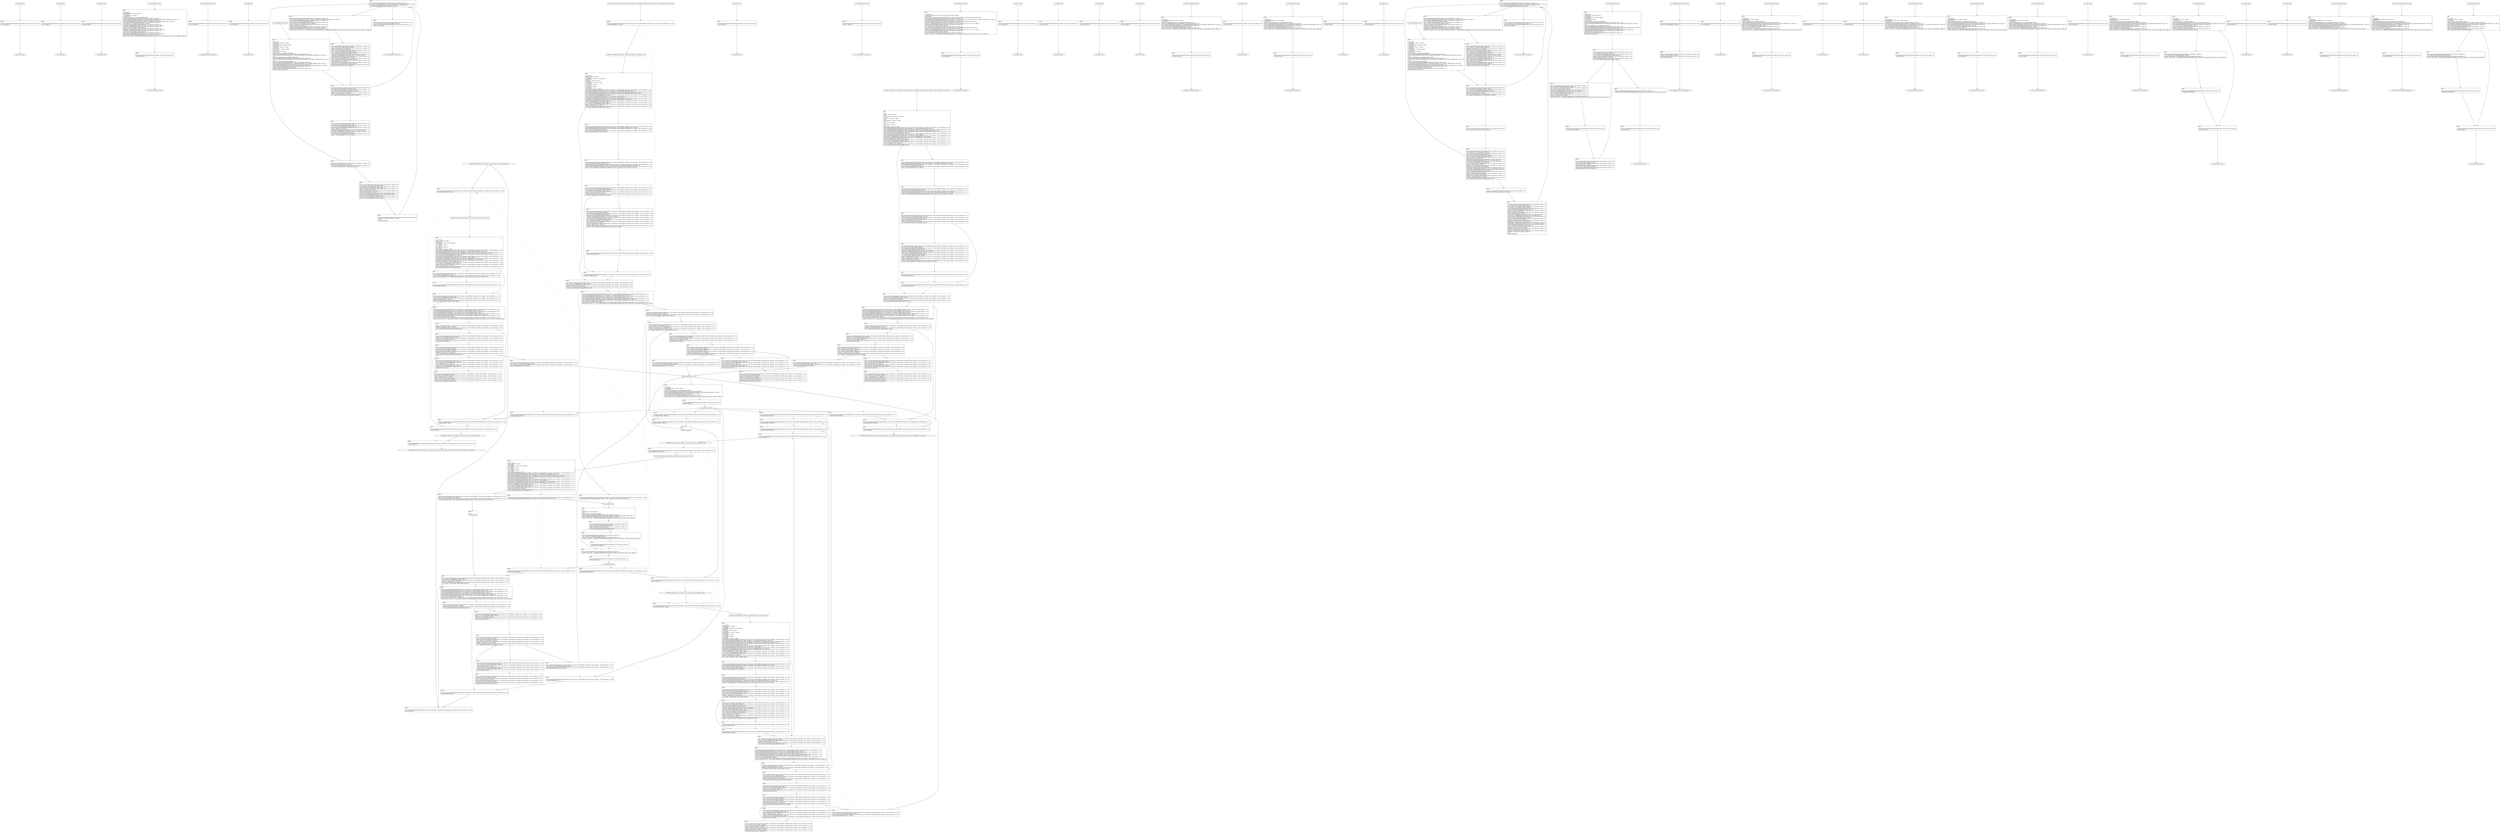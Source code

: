 digraph "icfg graph" {
BBio_ll_good1_end [label="{io_ll_good1_end}"];
BBio_ll_bad6_end [label="{io_ll_bad6_end}"];
BBio_ll_good5_end [label="{io_ll_good5_end}"];
BBio_ll_printWcharLine_end [label="{io_ll_printWcharLine_end}"];
BBio_ll_globalReturnsFalse_end [label="{io_ll_globalReturnsFalse_end}"];
BBio_ll_bad8_end [label="{io_ll_bad8_end}"];
BBio_ll_decodeHexWChars_end [label="{io_ll_decodeHexWChars_end}"];
BBCWE606_Unchecked_Loop_Condition__char_environment_14_ll_goodG2B1_end [label="{CWE606_Unchecked_Loop_Condition__char_environment_14_ll_goodG2B1_end}"];
BBio_ll_good7_end [label="{io_ll_good7_end}"];
BBCWE606_Unchecked_Loop_Condition__char_environment_14_ll_goodB2G2_end [label="{CWE606_Unchecked_Loop_Condition__char_environment_14_ll_goodB2G2_end}"];
BBio_ll_globalReturnsTrue_end [label="{io_ll_globalReturnsTrue_end}"];
BBCWE606_Unchecked_Loop_Condition__char_environment_14_ll_CWE606_Unchecked_Loop_Condition__char_environment_14_bad_end [label="{CWE606_Unchecked_Loop_Condition__char_environment_14_ll_CWE606_Unchecked_Loop_Condition__char_environment_14_bad_end}"];
BBio_ll_printStructLine_end [label="{io_ll_printStructLine_end}"];
BBio_ll_bad7_end [label="{io_ll_bad7_end}"];
BBio_ll_good6_end [label="{io_ll_good6_end}"];
BBio_ll_bad2_end [label="{io_ll_bad2_end}"];
BBio_ll_bad9_end [label="{io_ll_bad9_end}"];
BBio_ll_printUnsignedLine_end [label="{io_ll_printUnsignedLine_end}"];
BBio_ll_good4_end [label="{io_ll_good4_end}"];
BBio_ll_printSizeTLine_end [label="{io_ll_printSizeTLine_end}"];
BBio_ll_bad5_end [label="{io_ll_bad5_end}"];
BBio_ll_printLine_end [label="{io_ll_printLine_end}"];
BBCWE606_Unchecked_Loop_Condition__char_environment_14_ll_goodB2G1_end [label="{CWE606_Unchecked_Loop_Condition__char_environment_14_ll_goodB2G1_end}"];
BBio_ll_bad4_end [label="{io_ll_bad4_end}"];
BBio_ll_decodeHexChars_end [label="{io_ll_decodeHexChars_end}"];
BBCWE606_Unchecked_Loop_Condition__char_environment_14_ll_goodG2B2_end [label="{CWE606_Unchecked_Loop_Condition__char_environment_14_ll_goodG2B2_end}"];
BBio_ll_printBytesLine_end [label="{io_ll_printBytesLine_end}"];
BBio_ll_globalReturnsTrueOrFalse_end [label="{io_ll_globalReturnsTrueOrFalse_end}"];
BBio_ll_good3_end [label="{io_ll_good3_end}"];
BBio_ll_printHexCharLine_end [label="{io_ll_printHexCharLine_end}"];
BBio_ll_good9_end [label="{io_ll_good9_end}"];
BBCWE606_Unchecked_Loop_Condition__char_environment_14_ll_CWE606_Unchecked_Loop_Condition__char_environment_14_good_end [label="{CWE606_Unchecked_Loop_Condition__char_environment_14_ll_CWE606_Unchecked_Loop_Condition__char_environment_14_good_end}"];
BBio_ll_bad3_end [label="{io_ll_bad3_end}"];
BBio_ll_printDoubleLine_end [label="{io_ll_printDoubleLine_end}"];
BBio_ll_printShortLine_end [label="{io_ll_printShortLine_end}"];
BBio_ll_printLongLine_end [label="{io_ll_printLongLine_end}"];
BBio_ll_bad1_end [label="{io_ll_bad1_end}"];
BBio_ll_printFloatLine_end [label="{io_ll_printFloatLine_end}"];
BBio_ll_printWLine_end [label="{io_ll_printWLine_end}"];
BBio_ll_good2_end [label="{io_ll_good2_end}"];
BBio_ll_printIntLine_end [label="{io_ll_printIntLine_end}"];
BBio_ll_good8_end [label="{io_ll_good8_end}"];
BBio_ll_printLongLongLine_end [label="{io_ll_printLongLongLine_end}"];
BBio_ll_printHexUnsignedCharLine_end [label="{io_ll_printHexUnsignedCharLine_end}"];
BBio_ll_printSinkLine_end [label="{io_ll_printSinkLine_end}"];
BBio_ll_good1_start [label="{io_ll_good1_start}", shape=record];
io_ll_good1BB69 [label="{BB69:\l\l/home/raoxue/Desktop/MemVerif/workspace/000_109_039/source_code/io.c:187\l
  ret void, !dbg !52\l
}", shape=record];
BBio_ll_bad6_start [label="{io_ll_bad6_start}", shape=record];
io_ll_bad6BB83 [label="{BB83:\l\l/home/raoxue/Desktop/MemVerif/workspace/000_109_039/source_code/io.c:203\l
  ret void, !dbg !52\l
}", shape=record];
BBio_ll_good5_start [label="{io_ll_good5_start}", shape=record];
io_ll_good5BB73 [label="{BB73:\l\l/home/raoxue/Desktop/MemVerif/workspace/000_109_039/source_code/io.c:191\l
  ret void, !dbg !52\l
}", shape=record];
BBio_ll_printWcharLine_start [label="{io_ll_printWcharLine_start}", shape=record];
io_ll_printWcharLineBB28 [label="{BB28:\l\l/:1038350592\l
  %wideChar.addr = alloca i32, align 4\l
/:1038350592\l
  %s = alloca [2 x i32], align 4\l
/:1038350592\l
  store i32 %wideChar, i32* %wideChar.addr, align 4\l
/home/raoxue/Desktop/MemVerif/workspace/000_109_039/source_code/io.c:70\l
  call void @llvm.dbg.declare(metadata i32* %wideChar.addr, metadata !162, metadata !DIExpression()), !dbg !163\l
/home/raoxue/Desktop/MemVerif/workspace/000_109_039/source_code/io.c:74\l
  call void @llvm.dbg.declare(metadata [2 x i32]* %s, metadata !164, metadata !DIExpression()), !dbg !168\l
/home/raoxue/Desktop/MemVerif/workspace/000_109_039/source_code/io.c:75\l
  %0 = load i32, i32* %wideChar.addr, align 4, !dbg !61\l
/home/raoxue/Desktop/MemVerif/workspace/000_109_039/source_code/io.c:75\l
  %arrayidx = getelementptr inbounds [2 x i32], [2 x i32]* %s, i64 0, i64 0, !dbg !62\l
/home/raoxue/Desktop/MemVerif/workspace/000_109_039/source_code/io.c:75\l
  store i32 %0, i32* %arrayidx, align 4, !dbg !63\l
/home/raoxue/Desktop/MemVerif/workspace/000_109_039/source_code/io.c:76\l
  %arrayidx1 = getelementptr inbounds [2 x i32], [2 x i32]* %s, i64 0, i64 1, !dbg !64\l
/home/raoxue/Desktop/MemVerif/workspace/000_109_039/source_code/io.c:76\l
  store i32 0, i32* %arrayidx1, align 4, !dbg !65\l
/home/raoxue/Desktop/MemVerif/workspace/000_109_039/source_code/io.c:77\l
  %arraydecay = getelementptr inbounds [2 x i32], [2 x i32]* %s, i64 0, i64 0, !dbg !66\l
/home/raoxue/Desktop/MemVerif/workspace/000_109_039/source_code/io.c:77\l
  %call = call i32 (i8*, ...) @printf(i8* getelementptr inbounds ([5 x i8], [5 x i8]* @.str.10, i64 0, i64 0), i32* %arraydecay), !dbg !67\l
}", shape=record];
io_ll_printWcharLineBB28 [label="{BB28:\l\l/:1038350592\l
  %wideChar.addr = alloca i32, align 4\l
/:1038350592\l
  %s = alloca [2 x i32], align 4\l
/:1038350592\l
  store i32 %wideChar, i32* %wideChar.addr, align 4\l
/home/raoxue/Desktop/MemVerif/workspace/000_109_039/source_code/io.c:70\l
  call void @llvm.dbg.declare(metadata i32* %wideChar.addr, metadata !162, metadata !DIExpression()), !dbg !163\l
/home/raoxue/Desktop/MemVerif/workspace/000_109_039/source_code/io.c:74\l
  call void @llvm.dbg.declare(metadata [2 x i32]* %s, metadata !164, metadata !DIExpression()), !dbg !168\l
/home/raoxue/Desktop/MemVerif/workspace/000_109_039/source_code/io.c:75\l
  %0 = load i32, i32* %wideChar.addr, align 4, !dbg !61\l
/home/raoxue/Desktop/MemVerif/workspace/000_109_039/source_code/io.c:75\l
  %arrayidx = getelementptr inbounds [2 x i32], [2 x i32]* %s, i64 0, i64 0, !dbg !62\l
/home/raoxue/Desktop/MemVerif/workspace/000_109_039/source_code/io.c:75\l
  store i32 %0, i32* %arrayidx, align 4, !dbg !63\l
/home/raoxue/Desktop/MemVerif/workspace/000_109_039/source_code/io.c:76\l
  %arrayidx1 = getelementptr inbounds [2 x i32], [2 x i32]* %s, i64 0, i64 1, !dbg !64\l
/home/raoxue/Desktop/MemVerif/workspace/000_109_039/source_code/io.c:76\l
  store i32 0, i32* %arrayidx1, align 4, !dbg !65\l
/home/raoxue/Desktop/MemVerif/workspace/000_109_039/source_code/io.c:77\l
  %arraydecay = getelementptr inbounds [2 x i32], [2 x i32]* %s, i64 0, i64 0, !dbg !66\l
/home/raoxue/Desktop/MemVerif/workspace/000_109_039/source_code/io.c:77\l
  %call = call i32 (i8*, ...) @printf(i8* getelementptr inbounds ([5 x i8], [5 x i8]* @.str.10, i64 0, i64 0), i32* %arraydecay), !dbg !67\l
}", shape=record];
io_ll_printWcharLineBB29 [label="{BB29:\l\l/home/raoxue/Desktop/MemVerif/workspace/000_109_039/source_code/io.c:78\l
  ret void, !dbg !68\l
}", shape=record];
BBio_ll_globalReturnsFalse_start [label="{io_ll_globalReturnsFalse_start}", shape=record];
io_ll_globalReturnsFalseBB66 [label="{BB66:\l\l/home/raoxue/Desktop/MemVerif/workspace/000_109_039/source_code/io.c:163\l
  ret i32 0, !dbg !52\l
}", shape=record];
BBio_ll_bad8_start [label="{io_ll_bad8_start}", shape=record];
io_ll_bad8BB85 [label="{BB85:\l\l/home/raoxue/Desktop/MemVerif/workspace/000_109_039/source_code/io.c:205\l
  ret void, !dbg !52\l
}", shape=record];
BBio_ll_decodeHexWChars_start [label="{io_ll_decodeHexWChars_start}", shape=record];
io_ll_decodeHexWCharsBB55 [label="{BB55:\l\l/:113871432\l
  %bytes.addr = alloca i8*, align 8\l
/:113871432\l
  %numBytes.addr = alloca i64, align 8\l
/:113871432\l
  %hex.addr = alloca i32*, align 8\l
/:113871432\l
  %numWritten = alloca i64, align 8\l
/:113871432\l
  %byte = alloca i32, align 4\l
/:113871432\l
  store i8* %bytes, i8** %bytes.addr, align 8\l
/home/raoxue/Desktop/MemVerif/workspace/000_109_039/source_code/io.c:135\l
  call void @llvm.dbg.declare(metadata i8** %bytes.addr, metadata !290, metadata !DIExpression()), !dbg !291\l
/:135\l
  store i64 %numBytes, i64* %numBytes.addr, align 8\l
/home/raoxue/Desktop/MemVerif/workspace/000_109_039/source_code/io.c:135\l
  call void @llvm.dbg.declare(metadata i64* %numBytes.addr, metadata !292, metadata !DIExpression()), !dbg !293\l
/:135\l
  store i32* %hex, i32** %hex.addr, align 8\l
/home/raoxue/Desktop/MemVerif/workspace/000_109_039/source_code/io.c:135\l
  call void @llvm.dbg.declare(metadata i32** %hex.addr, metadata !294, metadata !DIExpression()), !dbg !295\l
/home/raoxue/Desktop/MemVerif/workspace/000_109_039/source_code/io.c:137\l
  call void @llvm.dbg.declare(metadata i64* %numWritten, metadata !296, metadata !DIExpression()), !dbg !297\l
/home/raoxue/Desktop/MemVerif/workspace/000_109_039/source_code/io.c:137\l
  store i64 0, i64* %numWritten, align 8, !dbg !65\l
/home/raoxue/Desktop/MemVerif/workspace/000_109_039/source_code/io.c:143\l
  br label %while.cond, !dbg !66\l
}", shape=record];
io_ll_decodeHexWCharsBB56 [label="{BB56:\l\l/home/raoxue/Desktop/MemVerif/workspace/000_109_039/source_code/io.c:143\l
  %0 = load i64, i64* %numWritten, align 8, !dbg !67\l
/home/raoxue/Desktop/MemVerif/workspace/000_109_039/source_code/io.c:143\l
  %1 = load i64, i64* %numBytes.addr, align 8, !dbg !68\l
/home/raoxue/Desktop/MemVerif/workspace/000_109_039/source_code/io.c:143\l
  %cmp = icmp ult i64 %0, %1, !dbg !69\l
/home/raoxue/Desktop/MemVerif/workspace/000_109_039/source_code/io.c:143\l
  br i1 %cmp, label %land.lhs.true, label %land.end, !dbg !70\l
}", shape=record];
io_ll_decodeHexWCharsBB57 [label="{BB57:\l\l/home/raoxue/Desktop/MemVerif/workspace/000_109_039/source_code/io.c:143\l
  %2 = load i32*, i32** %hex.addr, align 8, !dbg !71\l
/home/raoxue/Desktop/MemVerif/workspace/000_109_039/source_code/io.c:143\l
  %3 = load i64, i64* %numWritten, align 8, !dbg !72\l
/home/raoxue/Desktop/MemVerif/workspace/000_109_039/source_code/io.c:143\l
  %mul = mul i64 2, %3, !dbg !73\l
/home/raoxue/Desktop/MemVerif/workspace/000_109_039/source_code/io.c:143\l
  %arrayidx = getelementptr inbounds i32, i32* %2, i64 %mul, !dbg !71\l
/home/raoxue/Desktop/MemVerif/workspace/000_109_039/source_code/io.c:143\l
  %4 = load i32, i32* %arrayidx, align 4, !dbg !71\l
/home/raoxue/Desktop/MemVerif/workspace/000_109_039/source_code/io.c:143\l
  %call = call i32 @iswxdigit(i32 %4) #5, !dbg !74\l
}", shape=record];
io_ll_decodeHexWCharsBB57 [label="{BB57:\l\l/home/raoxue/Desktop/MemVerif/workspace/000_109_039/source_code/io.c:143\l
  %2 = load i32*, i32** %hex.addr, align 8, !dbg !71\l
/home/raoxue/Desktop/MemVerif/workspace/000_109_039/source_code/io.c:143\l
  %3 = load i64, i64* %numWritten, align 8, !dbg !72\l
/home/raoxue/Desktop/MemVerif/workspace/000_109_039/source_code/io.c:143\l
  %mul = mul i64 2, %3, !dbg !73\l
/home/raoxue/Desktop/MemVerif/workspace/000_109_039/source_code/io.c:143\l
  %arrayidx = getelementptr inbounds i32, i32* %2, i64 %mul, !dbg !71\l
/home/raoxue/Desktop/MemVerif/workspace/000_109_039/source_code/io.c:143\l
  %4 = load i32, i32* %arrayidx, align 4, !dbg !71\l
/home/raoxue/Desktop/MemVerif/workspace/000_109_039/source_code/io.c:143\l
  %call = call i32 @iswxdigit(i32 %4) #5, !dbg !74\l
}", shape=record];
io_ll_decodeHexWCharsBB59 [label="{BB59:\l\l/home/raoxue/Desktop/MemVerif/workspace/000_109_039/source_code/io.c:143\l
  %tobool = icmp ne i32 %call, 0, !dbg !74\l
/home/raoxue/Desktop/MemVerif/workspace/000_109_039/source_code/io.c:143\l
  br i1 %tobool, label %land.rhs, label %land.end, !dbg !75\l
}", shape=record];
io_ll_decodeHexWCharsBB60 [label="{BB60:\l\l/home/raoxue/Desktop/MemVerif/workspace/000_109_039/source_code/io.c:143\l
  %5 = load i32*, i32** %hex.addr, align 8, !dbg !76\l
/home/raoxue/Desktop/MemVerif/workspace/000_109_039/source_code/io.c:143\l
  %6 = load i64, i64* %numWritten, align 8, !dbg !77\l
/home/raoxue/Desktop/MemVerif/workspace/000_109_039/source_code/io.c:143\l
  %mul1 = mul i64 2, %6, !dbg !78\l
/home/raoxue/Desktop/MemVerif/workspace/000_109_039/source_code/io.c:143\l
  %add = add i64 %mul1, 1, !dbg !79\l
/home/raoxue/Desktop/MemVerif/workspace/000_109_039/source_code/io.c:143\l
  %arrayidx2 = getelementptr inbounds i32, i32* %5, i64 %add, !dbg !76\l
/home/raoxue/Desktop/MemVerif/workspace/000_109_039/source_code/io.c:143\l
  %7 = load i32, i32* %arrayidx2, align 4, !dbg !76\l
/home/raoxue/Desktop/MemVerif/workspace/000_109_039/source_code/io.c:143\l
  %call3 = call i32 @iswxdigit(i32 %7) #5, !dbg !80\l
}", shape=record];
io_ll_decodeHexWCharsBB60 [label="{BB60:\l\l/home/raoxue/Desktop/MemVerif/workspace/000_109_039/source_code/io.c:143\l
  %5 = load i32*, i32** %hex.addr, align 8, !dbg !76\l
/home/raoxue/Desktop/MemVerif/workspace/000_109_039/source_code/io.c:143\l
  %6 = load i64, i64* %numWritten, align 8, !dbg !77\l
/home/raoxue/Desktop/MemVerif/workspace/000_109_039/source_code/io.c:143\l
  %mul1 = mul i64 2, %6, !dbg !78\l
/home/raoxue/Desktop/MemVerif/workspace/000_109_039/source_code/io.c:143\l
  %add = add i64 %mul1, 1, !dbg !79\l
/home/raoxue/Desktop/MemVerif/workspace/000_109_039/source_code/io.c:143\l
  %arrayidx2 = getelementptr inbounds i32, i32* %5, i64 %add, !dbg !76\l
/home/raoxue/Desktop/MemVerif/workspace/000_109_039/source_code/io.c:143\l
  %7 = load i32, i32* %arrayidx2, align 4, !dbg !76\l
/home/raoxue/Desktop/MemVerif/workspace/000_109_039/source_code/io.c:143\l
  %call3 = call i32 @iswxdigit(i32 %7) #5, !dbg !80\l
}", shape=record];
io_ll_decodeHexWCharsBB61 [label="{BB61:\l\l/home/raoxue/Desktop/MemVerif/workspace/000_109_039/source_code/io.c:143\l
  %tobool4 = icmp ne i32 %call3, 0, !dbg !75\l
/:143\l
  br label %land.end\l
}", shape=record];
io_ll_decodeHexWCharsBB58 [label="{BB58:\l\l/home/raoxue/Desktop/MemVerif/workspace/000_109_039/source_code/io.c:0\l
  %8 = phi i1 [ false, %land.lhs.true ], [ false, %while.cond ], [ %tobool4, %land.rhs ], !dbg !81\l
/home/raoxue/Desktop/MemVerif/workspace/000_109_039/source_code/io.c:143\l
  br i1 %8, label %while.body, label %while.end, !dbg !66\l
}", shape=record];
io_ll_decodeHexWCharsBB62 [label="{BB62:\l\l/home/raoxue/Desktop/MemVerif/workspace/000_109_039/source_code/io.c:145\l
  call void @llvm.dbg.declare(metadata i32* %byte, metadata !314, metadata !DIExpression()), !dbg !316\l
/home/raoxue/Desktop/MemVerif/workspace/000_109_039/source_code/io.c:146\l
  %9 = load i32*, i32** %hex.addr, align 8, !dbg !85\l
/home/raoxue/Desktop/MemVerif/workspace/000_109_039/source_code/io.c:146\l
  %10 = load i64, i64* %numWritten, align 8, !dbg !86\l
/home/raoxue/Desktop/MemVerif/workspace/000_109_039/source_code/io.c:146\l
  %mul5 = mul i64 2, %10, !dbg !87\l
/home/raoxue/Desktop/MemVerif/workspace/000_109_039/source_code/io.c:146\l
  %arrayidx6 = getelementptr inbounds i32, i32* %9, i64 %mul5, !dbg !85\l
/home/raoxue/Desktop/MemVerif/workspace/000_109_039/source_code/io.c:146\l
  %call7 = call i32 (i32*, i32*, ...) @__isoc99_swscanf(i32* %arrayidx6, i32* getelementptr inbounds ([5 x i32], [5 x i32]* @.str.16, i64 0, i64 0), i32* %byte) #5, !dbg !88\l
}", shape=record];
io_ll_decodeHexWCharsBB62 [label="{BB62:\l\l/home/raoxue/Desktop/MemVerif/workspace/000_109_039/source_code/io.c:145\l
  call void @llvm.dbg.declare(metadata i32* %byte, metadata !314, metadata !DIExpression()), !dbg !316\l
/home/raoxue/Desktop/MemVerif/workspace/000_109_039/source_code/io.c:146\l
  %9 = load i32*, i32** %hex.addr, align 8, !dbg !85\l
/home/raoxue/Desktop/MemVerif/workspace/000_109_039/source_code/io.c:146\l
  %10 = load i64, i64* %numWritten, align 8, !dbg !86\l
/home/raoxue/Desktop/MemVerif/workspace/000_109_039/source_code/io.c:146\l
  %mul5 = mul i64 2, %10, !dbg !87\l
/home/raoxue/Desktop/MemVerif/workspace/000_109_039/source_code/io.c:146\l
  %arrayidx6 = getelementptr inbounds i32, i32* %9, i64 %mul5, !dbg !85\l
/home/raoxue/Desktop/MemVerif/workspace/000_109_039/source_code/io.c:146\l
  %call7 = call i32 (i32*, i32*, ...) @__isoc99_swscanf(i32* %arrayidx6, i32* getelementptr inbounds ([5 x i32], [5 x i32]* @.str.16, i64 0, i64 0), i32* %byte) #5, !dbg !88\l
}", shape=record];
io_ll_decodeHexWCharsBB64 [label="{BB64:\l\l/home/raoxue/Desktop/MemVerif/workspace/000_109_039/source_code/io.c:147\l
  %11 = load i32, i32* %byte, align 4, !dbg !89\l
/home/raoxue/Desktop/MemVerif/workspace/000_109_039/source_code/io.c:147\l
  %conv = trunc i32 %11 to i8, !dbg !90\l
/home/raoxue/Desktop/MemVerif/workspace/000_109_039/source_code/io.c:147\l
  %12 = load i8*, i8** %bytes.addr, align 8, !dbg !91\l
/home/raoxue/Desktop/MemVerif/workspace/000_109_039/source_code/io.c:147\l
  %13 = load i64, i64* %numWritten, align 8, !dbg !92\l
/home/raoxue/Desktop/MemVerif/workspace/000_109_039/source_code/io.c:147\l
  %arrayidx8 = getelementptr inbounds i8, i8* %12, i64 %13, !dbg !91\l
/home/raoxue/Desktop/MemVerif/workspace/000_109_039/source_code/io.c:147\l
  store i8 %conv, i8* %arrayidx8, align 1, !dbg !93\l
/home/raoxue/Desktop/MemVerif/workspace/000_109_039/source_code/io.c:148\l
  %14 = load i64, i64* %numWritten, align 8, !dbg !94\l
/home/raoxue/Desktop/MemVerif/workspace/000_109_039/source_code/io.c:148\l
  %inc = add i64 %14, 1, !dbg !94\l
/home/raoxue/Desktop/MemVerif/workspace/000_109_039/source_code/io.c:148\l
  store i64 %inc, i64* %numWritten, align 8, !dbg !94\l
/home/raoxue/Desktop/MemVerif/workspace/000_109_039/source_code/io.c:143\l
  br label %while.cond, !dbg !66, !llvm.loop !95\l
}", shape=record];
io_ll_decodeHexWCharsBB63 [label="{BB63:\l\l/home/raoxue/Desktop/MemVerif/workspace/000_109_039/source_code/io.c:151\l
  %15 = load i64, i64* %numWritten, align 8, !dbg !98\l
/home/raoxue/Desktop/MemVerif/workspace/000_109_039/source_code/io.c:151\l
  ret i64 %15, !dbg !99\l
}", shape=record];
BBCWE606_Unchecked_Loop_Condition__char_environment_14_ll_goodG2B1_start [label="{CWE606_Unchecked_Loop_Condition__char_environment_14_ll_goodG2B1_start}", shape=record];
CWE606_Unchecked_Loop_Condition__char_environment_14_ll_goodG2B1BB60 [label="{BB60:\l\l/:107737608\l
  %data = alloca i8*, align 8\l
/:107737608\l
  %dataBuffer = alloca [100 x i8], align 16\l
/:107737608\l
  %i = alloca i32, align 4\l
/:107737608\l
  %n = alloca i32, align 4\l
/:107737608\l
  %intVariable = alloca i32, align 4\l
/home/raoxue/Desktop/MemVerif/workspace/000_109_039/source_code/CWE606_Unchecked_Loop_Condition__char_environment_14.c:171\l
  call void @llvm.dbg.declare(metadata i8** %data, metadata !258, metadata !DIExpression()), !dbg !259\l
/home/raoxue/Desktop/MemVerif/workspace/000_109_039/source_code/CWE606_Unchecked_Loop_Condition__char_environment_14.c:172\l
  call void @llvm.dbg.declare(metadata [100 x i8]* %dataBuffer, metadata !260, metadata !DIExpression()), !dbg !261\l
/home/raoxue/Desktop/MemVerif/workspace/000_109_039/source_code/CWE606_Unchecked_Loop_Condition__char_environment_14.c:172\l
  %0 = bitcast [100 x i8]* %dataBuffer to i8*, !dbg !20\l
/home/raoxue/Desktop/MemVerif/workspace/000_109_039/source_code/CWE606_Unchecked_Loop_Condition__char_environment_14.c:172\l
  call void @llvm.memset.p0i8.i64(i8* align 16 %0, i8 0, i64 100, i1 false), !dbg !20\l
/home/raoxue/Desktop/MemVerif/workspace/000_109_039/source_code/CWE606_Unchecked_Loop_Condition__char_environment_14.c:173\l
  %arraydecay = getelementptr inbounds [100 x i8], [100 x i8]* %dataBuffer, i64 0, i64 0, !dbg !21\l
/home/raoxue/Desktop/MemVerif/workspace/000_109_039/source_code/CWE606_Unchecked_Loop_Condition__char_environment_14.c:173\l
  store i8* %arraydecay, i8** %data, align 8, !dbg !22\l
/home/raoxue/Desktop/MemVerif/workspace/000_109_039/source_code/CWE606_Unchecked_Loop_Condition__char_environment_14.c:174\l
  %1 = load i32, i32* @globalFive, align 4, !dbg !23\l
/home/raoxue/Desktop/MemVerif/workspace/000_109_039/source_code/CWE606_Unchecked_Loop_Condition__char_environment_14.c:174\l
  %cmp = icmp ne i32 %1, 5, !dbg !25\l
/home/raoxue/Desktop/MemVerif/workspace/000_109_039/source_code/CWE606_Unchecked_Loop_Condition__char_environment_14.c:174\l
  br i1 %cmp, label %if.then, label %if.else, !dbg !26\l
}", shape=record];
CWE606_Unchecked_Loop_Condition__char_environment_14_ll_goodG2B1BB61 [label="{BB61:\l\l/home/raoxue/Desktop/MemVerif/workspace/000_109_039/source_code/CWE606_Unchecked_Loop_Condition__char_environment_14.c:177\l
  call void @printLine(i8* getelementptr inbounds ([21 x i8], [21 x i8]* @.str.2, i64 0, i64 0)), !dbg !27\l
}", shape=record];
CWE606_Unchecked_Loop_Condition__char_environment_14_ll_goodG2B1BB61 [label="{BB61:\l\l/home/raoxue/Desktop/MemVerif/workspace/000_109_039/source_code/CWE606_Unchecked_Loop_Condition__char_environment_14.c:177\l
  call void @printLine(i8* getelementptr inbounds ([21 x i8], [21 x i8]* @.str.2, i64 0, i64 0)), !dbg !27\l
}", shape=record];
CWE606_Unchecked_Loop_Condition__char_environment_14_ll_goodG2B1BB63 [label="{BB63:\l\l/home/raoxue/Desktop/MemVerif/workspace/000_109_039/source_code/CWE606_Unchecked_Loop_Condition__char_environment_14.c:178\l
  br label %if.end, !dbg !29\l
}", shape=record];
CWE606_Unchecked_Loop_Condition__char_environment_14_ll_goodG2B1BB62 [label="{BB62:\l\l/home/raoxue/Desktop/MemVerif/workspace/000_109_039/source_code/CWE606_Unchecked_Loop_Condition__char_environment_14.c:182\l
  %2 = load i8*, i8** %data, align 8, !dbg !30\l
/home/raoxue/Desktop/MemVerif/workspace/000_109_039/source_code/CWE606_Unchecked_Loop_Condition__char_environment_14.c:182\l
  %call = call i8* @strcpy(i8* %2, i8* getelementptr inbounds ([3 x i8], [3 x i8]* @.str.3, i64 0, i64 0)) #6, !dbg !32\l
}", shape=record];
CWE606_Unchecked_Loop_Condition__char_environment_14_ll_goodG2B1BB62 [label="{BB62:\l\l/home/raoxue/Desktop/MemVerif/workspace/000_109_039/source_code/CWE606_Unchecked_Loop_Condition__char_environment_14.c:182\l
  %2 = load i8*, i8** %data, align 8, !dbg !30\l
/home/raoxue/Desktop/MemVerif/workspace/000_109_039/source_code/CWE606_Unchecked_Loop_Condition__char_environment_14.c:182\l
  %call = call i8* @strcpy(i8* %2, i8* getelementptr inbounds ([3 x i8], [3 x i8]* @.str.3, i64 0, i64 0)) #6, !dbg !32\l
}", shape=record];
CWE606_Unchecked_Loop_Condition__char_environment_14_ll_goodG2B1BB65 [label="{BB65:\l\l/:182\l
  br label %if.end\l
}", shape=record];
CWE606_Unchecked_Loop_Condition__char_environment_14_ll_goodG2B1BB64 [label="{BB64:\l\l/home/raoxue/Desktop/MemVerif/workspace/000_109_039/source_code/CWE606_Unchecked_Loop_Condition__char_environment_14.c:184\l
  %3 = load i32, i32* @globalFive, align 4, !dbg !33\l
/home/raoxue/Desktop/MemVerif/workspace/000_109_039/source_code/CWE606_Unchecked_Loop_Condition__char_environment_14.c:184\l
  %cmp1 = icmp eq i32 %3, 5, !dbg !35\l
/home/raoxue/Desktop/MemVerif/workspace/000_109_039/source_code/CWE606_Unchecked_Loop_Condition__char_environment_14.c:184\l
  br i1 %cmp1, label %if.then2, label %if.end9, !dbg !36\l
}", shape=record];
CWE606_Unchecked_Loop_Condition__char_environment_14_ll_goodG2B1BB66 [label="{BB66:\l\l/home/raoxue/Desktop/MemVerif/workspace/000_109_039/source_code/CWE606_Unchecked_Loop_Condition__char_environment_14.c:187\l
  call void @llvm.dbg.declare(metadata i32* %i, metadata !278, metadata !DIExpression()), !dbg !281\l
/home/raoxue/Desktop/MemVerif/workspace/000_109_039/source_code/CWE606_Unchecked_Loop_Condition__char_environment_14.c:187\l
  call void @llvm.dbg.declare(metadata i32* %n, metadata !282, metadata !DIExpression()), !dbg !283\l
/home/raoxue/Desktop/MemVerif/workspace/000_109_039/source_code/CWE606_Unchecked_Loop_Condition__char_environment_14.c:187\l
  call void @llvm.dbg.declare(metadata i32* %intVariable, metadata !284, metadata !DIExpression()), !dbg !285\l
/home/raoxue/Desktop/MemVerif/workspace/000_109_039/source_code/CWE606_Unchecked_Loop_Condition__char_environment_14.c:188\l
  %4 = load i8*, i8** %data, align 8, !dbg !46\l
/home/raoxue/Desktop/MemVerif/workspace/000_109_039/source_code/CWE606_Unchecked_Loop_Condition__char_environment_14.c:188\l
  %call3 = call i32 (i8*, i8*, ...) @__isoc99_sscanf(i8* %4, i8* getelementptr inbounds ([3 x i8], [3 x i8]* @.str.1, i64 0, i64 0), i32* %n) #6, !dbg !48\l
}", shape=record];
CWE606_Unchecked_Loop_Condition__char_environment_14_ll_goodG2B1BB66 [label="{BB66:\l\l/home/raoxue/Desktop/MemVerif/workspace/000_109_039/source_code/CWE606_Unchecked_Loop_Condition__char_environment_14.c:187\l
  call void @llvm.dbg.declare(metadata i32* %i, metadata !278, metadata !DIExpression()), !dbg !281\l
/home/raoxue/Desktop/MemVerif/workspace/000_109_039/source_code/CWE606_Unchecked_Loop_Condition__char_environment_14.c:187\l
  call void @llvm.dbg.declare(metadata i32* %n, metadata !282, metadata !DIExpression()), !dbg !283\l
/home/raoxue/Desktop/MemVerif/workspace/000_109_039/source_code/CWE606_Unchecked_Loop_Condition__char_environment_14.c:187\l
  call void @llvm.dbg.declare(metadata i32* %intVariable, metadata !284, metadata !DIExpression()), !dbg !285\l
/home/raoxue/Desktop/MemVerif/workspace/000_109_039/source_code/CWE606_Unchecked_Loop_Condition__char_environment_14.c:188\l
  %4 = load i8*, i8** %data, align 8, !dbg !46\l
/home/raoxue/Desktop/MemVerif/workspace/000_109_039/source_code/CWE606_Unchecked_Loop_Condition__char_environment_14.c:188\l
  %call3 = call i32 (i8*, i8*, ...) @__isoc99_sscanf(i8* %4, i8* getelementptr inbounds ([3 x i8], [3 x i8]* @.str.1, i64 0, i64 0), i32* %n) #6, !dbg !48\l
}", shape=record];
CWE606_Unchecked_Loop_Condition__char_environment_14_ll_goodG2B1BB68 [label="{BB68:\l\l/home/raoxue/Desktop/MemVerif/workspace/000_109_039/source_code/CWE606_Unchecked_Loop_Condition__char_environment_14.c:188\l
  %cmp4 = icmp eq i32 %call3, 1, !dbg !49\l
/home/raoxue/Desktop/MemVerif/workspace/000_109_039/source_code/CWE606_Unchecked_Loop_Condition__char_environment_14.c:188\l
  br i1 %cmp4, label %if.then5, label %if.end8, !dbg !50\l
}", shape=record];
CWE606_Unchecked_Loop_Condition__char_environment_14_ll_goodG2B1BB69 [label="{BB69:\l\l/home/raoxue/Desktop/MemVerif/workspace/000_109_039/source_code/CWE606_Unchecked_Loop_Condition__char_environment_14.c:191\l
  store i32 0, i32* %intVariable, align 4, !dbg !51\l
/home/raoxue/Desktop/MemVerif/workspace/000_109_039/source_code/CWE606_Unchecked_Loop_Condition__char_environment_14.c:192\l
  store i32 0, i32* %i, align 4, !dbg !53\l
/home/raoxue/Desktop/MemVerif/workspace/000_109_039/source_code/CWE606_Unchecked_Loop_Condition__char_environment_14.c:192\l
  br label %for.cond, !dbg !55\l
}", shape=record];
CWE606_Unchecked_Loop_Condition__char_environment_14_ll_goodG2B1BB71 [label="{BB71:\l\l/home/raoxue/Desktop/MemVerif/workspace/000_109_039/source_code/CWE606_Unchecked_Loop_Condition__char_environment_14.c:192\l
  %5 = load i32, i32* %i, align 4, !dbg !56\l
/home/raoxue/Desktop/MemVerif/workspace/000_109_039/source_code/CWE606_Unchecked_Loop_Condition__char_environment_14.c:192\l
  %6 = load i32, i32* %n, align 4, !dbg !58\l
/home/raoxue/Desktop/MemVerif/workspace/000_109_039/source_code/CWE606_Unchecked_Loop_Condition__char_environment_14.c:192\l
  %cmp6 = icmp slt i32 %5, %6, !dbg !59\l
/home/raoxue/Desktop/MemVerif/workspace/000_109_039/source_code/CWE606_Unchecked_Loop_Condition__char_environment_14.c:192\l
  br i1 %cmp6, label %for.body, label %for.end, !dbg !60\l
}", shape=record];
CWE606_Unchecked_Loop_Condition__char_environment_14_ll_goodG2B1BB72 [label="{BB72:\l\l/home/raoxue/Desktop/MemVerif/workspace/000_109_039/source_code/CWE606_Unchecked_Loop_Condition__char_environment_14.c:195\l
  %7 = load i32, i32* %intVariable, align 4, !dbg !61\l
/home/raoxue/Desktop/MemVerif/workspace/000_109_039/source_code/CWE606_Unchecked_Loop_Condition__char_environment_14.c:195\l
  %inc = add nsw i32 %7, 1, !dbg !61\l
/home/raoxue/Desktop/MemVerif/workspace/000_109_039/source_code/CWE606_Unchecked_Loop_Condition__char_environment_14.c:195\l
  store i32 %inc, i32* %intVariable, align 4, !dbg !61\l
/home/raoxue/Desktop/MemVerif/workspace/000_109_039/source_code/CWE606_Unchecked_Loop_Condition__char_environment_14.c:196\l
  br label %for.inc, !dbg !63\l
}", shape=record];
CWE606_Unchecked_Loop_Condition__char_environment_14_ll_goodG2B1BB74 [label="{BB74:\l\l/home/raoxue/Desktop/MemVerif/workspace/000_109_039/source_code/CWE606_Unchecked_Loop_Condition__char_environment_14.c:192\l
  %8 = load i32, i32* %i, align 4, !dbg !64\l
/home/raoxue/Desktop/MemVerif/workspace/000_109_039/source_code/CWE606_Unchecked_Loop_Condition__char_environment_14.c:192\l
  %inc7 = add nsw i32 %8, 1, !dbg !64\l
/home/raoxue/Desktop/MemVerif/workspace/000_109_039/source_code/CWE606_Unchecked_Loop_Condition__char_environment_14.c:192\l
  store i32 %inc7, i32* %i, align 4, !dbg !64\l
/home/raoxue/Desktop/MemVerif/workspace/000_109_039/source_code/CWE606_Unchecked_Loop_Condition__char_environment_14.c:192\l
  br label %for.cond, !dbg !65, !llvm.loop !66\l
}", shape=record];
CWE606_Unchecked_Loop_Condition__char_environment_14_ll_goodG2B1BB73 [label="{BB73:\l\l/home/raoxue/Desktop/MemVerif/workspace/000_109_039/source_code/CWE606_Unchecked_Loop_Condition__char_environment_14.c:197\l
  %9 = load i32, i32* %intVariable, align 4, !dbg !69\l
/home/raoxue/Desktop/MemVerif/workspace/000_109_039/source_code/CWE606_Unchecked_Loop_Condition__char_environment_14.c:197\l
  call void @printIntLine(i32 %9), !dbg !70\l
}", shape=record];
CWE606_Unchecked_Loop_Condition__char_environment_14_ll_goodG2B1BB73 [label="{BB73:\l\l/home/raoxue/Desktop/MemVerif/workspace/000_109_039/source_code/CWE606_Unchecked_Loop_Condition__char_environment_14.c:197\l
  %9 = load i32, i32* %intVariable, align 4, !dbg !69\l
/home/raoxue/Desktop/MemVerif/workspace/000_109_039/source_code/CWE606_Unchecked_Loop_Condition__char_environment_14.c:197\l
  call void @printIntLine(i32 %9), !dbg !70\l
}", shape=record];
CWE606_Unchecked_Loop_Condition__char_environment_14_ll_goodG2B1BB75 [label="{BB75:\l\l/home/raoxue/Desktop/MemVerif/workspace/000_109_039/source_code/CWE606_Unchecked_Loop_Condition__char_environment_14.c:198\l
  br label %if.end8, !dbg !71\l
}", shape=record];
CWE606_Unchecked_Loop_Condition__char_environment_14_ll_goodG2B1BB70 [label="{BB70:\l\l/home/raoxue/Desktop/MemVerif/workspace/000_109_039/source_code/CWE606_Unchecked_Loop_Condition__char_environment_14.c:200\l
  br label %if.end9, !dbg !72\l
}", shape=record];
CWE606_Unchecked_Loop_Condition__char_environment_14_ll_goodG2B1BB67 [label="{BB67:\l\l/home/raoxue/Desktop/MemVerif/workspace/000_109_039/source_code/CWE606_Unchecked_Loop_Condition__char_environment_14.c:201\l
  ret void, !dbg !73\l
}", shape=record];
BBio_ll_good7_start [label="{io_ll_good7_start}", shape=record];
io_ll_good7BB75 [label="{BB75:\l\l/home/raoxue/Desktop/MemVerif/workspace/000_109_039/source_code/io.c:193\l
  ret void, !dbg !52\l
}", shape=record];
BBCWE606_Unchecked_Loop_Condition__char_environment_14_ll_goodB2G2_start [label="{CWE606_Unchecked_Loop_Condition__char_environment_14_ll_goodB2G2_start}", shape=record];
CWE606_Unchecked_Loop_Condition__char_environment_14_ll_goodB2G2BB40 [label="{BB40:\l\l/:107682696\l
  %data = alloca i8*, align 8\l
/:107682696\l
  %dataBuffer = alloca [100 x i8], align 16\l
/:107682696\l
  %dataLen = alloca i64, align 8\l
/:107682696\l
  %environment = alloca i8*, align 8\l
/:107682696\l
  %i = alloca i32, align 4\l
/:107682696\l
  %n = alloca i32, align 4\l
/:107682696\l
  %intVariable = alloca i32, align 4\l
/home/raoxue/Desktop/MemVerif/workspace/000_109_039/source_code/CWE606_Unchecked_Loop_Condition__char_environment_14.c:129\l
  call void @llvm.dbg.declare(metadata i8** %data, metadata !178, metadata !DIExpression()), !dbg !179\l
/home/raoxue/Desktop/MemVerif/workspace/000_109_039/source_code/CWE606_Unchecked_Loop_Condition__char_environment_14.c:130\l
  call void @llvm.dbg.declare(metadata [100 x i8]* %dataBuffer, metadata !180, metadata !DIExpression()), !dbg !181\l
/home/raoxue/Desktop/MemVerif/workspace/000_109_039/source_code/CWE606_Unchecked_Loop_Condition__char_environment_14.c:130\l
  %0 = bitcast [100 x i8]* %dataBuffer to i8*, !dbg !20\l
/home/raoxue/Desktop/MemVerif/workspace/000_109_039/source_code/CWE606_Unchecked_Loop_Condition__char_environment_14.c:130\l
  call void @llvm.memset.p0i8.i64(i8* align 16 %0, i8 0, i64 100, i1 false), !dbg !20\l
/home/raoxue/Desktop/MemVerif/workspace/000_109_039/source_code/CWE606_Unchecked_Loop_Condition__char_environment_14.c:131\l
  %arraydecay = getelementptr inbounds [100 x i8], [100 x i8]* %dataBuffer, i64 0, i64 0, !dbg !21\l
/home/raoxue/Desktop/MemVerif/workspace/000_109_039/source_code/CWE606_Unchecked_Loop_Condition__char_environment_14.c:131\l
  store i8* %arraydecay, i8** %data, align 8, !dbg !22\l
/home/raoxue/Desktop/MemVerif/workspace/000_109_039/source_code/CWE606_Unchecked_Loop_Condition__char_environment_14.c:132\l
  %1 = load i32, i32* @globalFive, align 4, !dbg !23\l
/home/raoxue/Desktop/MemVerif/workspace/000_109_039/source_code/CWE606_Unchecked_Loop_Condition__char_environment_14.c:132\l
  %cmp = icmp eq i32 %1, 5, !dbg !25\l
/home/raoxue/Desktop/MemVerif/workspace/000_109_039/source_code/CWE606_Unchecked_Loop_Condition__char_environment_14.c:132\l
  br i1 %cmp, label %if.then, label %if.end6, !dbg !26\l
}", shape=record];
CWE606_Unchecked_Loop_Condition__char_environment_14_ll_goodB2G2BB41 [label="{BB41:\l\l/home/raoxue/Desktop/MemVerif/workspace/000_109_039/source_code/CWE606_Unchecked_Loop_Condition__char_environment_14.c:136\l
  call void @llvm.dbg.declare(metadata i64* %dataLen, metadata !188, metadata !DIExpression()), !dbg !191\l
/home/raoxue/Desktop/MemVerif/workspace/000_109_039/source_code/CWE606_Unchecked_Loop_Condition__char_environment_14.c:136\l
  %2 = load i8*, i8** %data, align 8, !dbg !34\l
/home/raoxue/Desktop/MemVerif/workspace/000_109_039/source_code/CWE606_Unchecked_Loop_Condition__char_environment_14.c:136\l
  %call = call i64 @strlen(i8* %2) #6, !dbg !35\l
}", shape=record];
CWE606_Unchecked_Loop_Condition__char_environment_14_ll_goodB2G2BB41 [label="{BB41:\l\l/home/raoxue/Desktop/MemVerif/workspace/000_109_039/source_code/CWE606_Unchecked_Loop_Condition__char_environment_14.c:136\l
  call void @llvm.dbg.declare(metadata i64* %dataLen, metadata !188, metadata !DIExpression()), !dbg !191\l
/home/raoxue/Desktop/MemVerif/workspace/000_109_039/source_code/CWE606_Unchecked_Loop_Condition__char_environment_14.c:136\l
  %2 = load i8*, i8** %data, align 8, !dbg !34\l
/home/raoxue/Desktop/MemVerif/workspace/000_109_039/source_code/CWE606_Unchecked_Loop_Condition__char_environment_14.c:136\l
  %call = call i64 @strlen(i8* %2) #6, !dbg !35\l
}", shape=record];
CWE606_Unchecked_Loop_Condition__char_environment_14_ll_goodB2G2BB43 [label="{BB43:\l\l/home/raoxue/Desktop/MemVerif/workspace/000_109_039/source_code/CWE606_Unchecked_Loop_Condition__char_environment_14.c:136\l
  store i64 %call, i64* %dataLen, align 8, !dbg !33\l
/home/raoxue/Desktop/MemVerif/workspace/000_109_039/source_code/CWE606_Unchecked_Loop_Condition__char_environment_14.c:137\l
  call void @llvm.dbg.declare(metadata i8** %environment, metadata !194, metadata !DIExpression()), !dbg !195\l
/home/raoxue/Desktop/MemVerif/workspace/000_109_039/source_code/CWE606_Unchecked_Loop_Condition__char_environment_14.c:137\l
  %call1 = call i8* @getenv(i8* getelementptr inbounds ([4 x i8], [4 x i8]* @.str, i64 0, i64 0)) #7, !dbg !38\l
}", shape=record];
CWE606_Unchecked_Loop_Condition__char_environment_14_ll_goodB2G2BB43 [label="{BB43:\l\l/home/raoxue/Desktop/MemVerif/workspace/000_109_039/source_code/CWE606_Unchecked_Loop_Condition__char_environment_14.c:136\l
  store i64 %call, i64* %dataLen, align 8, !dbg !33\l
/home/raoxue/Desktop/MemVerif/workspace/000_109_039/source_code/CWE606_Unchecked_Loop_Condition__char_environment_14.c:137\l
  call void @llvm.dbg.declare(metadata i8** %environment, metadata !194, metadata !DIExpression()), !dbg !195\l
/home/raoxue/Desktop/MemVerif/workspace/000_109_039/source_code/CWE606_Unchecked_Loop_Condition__char_environment_14.c:137\l
  %call1 = call i8* @getenv(i8* getelementptr inbounds ([4 x i8], [4 x i8]* @.str, i64 0, i64 0)) #7, !dbg !38\l
}", shape=record];
CWE606_Unchecked_Loop_Condition__char_environment_14_ll_goodB2G2BB44 [label="{BB44:\l\l/home/raoxue/Desktop/MemVerif/workspace/000_109_039/source_code/CWE606_Unchecked_Loop_Condition__char_environment_14.c:137\l
  store i8* %call1, i8** %environment, align 8, !dbg !37\l
/home/raoxue/Desktop/MemVerif/workspace/000_109_039/source_code/CWE606_Unchecked_Loop_Condition__char_environment_14.c:139\l
  %3 = load i8*, i8** %environment, align 8, !dbg !39\l
/home/raoxue/Desktop/MemVerif/workspace/000_109_039/source_code/CWE606_Unchecked_Loop_Condition__char_environment_14.c:139\l
  %cmp2 = icmp ne i8* %3, null, !dbg !41\l
/home/raoxue/Desktop/MemVerif/workspace/000_109_039/source_code/CWE606_Unchecked_Loop_Condition__char_environment_14.c:139\l
  br i1 %cmp2, label %if.then3, label %if.end, !dbg !42\l
}", shape=record];
CWE606_Unchecked_Loop_Condition__char_environment_14_ll_goodB2G2BB45 [label="{BB45:\l\l/home/raoxue/Desktop/MemVerif/workspace/000_109_039/source_code/CWE606_Unchecked_Loop_Condition__char_environment_14.c:142\l
  %4 = load i8*, i8** %data, align 8, !dbg !43\l
/home/raoxue/Desktop/MemVerif/workspace/000_109_039/source_code/CWE606_Unchecked_Loop_Condition__char_environment_14.c:142\l
  %5 = load i64, i64* %dataLen, align 8, !dbg !45\l
/home/raoxue/Desktop/MemVerif/workspace/000_109_039/source_code/CWE606_Unchecked_Loop_Condition__char_environment_14.c:142\l
  %add.ptr = getelementptr inbounds i8, i8* %4, i64 %5, !dbg !46\l
/home/raoxue/Desktop/MemVerif/workspace/000_109_039/source_code/CWE606_Unchecked_Loop_Condition__char_environment_14.c:142\l
  %6 = load i8*, i8** %environment, align 8, !dbg !47\l
/home/raoxue/Desktop/MemVerif/workspace/000_109_039/source_code/CWE606_Unchecked_Loop_Condition__char_environment_14.c:142\l
  %7 = load i64, i64* %dataLen, align 8, !dbg !48\l
/home/raoxue/Desktop/MemVerif/workspace/000_109_039/source_code/CWE606_Unchecked_Loop_Condition__char_environment_14.c:142\l
  %sub = sub i64 100, %7, !dbg !49\l
/home/raoxue/Desktop/MemVerif/workspace/000_109_039/source_code/CWE606_Unchecked_Loop_Condition__char_environment_14.c:142\l
  %sub4 = sub i64 %sub, 1, !dbg !50\l
/home/raoxue/Desktop/MemVerif/workspace/000_109_039/source_code/CWE606_Unchecked_Loop_Condition__char_environment_14.c:142\l
  %call5 = call i8* @strncat(i8* %add.ptr, i8* %6, i64 %sub4) #7, !dbg !51\l
}", shape=record];
CWE606_Unchecked_Loop_Condition__char_environment_14_ll_goodB2G2BB45 [label="{BB45:\l\l/home/raoxue/Desktop/MemVerif/workspace/000_109_039/source_code/CWE606_Unchecked_Loop_Condition__char_environment_14.c:142\l
  %4 = load i8*, i8** %data, align 8, !dbg !43\l
/home/raoxue/Desktop/MemVerif/workspace/000_109_039/source_code/CWE606_Unchecked_Loop_Condition__char_environment_14.c:142\l
  %5 = load i64, i64* %dataLen, align 8, !dbg !45\l
/home/raoxue/Desktop/MemVerif/workspace/000_109_039/source_code/CWE606_Unchecked_Loop_Condition__char_environment_14.c:142\l
  %add.ptr = getelementptr inbounds i8, i8* %4, i64 %5, !dbg !46\l
/home/raoxue/Desktop/MemVerif/workspace/000_109_039/source_code/CWE606_Unchecked_Loop_Condition__char_environment_14.c:142\l
  %6 = load i8*, i8** %environment, align 8, !dbg !47\l
/home/raoxue/Desktop/MemVerif/workspace/000_109_039/source_code/CWE606_Unchecked_Loop_Condition__char_environment_14.c:142\l
  %7 = load i64, i64* %dataLen, align 8, !dbg !48\l
/home/raoxue/Desktop/MemVerif/workspace/000_109_039/source_code/CWE606_Unchecked_Loop_Condition__char_environment_14.c:142\l
  %sub = sub i64 100, %7, !dbg !49\l
/home/raoxue/Desktop/MemVerif/workspace/000_109_039/source_code/CWE606_Unchecked_Loop_Condition__char_environment_14.c:142\l
  %sub4 = sub i64 %sub, 1, !dbg !50\l
/home/raoxue/Desktop/MemVerif/workspace/000_109_039/source_code/CWE606_Unchecked_Loop_Condition__char_environment_14.c:142\l
  %call5 = call i8* @strncat(i8* %add.ptr, i8* %6, i64 %sub4) #7, !dbg !51\l
}", shape=record];
CWE606_Unchecked_Loop_Condition__char_environment_14_ll_goodB2G2BB47 [label="{BB47:\l\l/home/raoxue/Desktop/MemVerif/workspace/000_109_039/source_code/CWE606_Unchecked_Loop_Condition__char_environment_14.c:143\l
  br label %if.end, !dbg !52\l
}", shape=record];
CWE606_Unchecked_Loop_Condition__char_environment_14_ll_goodB2G2BB46 [label="{BB46:\l\l/home/raoxue/Desktop/MemVerif/workspace/000_109_039/source_code/CWE606_Unchecked_Loop_Condition__char_environment_14.c:145\l
  br label %if.end6, !dbg !53\l
}", shape=record];
CWE606_Unchecked_Loop_Condition__char_environment_14_ll_goodB2G2BB42 [label="{BB42:\l\l/home/raoxue/Desktop/MemVerif/workspace/000_109_039/source_code/CWE606_Unchecked_Loop_Condition__char_environment_14.c:146\l
  %8 = load i32, i32* @globalFive, align 4, !dbg !54\l
/home/raoxue/Desktop/MemVerif/workspace/000_109_039/source_code/CWE606_Unchecked_Loop_Condition__char_environment_14.c:146\l
  %cmp7 = icmp eq i32 %8, 5, !dbg !56\l
/home/raoxue/Desktop/MemVerif/workspace/000_109_039/source_code/CWE606_Unchecked_Loop_Condition__char_environment_14.c:146\l
  br i1 %cmp7, label %if.then8, label %if.end18, !dbg !57\l
}", shape=record];
CWE606_Unchecked_Loop_Condition__char_environment_14_ll_goodB2G2BB48 [label="{BB48:\l\l/home/raoxue/Desktop/MemVerif/workspace/000_109_039/source_code/CWE606_Unchecked_Loop_Condition__char_environment_14.c:149\l
  call void @llvm.dbg.declare(metadata i32* %i, metadata !216, metadata !DIExpression()), !dbg !219\l
/home/raoxue/Desktop/MemVerif/workspace/000_109_039/source_code/CWE606_Unchecked_Loop_Condition__char_environment_14.c:149\l
  call void @llvm.dbg.declare(metadata i32* %n, metadata !220, metadata !DIExpression()), !dbg !221\l
/home/raoxue/Desktop/MemVerif/workspace/000_109_039/source_code/CWE606_Unchecked_Loop_Condition__char_environment_14.c:149\l
  call void @llvm.dbg.declare(metadata i32* %intVariable, metadata !222, metadata !DIExpression()), !dbg !223\l
/home/raoxue/Desktop/MemVerif/workspace/000_109_039/source_code/CWE606_Unchecked_Loop_Condition__char_environment_14.c:150\l
  %9 = load i8*, i8** %data, align 8, !dbg !67\l
/home/raoxue/Desktop/MemVerif/workspace/000_109_039/source_code/CWE606_Unchecked_Loop_Condition__char_environment_14.c:150\l
  %call9 = call i32 (i8*, i8*, ...) @__isoc99_sscanf(i8* %9, i8* getelementptr inbounds ([3 x i8], [3 x i8]* @.str.1, i64 0, i64 0), i32* %n) #7, !dbg !69\l
}", shape=record];
CWE606_Unchecked_Loop_Condition__char_environment_14_ll_goodB2G2BB48 [label="{BB48:\l\l/home/raoxue/Desktop/MemVerif/workspace/000_109_039/source_code/CWE606_Unchecked_Loop_Condition__char_environment_14.c:149\l
  call void @llvm.dbg.declare(metadata i32* %i, metadata !216, metadata !DIExpression()), !dbg !219\l
/home/raoxue/Desktop/MemVerif/workspace/000_109_039/source_code/CWE606_Unchecked_Loop_Condition__char_environment_14.c:149\l
  call void @llvm.dbg.declare(metadata i32* %n, metadata !220, metadata !DIExpression()), !dbg !221\l
/home/raoxue/Desktop/MemVerif/workspace/000_109_039/source_code/CWE606_Unchecked_Loop_Condition__char_environment_14.c:149\l
  call void @llvm.dbg.declare(metadata i32* %intVariable, metadata !222, metadata !DIExpression()), !dbg !223\l
/home/raoxue/Desktop/MemVerif/workspace/000_109_039/source_code/CWE606_Unchecked_Loop_Condition__char_environment_14.c:150\l
  %9 = load i8*, i8** %data, align 8, !dbg !67\l
/home/raoxue/Desktop/MemVerif/workspace/000_109_039/source_code/CWE606_Unchecked_Loop_Condition__char_environment_14.c:150\l
  %call9 = call i32 (i8*, i8*, ...) @__isoc99_sscanf(i8* %9, i8* getelementptr inbounds ([3 x i8], [3 x i8]* @.str.1, i64 0, i64 0), i32* %n) #7, !dbg !69\l
}", shape=record];
CWE606_Unchecked_Loop_Condition__char_environment_14_ll_goodB2G2BB50 [label="{BB50:\l\l/home/raoxue/Desktop/MemVerif/workspace/000_109_039/source_code/CWE606_Unchecked_Loop_Condition__char_environment_14.c:150\l
  %cmp10 = icmp eq i32 %call9, 1, !dbg !70\l
/home/raoxue/Desktop/MemVerif/workspace/000_109_039/source_code/CWE606_Unchecked_Loop_Condition__char_environment_14.c:150\l
  br i1 %cmp10, label %if.then11, label %if.end17, !dbg !71\l
}", shape=record];
CWE606_Unchecked_Loop_Condition__char_environment_14_ll_goodB2G2BB51 [label="{BB51:\l\l/home/raoxue/Desktop/MemVerif/workspace/000_109_039/source_code/CWE606_Unchecked_Loop_Condition__char_environment_14.c:153\l
  %10 = load i32, i32* %n, align 4, !dbg !72\l
/home/raoxue/Desktop/MemVerif/workspace/000_109_039/source_code/CWE606_Unchecked_Loop_Condition__char_environment_14.c:153\l
  %cmp12 = icmp slt i32 %10, 10000, !dbg !75\l
/home/raoxue/Desktop/MemVerif/workspace/000_109_039/source_code/CWE606_Unchecked_Loop_Condition__char_environment_14.c:153\l
  br i1 %cmp12, label %if.then13, label %if.end16, !dbg !76\l
}", shape=record];
CWE606_Unchecked_Loop_Condition__char_environment_14_ll_goodB2G2BB53 [label="{BB53:\l\l/home/raoxue/Desktop/MemVerif/workspace/000_109_039/source_code/CWE606_Unchecked_Loop_Condition__char_environment_14.c:155\l
  store i32 0, i32* %intVariable, align 4, !dbg !77\l
/home/raoxue/Desktop/MemVerif/workspace/000_109_039/source_code/CWE606_Unchecked_Loop_Condition__char_environment_14.c:156\l
  store i32 0, i32* %i, align 4, !dbg !79\l
/home/raoxue/Desktop/MemVerif/workspace/000_109_039/source_code/CWE606_Unchecked_Loop_Condition__char_environment_14.c:156\l
  br label %for.cond, !dbg !81\l
}", shape=record];
CWE606_Unchecked_Loop_Condition__char_environment_14_ll_goodB2G2BB55 [label="{BB55:\l\l/home/raoxue/Desktop/MemVerif/workspace/000_109_039/source_code/CWE606_Unchecked_Loop_Condition__char_environment_14.c:156\l
  %11 = load i32, i32* %i, align 4, !dbg !82\l
/home/raoxue/Desktop/MemVerif/workspace/000_109_039/source_code/CWE606_Unchecked_Loop_Condition__char_environment_14.c:156\l
  %12 = load i32, i32* %n, align 4, !dbg !84\l
/home/raoxue/Desktop/MemVerif/workspace/000_109_039/source_code/CWE606_Unchecked_Loop_Condition__char_environment_14.c:156\l
  %cmp14 = icmp slt i32 %11, %12, !dbg !85\l
/home/raoxue/Desktop/MemVerif/workspace/000_109_039/source_code/CWE606_Unchecked_Loop_Condition__char_environment_14.c:156\l
  br i1 %cmp14, label %for.body, label %for.end, !dbg !86\l
}", shape=record];
CWE606_Unchecked_Loop_Condition__char_environment_14_ll_goodB2G2BB56 [label="{BB56:\l\l/home/raoxue/Desktop/MemVerif/workspace/000_109_039/source_code/CWE606_Unchecked_Loop_Condition__char_environment_14.c:159\l
  %13 = load i32, i32* %intVariable, align 4, !dbg !87\l
/home/raoxue/Desktop/MemVerif/workspace/000_109_039/source_code/CWE606_Unchecked_Loop_Condition__char_environment_14.c:159\l
  %inc = add nsw i32 %13, 1, !dbg !87\l
/home/raoxue/Desktop/MemVerif/workspace/000_109_039/source_code/CWE606_Unchecked_Loop_Condition__char_environment_14.c:159\l
  store i32 %inc, i32* %intVariable, align 4, !dbg !87\l
/home/raoxue/Desktop/MemVerif/workspace/000_109_039/source_code/CWE606_Unchecked_Loop_Condition__char_environment_14.c:160\l
  br label %for.inc, !dbg !89\l
}", shape=record];
CWE606_Unchecked_Loop_Condition__char_environment_14_ll_goodB2G2BB58 [label="{BB58:\l\l/home/raoxue/Desktop/MemVerif/workspace/000_109_039/source_code/CWE606_Unchecked_Loop_Condition__char_environment_14.c:156\l
  %14 = load i32, i32* %i, align 4, !dbg !90\l
/home/raoxue/Desktop/MemVerif/workspace/000_109_039/source_code/CWE606_Unchecked_Loop_Condition__char_environment_14.c:156\l
  %inc15 = add nsw i32 %14, 1, !dbg !90\l
/home/raoxue/Desktop/MemVerif/workspace/000_109_039/source_code/CWE606_Unchecked_Loop_Condition__char_environment_14.c:156\l
  store i32 %inc15, i32* %i, align 4, !dbg !90\l
/home/raoxue/Desktop/MemVerif/workspace/000_109_039/source_code/CWE606_Unchecked_Loop_Condition__char_environment_14.c:156\l
  br label %for.cond, !dbg !91, !llvm.loop !92\l
}", shape=record];
CWE606_Unchecked_Loop_Condition__char_environment_14_ll_goodB2G2BB57 [label="{BB57:\l\l/home/raoxue/Desktop/MemVerif/workspace/000_109_039/source_code/CWE606_Unchecked_Loop_Condition__char_environment_14.c:161\l
  %15 = load i32, i32* %intVariable, align 4, !dbg !95\l
/home/raoxue/Desktop/MemVerif/workspace/000_109_039/source_code/CWE606_Unchecked_Loop_Condition__char_environment_14.c:161\l
  call void @printIntLine(i32 %15), !dbg !96\l
}", shape=record];
CWE606_Unchecked_Loop_Condition__char_environment_14_ll_goodB2G2BB57 [label="{BB57:\l\l/home/raoxue/Desktop/MemVerif/workspace/000_109_039/source_code/CWE606_Unchecked_Loop_Condition__char_environment_14.c:161\l
  %15 = load i32, i32* %intVariable, align 4, !dbg !95\l
/home/raoxue/Desktop/MemVerif/workspace/000_109_039/source_code/CWE606_Unchecked_Loop_Condition__char_environment_14.c:161\l
  call void @printIntLine(i32 %15), !dbg !96\l
}", shape=record];
CWE606_Unchecked_Loop_Condition__char_environment_14_ll_goodB2G2BB59 [label="{BB59:\l\l/home/raoxue/Desktop/MemVerif/workspace/000_109_039/source_code/CWE606_Unchecked_Loop_Condition__char_environment_14.c:162\l
  br label %if.end16, !dbg !97\l
}", shape=record];
CWE606_Unchecked_Loop_Condition__char_environment_14_ll_goodB2G2BB54 [label="{BB54:\l\l/home/raoxue/Desktop/MemVerif/workspace/000_109_039/source_code/CWE606_Unchecked_Loop_Condition__char_environment_14.c:163\l
  br label %if.end17, !dbg !98\l
}", shape=record];
CWE606_Unchecked_Loop_Condition__char_environment_14_ll_goodB2G2BB52 [label="{BB52:\l\l/home/raoxue/Desktop/MemVerif/workspace/000_109_039/source_code/CWE606_Unchecked_Loop_Condition__char_environment_14.c:165\l
  br label %if.end18, !dbg !99\l
}", shape=record];
CWE606_Unchecked_Loop_Condition__char_environment_14_ll_goodB2G2BB49 [label="{BB49:\l\l/home/raoxue/Desktop/MemVerif/workspace/000_109_039/source_code/CWE606_Unchecked_Loop_Condition__char_environment_14.c:166\l
  ret void, !dbg !100\l
}", shape=record];
BBio_ll_globalReturnsTrue_start [label="{io_ll_globalReturnsTrue_start}", shape=record];
io_ll_globalReturnsTrueBB65 [label="{BB65:\l\l/home/raoxue/Desktop/MemVerif/workspace/000_109_039/source_code/io.c:158\l
  ret i32 1, !dbg !52\l
}", shape=record];
BBCWE606_Unchecked_Loop_Condition__char_environment_14_ll_CWE606_Unchecked_Loop_Condition__char_environment_14_bad_start [label="{CWE606_Unchecked_Loop_Condition__char_environment_14_ll_CWE606_Unchecked_Loop_Condition__char_environment_14_bad_start}", shape=record];
CWE606_Unchecked_Loop_Condition__char_environment_14_ll_CWE606_Unchecked_Loop_Condition__char_environment_14_badBB0 [label="{BB0:\l\l/:415\l
  %data = alloca i8*, align 8\l
/:415\l
  %dataBuffer = alloca [100 x i8], align 16\l
/:415\l
  %dataLen = alloca i64, align 8\l
/:415\l
  %environment = alloca i8*, align 8\l
/:415\l
  %i = alloca i32, align 4\l
/:415\l
  %n = alloca i32, align 4\l
/:415\l
  %intVariable = alloca i32, align 4\l
/home/raoxue/Desktop/MemVerif/workspace/000_109_039/source_code/CWE606_Unchecked_Loop_Condition__char_environment_14.c:39\l
  call void @llvm.dbg.declare(metadata i8** %data, metadata !12, metadata !DIExpression()), !dbg !15\l
/home/raoxue/Desktop/MemVerif/workspace/000_109_039/source_code/CWE606_Unchecked_Loop_Condition__char_environment_14.c:40\l
  call void @llvm.dbg.declare(metadata [100 x i8]* %dataBuffer, metadata !16, metadata !DIExpression()), !dbg !20\l
/home/raoxue/Desktop/MemVerif/workspace/000_109_039/source_code/CWE606_Unchecked_Loop_Condition__char_environment_14.c:40\l
  %0 = bitcast [100 x i8]* %dataBuffer to i8*, !dbg !20\l
/home/raoxue/Desktop/MemVerif/workspace/000_109_039/source_code/CWE606_Unchecked_Loop_Condition__char_environment_14.c:40\l
  call void @llvm.memset.p0i8.i64(i8* align 16 %0, i8 0, i64 100, i1 false), !dbg !20\l
/home/raoxue/Desktop/MemVerif/workspace/000_109_039/source_code/CWE606_Unchecked_Loop_Condition__char_environment_14.c:41\l
  %arraydecay = getelementptr inbounds [100 x i8], [100 x i8]* %dataBuffer, i64 0, i64 0, !dbg !21\l
/home/raoxue/Desktop/MemVerif/workspace/000_109_039/source_code/CWE606_Unchecked_Loop_Condition__char_environment_14.c:41\l
  store i8* %arraydecay, i8** %data, align 8, !dbg !22\l
/home/raoxue/Desktop/MemVerif/workspace/000_109_039/source_code/CWE606_Unchecked_Loop_Condition__char_environment_14.c:42\l
  %1 = load i32, i32* @globalFive, align 4, !dbg !23\l
/home/raoxue/Desktop/MemVerif/workspace/000_109_039/source_code/CWE606_Unchecked_Loop_Condition__char_environment_14.c:42\l
  %cmp = icmp eq i32 %1, 5, !dbg !25\l
/home/raoxue/Desktop/MemVerif/workspace/000_109_039/source_code/CWE606_Unchecked_Loop_Condition__char_environment_14.c:42\l
  br i1 %cmp, label %if.then, label %if.end6, !dbg !26\l
}", shape=record];
CWE606_Unchecked_Loop_Condition__char_environment_14_ll_CWE606_Unchecked_Loop_Condition__char_environment_14_badBB1 [label="{BB1:\l\l/home/raoxue/Desktop/MemVerif/workspace/000_109_039/source_code/CWE606_Unchecked_Loop_Condition__char_environment_14.c:46\l
  call void @llvm.dbg.declare(metadata i64* %dataLen, metadata !27, metadata !DIExpression()), !dbg !33\l
/home/raoxue/Desktop/MemVerif/workspace/000_109_039/source_code/CWE606_Unchecked_Loop_Condition__char_environment_14.c:46\l
  %2 = load i8*, i8** %data, align 8, !dbg !34\l
/home/raoxue/Desktop/MemVerif/workspace/000_109_039/source_code/CWE606_Unchecked_Loop_Condition__char_environment_14.c:46\l
  %call = call i64 @strlen(i8* %2) #6, !dbg !35\l
}", shape=record];
CWE606_Unchecked_Loop_Condition__char_environment_14_ll_CWE606_Unchecked_Loop_Condition__char_environment_14_badBB1 [label="{BB1:\l\l/home/raoxue/Desktop/MemVerif/workspace/000_109_039/source_code/CWE606_Unchecked_Loop_Condition__char_environment_14.c:46\l
  call void @llvm.dbg.declare(metadata i64* %dataLen, metadata !27, metadata !DIExpression()), !dbg !33\l
/home/raoxue/Desktop/MemVerif/workspace/000_109_039/source_code/CWE606_Unchecked_Loop_Condition__char_environment_14.c:46\l
  %2 = load i8*, i8** %data, align 8, !dbg !34\l
/home/raoxue/Desktop/MemVerif/workspace/000_109_039/source_code/CWE606_Unchecked_Loop_Condition__char_environment_14.c:46\l
  %call = call i64 @strlen(i8* %2) #6, !dbg !35\l
}", shape=record];
CWE606_Unchecked_Loop_Condition__char_environment_14_ll_CWE606_Unchecked_Loop_Condition__char_environment_14_badBB3 [label="{BB3:\l\l/home/raoxue/Desktop/MemVerif/workspace/000_109_039/source_code/CWE606_Unchecked_Loop_Condition__char_environment_14.c:46\l
  store i64 %call, i64* %dataLen, align 8, !dbg !33\l
/home/raoxue/Desktop/MemVerif/workspace/000_109_039/source_code/CWE606_Unchecked_Loop_Condition__char_environment_14.c:47\l
  call void @llvm.dbg.declare(metadata i8** %environment, metadata !36, metadata !DIExpression()), !dbg !37\l
/home/raoxue/Desktop/MemVerif/workspace/000_109_039/source_code/CWE606_Unchecked_Loop_Condition__char_environment_14.c:47\l
  %call1 = call i8* @getenv(i8* getelementptr inbounds ([4 x i8], [4 x i8]* @.str, i64 0, i64 0)) #7, !dbg !38\l
}", shape=record];
CWE606_Unchecked_Loop_Condition__char_environment_14_ll_CWE606_Unchecked_Loop_Condition__char_environment_14_badBB3 [label="{BB3:\l\l/home/raoxue/Desktop/MemVerif/workspace/000_109_039/source_code/CWE606_Unchecked_Loop_Condition__char_environment_14.c:46\l
  store i64 %call, i64* %dataLen, align 8, !dbg !33\l
/home/raoxue/Desktop/MemVerif/workspace/000_109_039/source_code/CWE606_Unchecked_Loop_Condition__char_environment_14.c:47\l
  call void @llvm.dbg.declare(metadata i8** %environment, metadata !36, metadata !DIExpression()), !dbg !37\l
/home/raoxue/Desktop/MemVerif/workspace/000_109_039/source_code/CWE606_Unchecked_Loop_Condition__char_environment_14.c:47\l
  %call1 = call i8* @getenv(i8* getelementptr inbounds ([4 x i8], [4 x i8]* @.str, i64 0, i64 0)) #7, !dbg !38\l
}", shape=record];
CWE606_Unchecked_Loop_Condition__char_environment_14_ll_CWE606_Unchecked_Loop_Condition__char_environment_14_badBB4 [label="{BB4:\l\l/home/raoxue/Desktop/MemVerif/workspace/000_109_039/source_code/CWE606_Unchecked_Loop_Condition__char_environment_14.c:47\l
  store i8* %call1, i8** %environment, align 8, !dbg !37\l
/home/raoxue/Desktop/MemVerif/workspace/000_109_039/source_code/CWE606_Unchecked_Loop_Condition__char_environment_14.c:49\l
  %3 = load i8*, i8** %environment, align 8, !dbg !39\l
/home/raoxue/Desktop/MemVerif/workspace/000_109_039/source_code/CWE606_Unchecked_Loop_Condition__char_environment_14.c:49\l
  %cmp2 = icmp ne i8* %3, null, !dbg !41\l
/home/raoxue/Desktop/MemVerif/workspace/000_109_039/source_code/CWE606_Unchecked_Loop_Condition__char_environment_14.c:49\l
  br i1 %cmp2, label %if.then3, label %if.end, !dbg !42\l
}", shape=record];
CWE606_Unchecked_Loop_Condition__char_environment_14_ll_CWE606_Unchecked_Loop_Condition__char_environment_14_badBB5 [label="{BB5:\l\l/home/raoxue/Desktop/MemVerif/workspace/000_109_039/source_code/CWE606_Unchecked_Loop_Condition__char_environment_14.c:52\l
  %4 = load i8*, i8** %data, align 8, !dbg !43\l
/home/raoxue/Desktop/MemVerif/workspace/000_109_039/source_code/CWE606_Unchecked_Loop_Condition__char_environment_14.c:52\l
  %5 = load i64, i64* %dataLen, align 8, !dbg !45\l
/home/raoxue/Desktop/MemVerif/workspace/000_109_039/source_code/CWE606_Unchecked_Loop_Condition__char_environment_14.c:52\l
  %add.ptr = getelementptr inbounds i8, i8* %4, i64 %5, !dbg !46\l
/home/raoxue/Desktop/MemVerif/workspace/000_109_039/source_code/CWE606_Unchecked_Loop_Condition__char_environment_14.c:52\l
  %6 = load i8*, i8** %environment, align 8, !dbg !47\l
/home/raoxue/Desktop/MemVerif/workspace/000_109_039/source_code/CWE606_Unchecked_Loop_Condition__char_environment_14.c:52\l
  %7 = load i64, i64* %dataLen, align 8, !dbg !48\l
/home/raoxue/Desktop/MemVerif/workspace/000_109_039/source_code/CWE606_Unchecked_Loop_Condition__char_environment_14.c:52\l
  %sub = sub i64 100, %7, !dbg !49\l
/home/raoxue/Desktop/MemVerif/workspace/000_109_039/source_code/CWE606_Unchecked_Loop_Condition__char_environment_14.c:52\l
  %sub4 = sub i64 %sub, 1, !dbg !50\l
/home/raoxue/Desktop/MemVerif/workspace/000_109_039/source_code/CWE606_Unchecked_Loop_Condition__char_environment_14.c:52\l
  %call5 = call i8* @strncat(i8* %add.ptr, i8* %6, i64 %sub4) #7, !dbg !51\l
}", shape=record];
CWE606_Unchecked_Loop_Condition__char_environment_14_ll_CWE606_Unchecked_Loop_Condition__char_environment_14_badBB5 [label="{BB5:\l\l/home/raoxue/Desktop/MemVerif/workspace/000_109_039/source_code/CWE606_Unchecked_Loop_Condition__char_environment_14.c:52\l
  %4 = load i8*, i8** %data, align 8, !dbg !43\l
/home/raoxue/Desktop/MemVerif/workspace/000_109_039/source_code/CWE606_Unchecked_Loop_Condition__char_environment_14.c:52\l
  %5 = load i64, i64* %dataLen, align 8, !dbg !45\l
/home/raoxue/Desktop/MemVerif/workspace/000_109_039/source_code/CWE606_Unchecked_Loop_Condition__char_environment_14.c:52\l
  %add.ptr = getelementptr inbounds i8, i8* %4, i64 %5, !dbg !46\l
/home/raoxue/Desktop/MemVerif/workspace/000_109_039/source_code/CWE606_Unchecked_Loop_Condition__char_environment_14.c:52\l
  %6 = load i8*, i8** %environment, align 8, !dbg !47\l
/home/raoxue/Desktop/MemVerif/workspace/000_109_039/source_code/CWE606_Unchecked_Loop_Condition__char_environment_14.c:52\l
  %7 = load i64, i64* %dataLen, align 8, !dbg !48\l
/home/raoxue/Desktop/MemVerif/workspace/000_109_039/source_code/CWE606_Unchecked_Loop_Condition__char_environment_14.c:52\l
  %sub = sub i64 100, %7, !dbg !49\l
/home/raoxue/Desktop/MemVerif/workspace/000_109_039/source_code/CWE606_Unchecked_Loop_Condition__char_environment_14.c:52\l
  %sub4 = sub i64 %sub, 1, !dbg !50\l
/home/raoxue/Desktop/MemVerif/workspace/000_109_039/source_code/CWE606_Unchecked_Loop_Condition__char_environment_14.c:52\l
  %call5 = call i8* @strncat(i8* %add.ptr, i8* %6, i64 %sub4) #7, !dbg !51\l
}", shape=record];
CWE606_Unchecked_Loop_Condition__char_environment_14_ll_CWE606_Unchecked_Loop_Condition__char_environment_14_badBB7 [label="{BB7:\l\l/home/raoxue/Desktop/MemVerif/workspace/000_109_039/source_code/CWE606_Unchecked_Loop_Condition__char_environment_14.c:53\l
  br label %if.end, !dbg !52\l
}", shape=record];
CWE606_Unchecked_Loop_Condition__char_environment_14_ll_CWE606_Unchecked_Loop_Condition__char_environment_14_badBB6 [label="{BB6:\l\l/home/raoxue/Desktop/MemVerif/workspace/000_109_039/source_code/CWE606_Unchecked_Loop_Condition__char_environment_14.c:55\l
  br label %if.end6, !dbg !53\l
}", shape=record];
CWE606_Unchecked_Loop_Condition__char_environment_14_ll_CWE606_Unchecked_Loop_Condition__char_environment_14_badBB2 [label="{BB2:\l\l/home/raoxue/Desktop/MemVerif/workspace/000_109_039/source_code/CWE606_Unchecked_Loop_Condition__char_environment_14.c:56\l
  %8 = load i32, i32* @globalFive, align 4, !dbg !54\l
/home/raoxue/Desktop/MemVerif/workspace/000_109_039/source_code/CWE606_Unchecked_Loop_Condition__char_environment_14.c:56\l
  %cmp7 = icmp eq i32 %8, 5, !dbg !56\l
/home/raoxue/Desktop/MemVerif/workspace/000_109_039/source_code/CWE606_Unchecked_Loop_Condition__char_environment_14.c:56\l
  br i1 %cmp7, label %if.then8, label %if.end15, !dbg !57\l
}", shape=record];
CWE606_Unchecked_Loop_Condition__char_environment_14_ll_CWE606_Unchecked_Loop_Condition__char_environment_14_badBB8 [label="{BB8:\l\l/home/raoxue/Desktop/MemVerif/workspace/000_109_039/source_code/CWE606_Unchecked_Loop_Condition__char_environment_14.c:59\l
  call void @llvm.dbg.declare(metadata i32* %i, metadata !58, metadata !DIExpression()), !dbg !62\l
/home/raoxue/Desktop/MemVerif/workspace/000_109_039/source_code/CWE606_Unchecked_Loop_Condition__char_environment_14.c:59\l
  call void @llvm.dbg.declare(metadata i32* %n, metadata !63, metadata !DIExpression()), !dbg !64\l
/home/raoxue/Desktop/MemVerif/workspace/000_109_039/source_code/CWE606_Unchecked_Loop_Condition__char_environment_14.c:59\l
  call void @llvm.dbg.declare(metadata i32* %intVariable, metadata !65, metadata !DIExpression()), !dbg !66\l
/home/raoxue/Desktop/MemVerif/workspace/000_109_039/source_code/CWE606_Unchecked_Loop_Condition__char_environment_14.c:60\l
  %9 = load i8*, i8** %data, align 8, !dbg !67\l
/home/raoxue/Desktop/MemVerif/workspace/000_109_039/source_code/CWE606_Unchecked_Loop_Condition__char_environment_14.c:60\l
  %call9 = call i32 (i8*, i8*, ...) @__isoc99_sscanf(i8* %9, i8* getelementptr inbounds ([3 x i8], [3 x i8]* @.str.1, i64 0, i64 0), i32* %n) #7, !dbg !69\l
}", shape=record];
CWE606_Unchecked_Loop_Condition__char_environment_14_ll_CWE606_Unchecked_Loop_Condition__char_environment_14_badBB8 [label="{BB8:\l\l/home/raoxue/Desktop/MemVerif/workspace/000_109_039/source_code/CWE606_Unchecked_Loop_Condition__char_environment_14.c:59\l
  call void @llvm.dbg.declare(metadata i32* %i, metadata !58, metadata !DIExpression()), !dbg !62\l
/home/raoxue/Desktop/MemVerif/workspace/000_109_039/source_code/CWE606_Unchecked_Loop_Condition__char_environment_14.c:59\l
  call void @llvm.dbg.declare(metadata i32* %n, metadata !63, metadata !DIExpression()), !dbg !64\l
/home/raoxue/Desktop/MemVerif/workspace/000_109_039/source_code/CWE606_Unchecked_Loop_Condition__char_environment_14.c:59\l
  call void @llvm.dbg.declare(metadata i32* %intVariable, metadata !65, metadata !DIExpression()), !dbg !66\l
/home/raoxue/Desktop/MemVerif/workspace/000_109_039/source_code/CWE606_Unchecked_Loop_Condition__char_environment_14.c:60\l
  %9 = load i8*, i8** %data, align 8, !dbg !67\l
/home/raoxue/Desktop/MemVerif/workspace/000_109_039/source_code/CWE606_Unchecked_Loop_Condition__char_environment_14.c:60\l
  %call9 = call i32 (i8*, i8*, ...) @__isoc99_sscanf(i8* %9, i8* getelementptr inbounds ([3 x i8], [3 x i8]* @.str.1, i64 0, i64 0), i32* %n) #7, !dbg !69\l
}", shape=record];
CWE606_Unchecked_Loop_Condition__char_environment_14_ll_CWE606_Unchecked_Loop_Condition__char_environment_14_badBB10 [label="{BB10:\l\l/home/raoxue/Desktop/MemVerif/workspace/000_109_039/source_code/CWE606_Unchecked_Loop_Condition__char_environment_14.c:60\l
  %cmp10 = icmp eq i32 %call9, 1, !dbg !70\l
/home/raoxue/Desktop/MemVerif/workspace/000_109_039/source_code/CWE606_Unchecked_Loop_Condition__char_environment_14.c:60\l
  br i1 %cmp10, label %if.then11, label %if.end14, !dbg !71\l
}", shape=record];
CWE606_Unchecked_Loop_Condition__char_environment_14_ll_CWE606_Unchecked_Loop_Condition__char_environment_14_badBB11 [label="{BB11:\l\l/home/raoxue/Desktop/MemVerif/workspace/000_109_039/source_code/CWE606_Unchecked_Loop_Condition__char_environment_14.c:63\l
  store i32 0, i32* %intVariable, align 4, !dbg !72\l
/home/raoxue/Desktop/MemVerif/workspace/000_109_039/source_code/CWE606_Unchecked_Loop_Condition__char_environment_14.c:64\l
  store i32 0, i32* %i, align 4, !dbg !74\l
/home/raoxue/Desktop/MemVerif/workspace/000_109_039/source_code/CWE606_Unchecked_Loop_Condition__char_environment_14.c:64\l
  br label %for.cond, !dbg !76\l
}", shape=record];
CWE606_Unchecked_Loop_Condition__char_environment_14_ll_CWE606_Unchecked_Loop_Condition__char_environment_14_badBB13 [label="{BB13:\l\l/home/raoxue/Desktop/MemVerif/workspace/000_109_039/source_code/CWE606_Unchecked_Loop_Condition__char_environment_14.c:64\l
  %10 = load i32, i32* %i, align 4, !dbg !77\l
/home/raoxue/Desktop/MemVerif/workspace/000_109_039/source_code/CWE606_Unchecked_Loop_Condition__char_environment_14.c:64\l
  %11 = load i32, i32* %n, align 4, !dbg !79\l
/home/raoxue/Desktop/MemVerif/workspace/000_109_039/source_code/CWE606_Unchecked_Loop_Condition__char_environment_14.c:64\l
  %cmp12 = icmp slt i32 %10, %11, !dbg !80\l
/home/raoxue/Desktop/MemVerif/workspace/000_109_039/source_code/CWE606_Unchecked_Loop_Condition__char_environment_14.c:64\l
  br i1 %cmp12, label %for.body, label %for.end, !dbg !81\l
}", shape=record];
CWE606_Unchecked_Loop_Condition__char_environment_14_ll_CWE606_Unchecked_Loop_Condition__char_environment_14_badBB14 [label="{BB14:\l\l/home/raoxue/Desktop/MemVerif/workspace/000_109_039/source_code/CWE606_Unchecked_Loop_Condition__char_environment_14.c:67\l
  %12 = load i32, i32* %intVariable, align 4, !dbg !82\l
/home/raoxue/Desktop/MemVerif/workspace/000_109_039/source_code/CWE606_Unchecked_Loop_Condition__char_environment_14.c:67\l
  %inc = add nsw i32 %12, 1, !dbg !82\l
/home/raoxue/Desktop/MemVerif/workspace/000_109_039/source_code/CWE606_Unchecked_Loop_Condition__char_environment_14.c:67\l
  store i32 %inc, i32* %intVariable, align 4, !dbg !82\l
/home/raoxue/Desktop/MemVerif/workspace/000_109_039/source_code/CWE606_Unchecked_Loop_Condition__char_environment_14.c:68\l
  br label %for.inc, !dbg !84\l
}", shape=record];
CWE606_Unchecked_Loop_Condition__char_environment_14_ll_CWE606_Unchecked_Loop_Condition__char_environment_14_badBB16 [label="{BB16:\l\l/home/raoxue/Desktop/MemVerif/workspace/000_109_039/source_code/CWE606_Unchecked_Loop_Condition__char_environment_14.c:64\l
  %13 = load i32, i32* %i, align 4, !dbg !85\l
/home/raoxue/Desktop/MemVerif/workspace/000_109_039/source_code/CWE606_Unchecked_Loop_Condition__char_environment_14.c:64\l
  %inc13 = add nsw i32 %13, 1, !dbg !85\l
/home/raoxue/Desktop/MemVerif/workspace/000_109_039/source_code/CWE606_Unchecked_Loop_Condition__char_environment_14.c:64\l
  store i32 %inc13, i32* %i, align 4, !dbg !85\l
/home/raoxue/Desktop/MemVerif/workspace/000_109_039/source_code/CWE606_Unchecked_Loop_Condition__char_environment_14.c:64\l
  br label %for.cond, !dbg !86, !llvm.loop !87\l
}", shape=record];
CWE606_Unchecked_Loop_Condition__char_environment_14_ll_CWE606_Unchecked_Loop_Condition__char_environment_14_badBB15 [label="{BB15:\l\l/home/raoxue/Desktop/MemVerif/workspace/000_109_039/source_code/CWE606_Unchecked_Loop_Condition__char_environment_14.c:69\l
  %14 = load i32, i32* %intVariable, align 4, !dbg !90\l
/home/raoxue/Desktop/MemVerif/workspace/000_109_039/source_code/CWE606_Unchecked_Loop_Condition__char_environment_14.c:69\l
  call void @printIntLine(i32 %14), !dbg !91\l
}", shape=record];
CWE606_Unchecked_Loop_Condition__char_environment_14_ll_CWE606_Unchecked_Loop_Condition__char_environment_14_badBB15 [label="{BB15:\l\l/home/raoxue/Desktop/MemVerif/workspace/000_109_039/source_code/CWE606_Unchecked_Loop_Condition__char_environment_14.c:69\l
  %14 = load i32, i32* %intVariable, align 4, !dbg !90\l
/home/raoxue/Desktop/MemVerif/workspace/000_109_039/source_code/CWE606_Unchecked_Loop_Condition__char_environment_14.c:69\l
  call void @printIntLine(i32 %14), !dbg !91\l
}", shape=record];
CWE606_Unchecked_Loop_Condition__char_environment_14_ll_CWE606_Unchecked_Loop_Condition__char_environment_14_badBB17 [label="{BB17:\l\l/home/raoxue/Desktop/MemVerif/workspace/000_109_039/source_code/CWE606_Unchecked_Loop_Condition__char_environment_14.c:70\l
  br label %if.end14, !dbg !92\l
}", shape=record];
CWE606_Unchecked_Loop_Condition__char_environment_14_ll_CWE606_Unchecked_Loop_Condition__char_environment_14_badBB12 [label="{BB12:\l\l/home/raoxue/Desktop/MemVerif/workspace/000_109_039/source_code/CWE606_Unchecked_Loop_Condition__char_environment_14.c:72\l
  br label %if.end15, !dbg !93\l
}", shape=record];
CWE606_Unchecked_Loop_Condition__char_environment_14_ll_CWE606_Unchecked_Loop_Condition__char_environment_14_badBB9 [label="{BB9:\l\l/home/raoxue/Desktop/MemVerif/workspace/000_109_039/source_code/CWE606_Unchecked_Loop_Condition__char_environment_14.c:73\l
  ret void, !dbg !94\l
}", shape=record];
BBio_ll_printStructLine_start [label="{io_ll_printStructLine_start}", shape=record];
io_ll_printStructLineBB36 [label="{BB36:\l\l/:1038350592\l
  %structTwoIntsStruct.addr = alloca %struct._twoIntsStruct*, align 8\l
/:1038350592\l
  store %struct._twoIntsStruct* %structTwoIntsStruct, %struct._twoIntsStruct** %structTwoIntsStruct.addr, align 8\l
/home/raoxue/Desktop/MemVerif/workspace/000_109_039/source_code/io.c:95\l
  call void @llvm.dbg.declare(metadata %struct._twoIntsStruct** %structTwoIntsStruct.addr, metadata !212, metadata !DIExpression()), !dbg !213\l
/home/raoxue/Desktop/MemVerif/workspace/000_109_039/source_code/io.c:97\l
  %0 = load %struct._twoIntsStruct*, %struct._twoIntsStruct** %structTwoIntsStruct.addr, align 8, !dbg !61\l
/home/raoxue/Desktop/MemVerif/workspace/000_109_039/source_code/io.c:97\l
  %intOne = getelementptr inbounds %struct._twoIntsStruct, %struct._twoIntsStruct* %0, i32 0, i32 0, !dbg !62\l
/home/raoxue/Desktop/MemVerif/workspace/000_109_039/source_code/io.c:97\l
  %1 = load i32, i32* %intOne, align 4, !dbg !62\l
/home/raoxue/Desktop/MemVerif/workspace/000_109_039/source_code/io.c:97\l
  %2 = load %struct._twoIntsStruct*, %struct._twoIntsStruct** %structTwoIntsStruct.addr, align 8, !dbg !63\l
/home/raoxue/Desktop/MemVerif/workspace/000_109_039/source_code/io.c:97\l
  %intTwo = getelementptr inbounds %struct._twoIntsStruct, %struct._twoIntsStruct* %2, i32 0, i32 1, !dbg !64\l
/home/raoxue/Desktop/MemVerif/workspace/000_109_039/source_code/io.c:97\l
  %3 = load i32, i32* %intTwo, align 4, !dbg !64\l
/home/raoxue/Desktop/MemVerif/workspace/000_109_039/source_code/io.c:97\l
  %call = call i32 (i8*, ...) @printf(i8* getelementptr inbounds ([10 x i8], [10 x i8]* @.str.13, i64 0, i64 0), i32 %1, i32 %3), !dbg !65\l
}", shape=record];
io_ll_printStructLineBB36 [label="{BB36:\l\l/:1038350592\l
  %structTwoIntsStruct.addr = alloca %struct._twoIntsStruct*, align 8\l
/:1038350592\l
  store %struct._twoIntsStruct* %structTwoIntsStruct, %struct._twoIntsStruct** %structTwoIntsStruct.addr, align 8\l
/home/raoxue/Desktop/MemVerif/workspace/000_109_039/source_code/io.c:95\l
  call void @llvm.dbg.declare(metadata %struct._twoIntsStruct** %structTwoIntsStruct.addr, metadata !212, metadata !DIExpression()), !dbg !213\l
/home/raoxue/Desktop/MemVerif/workspace/000_109_039/source_code/io.c:97\l
  %0 = load %struct._twoIntsStruct*, %struct._twoIntsStruct** %structTwoIntsStruct.addr, align 8, !dbg !61\l
/home/raoxue/Desktop/MemVerif/workspace/000_109_039/source_code/io.c:97\l
  %intOne = getelementptr inbounds %struct._twoIntsStruct, %struct._twoIntsStruct* %0, i32 0, i32 0, !dbg !62\l
/home/raoxue/Desktop/MemVerif/workspace/000_109_039/source_code/io.c:97\l
  %1 = load i32, i32* %intOne, align 4, !dbg !62\l
/home/raoxue/Desktop/MemVerif/workspace/000_109_039/source_code/io.c:97\l
  %2 = load %struct._twoIntsStruct*, %struct._twoIntsStruct** %structTwoIntsStruct.addr, align 8, !dbg !63\l
/home/raoxue/Desktop/MemVerif/workspace/000_109_039/source_code/io.c:97\l
  %intTwo = getelementptr inbounds %struct._twoIntsStruct, %struct._twoIntsStruct* %2, i32 0, i32 1, !dbg !64\l
/home/raoxue/Desktop/MemVerif/workspace/000_109_039/source_code/io.c:97\l
  %3 = load i32, i32* %intTwo, align 4, !dbg !64\l
/home/raoxue/Desktop/MemVerif/workspace/000_109_039/source_code/io.c:97\l
  %call = call i32 (i8*, ...) @printf(i8* getelementptr inbounds ([10 x i8], [10 x i8]* @.str.13, i64 0, i64 0), i32 %1, i32 %3), !dbg !65\l
}", shape=record];
io_ll_printStructLineBB37 [label="{BB37:\l\l/home/raoxue/Desktop/MemVerif/workspace/000_109_039/source_code/io.c:98\l
  ret void, !dbg !66\l
}", shape=record];
BBio_ll_bad7_start [label="{io_ll_bad7_start}", shape=record];
io_ll_bad7BB84 [label="{BB84:\l\l/home/raoxue/Desktop/MemVerif/workspace/000_109_039/source_code/io.c:204\l
  ret void, !dbg !52\l
}", shape=record];
BBio_ll_good6_start [label="{io_ll_good6_start}", shape=record];
io_ll_good6BB74 [label="{BB74:\l\l/home/raoxue/Desktop/MemVerif/workspace/000_109_039/source_code/io.c:192\l
  ret void, !dbg !52\l
}", shape=record];
BBio_ll_bad2_start [label="{io_ll_bad2_start}", shape=record];
io_ll_bad2BB79 [label="{BB79:\l\l/home/raoxue/Desktop/MemVerif/workspace/000_109_039/source_code/io.c:199\l
  ret void, !dbg !52\l
}", shape=record];
BBio_ll_bad9_start [label="{io_ll_bad9_start}", shape=record];
io_ll_bad9BB86 [label="{BB86:\l\l/home/raoxue/Desktop/MemVerif/workspace/000_109_039/source_code/io.c:206\l
  ret void, !dbg !52\l
}", shape=record];
BBio_ll_printUnsignedLine_start [label="{io_ll_printUnsignedLine_start}", shape=record];
io_ll_printUnsignedLineBB30 [label="{BB30:\l\l/:114032472\l
  %unsignedNumber.addr = alloca i32, align 4\l
/:114032472\l
  store i32 %unsignedNumber, i32* %unsignedNumber.addr, align 4\l
/home/raoxue/Desktop/MemVerif/workspace/000_109_039/source_code/io.c:80\l
  call void @llvm.dbg.declare(metadata i32* %unsignedNumber.addr, metadata !180, metadata !DIExpression()), !dbg !181\l
/home/raoxue/Desktop/MemVerif/workspace/000_109_039/source_code/io.c:82\l
  %0 = load i32, i32* %unsignedNumber.addr, align 4, !dbg !54\l
/home/raoxue/Desktop/MemVerif/workspace/000_109_039/source_code/io.c:82\l
  %call = call i32 (i8*, ...) @printf(i8* getelementptr inbounds ([4 x i8], [4 x i8]* @.str.11, i64 0, i64 0), i32 %0), !dbg !55\l
}", shape=record];
io_ll_printUnsignedLineBB30 [label="{BB30:\l\l/:114032472\l
  %unsignedNumber.addr = alloca i32, align 4\l
/:114032472\l
  store i32 %unsignedNumber, i32* %unsignedNumber.addr, align 4\l
/home/raoxue/Desktop/MemVerif/workspace/000_109_039/source_code/io.c:80\l
  call void @llvm.dbg.declare(metadata i32* %unsignedNumber.addr, metadata !180, metadata !DIExpression()), !dbg !181\l
/home/raoxue/Desktop/MemVerif/workspace/000_109_039/source_code/io.c:82\l
  %0 = load i32, i32* %unsignedNumber.addr, align 4, !dbg !54\l
/home/raoxue/Desktop/MemVerif/workspace/000_109_039/source_code/io.c:82\l
  %call = call i32 (i8*, ...) @printf(i8* getelementptr inbounds ([4 x i8], [4 x i8]* @.str.11, i64 0, i64 0), i32 %0), !dbg !55\l
}", shape=record];
io_ll_printUnsignedLineBB31 [label="{BB31:\l\l/home/raoxue/Desktop/MemVerif/workspace/000_109_039/source_code/io.c:83\l
  ret void, !dbg !56\l
}", shape=record];
BBio_ll_good4_start [label="{io_ll_good4_start}", shape=record];
io_ll_good4BB72 [label="{BB72:\l\l/home/raoxue/Desktop/MemVerif/workspace/000_109_039/source_code/io.c:190\l
  ret void, !dbg !52\l
}", shape=record];
BBio_ll_printSizeTLine_start [label="{io_ll_printSizeTLine_start}", shape=record];
io_ll_printSizeTLineBB24 [label="{BB24:\l\l/:1038350592\l
  %sizeTNumber.addr = alloca i64, align 8\l
/:1038350592\l
  store i64 %sizeTNumber, i64* %sizeTNumber.addr, align 8\l
/home/raoxue/Desktop/MemVerif/workspace/000_109_039/source_code/io.c:60\l
  call void @llvm.dbg.declare(metadata i64* %sizeTNumber.addr, metadata !146, metadata !DIExpression()), !dbg !147\l
/home/raoxue/Desktop/MemVerif/workspace/000_109_039/source_code/io.c:62\l
  %0 = load i64, i64* %sizeTNumber.addr, align 8, !dbg !57\l
/home/raoxue/Desktop/MemVerif/workspace/000_109_039/source_code/io.c:62\l
  %call = call i32 (i8*, ...) @printf(i8* getelementptr inbounds ([5 x i8], [5 x i8]* @.str.8, i64 0, i64 0), i64 %0), !dbg !58\l
}", shape=record];
io_ll_printSizeTLineBB24 [label="{BB24:\l\l/:1038350592\l
  %sizeTNumber.addr = alloca i64, align 8\l
/:1038350592\l
  store i64 %sizeTNumber, i64* %sizeTNumber.addr, align 8\l
/home/raoxue/Desktop/MemVerif/workspace/000_109_039/source_code/io.c:60\l
  call void @llvm.dbg.declare(metadata i64* %sizeTNumber.addr, metadata !146, metadata !DIExpression()), !dbg !147\l
/home/raoxue/Desktop/MemVerif/workspace/000_109_039/source_code/io.c:62\l
  %0 = load i64, i64* %sizeTNumber.addr, align 8, !dbg !57\l
/home/raoxue/Desktop/MemVerif/workspace/000_109_039/source_code/io.c:62\l
  %call = call i32 (i8*, ...) @printf(i8* getelementptr inbounds ([5 x i8], [5 x i8]* @.str.8, i64 0, i64 0), i64 %0), !dbg !58\l
}", shape=record];
io_ll_printSizeTLineBB25 [label="{BB25:\l\l/home/raoxue/Desktop/MemVerif/workspace/000_109_039/source_code/io.c:63\l
  ret void, !dbg !59\l
}", shape=record];
BBio_ll_bad5_start [label="{io_ll_bad5_start}", shape=record];
io_ll_bad5BB82 [label="{BB82:\l\l/home/raoxue/Desktop/MemVerif/workspace/000_109_039/source_code/io.c:202\l
  ret void, !dbg !52\l
}", shape=record];
BBio_ll_printLine_start [label="{io_ll_printLine_start}", shape=record];
io_ll_printLineBB0 [label="{BB0:\l\l/:415\l
  %line.addr = alloca i8*, align 8\l
/:415\l
  store i8* %line, i8** %line.addr, align 8\l
/home/raoxue/Desktop/MemVerif/workspace/000_109_039/source_code/io.c:11\l
  call void @llvm.dbg.declare(metadata i8** %line.addr, metadata !52, metadata !DIExpression()), !dbg !53\l
/home/raoxue/Desktop/MemVerif/workspace/000_109_039/source_code/io.c:13\l
  %call = call i32 (i8*, ...) @printf(i8* getelementptr inbounds ([9 x i8], [9 x i8]* @.str, i64 0, i64 0)), !dbg !54\l
}", shape=record];
io_ll_printLineBB0 [label="{BB0:\l\l/:415\l
  %line.addr = alloca i8*, align 8\l
/:415\l
  store i8* %line, i8** %line.addr, align 8\l
/home/raoxue/Desktop/MemVerif/workspace/000_109_039/source_code/io.c:11\l
  call void @llvm.dbg.declare(metadata i8** %line.addr, metadata !52, metadata !DIExpression()), !dbg !53\l
/home/raoxue/Desktop/MemVerif/workspace/000_109_039/source_code/io.c:13\l
  %call = call i32 (i8*, ...) @printf(i8* getelementptr inbounds ([9 x i8], [9 x i8]* @.str, i64 0, i64 0)), !dbg !54\l
}", shape=record];
io_ll_printLineBB1 [label="{BB1:\l\l/home/raoxue/Desktop/MemVerif/workspace/000_109_039/source_code/io.c:14\l
  %0 = load i8*, i8** %line.addr, align 8, !dbg !55\l
/home/raoxue/Desktop/MemVerif/workspace/000_109_039/source_code/io.c:14\l
  %cmp = icmp ne i8* %0, null, !dbg !57\l
/home/raoxue/Desktop/MemVerif/workspace/000_109_039/source_code/io.c:14\l
  br i1 %cmp, label %if.then, label %if.end, !dbg !58\l
}", shape=record];
io_ll_printLineBB2 [label="{BB2:\l\l/home/raoxue/Desktop/MemVerif/workspace/000_109_039/source_code/io.c:16\l
  %1 = load i8*, i8** %line.addr, align 8, !dbg !59\l
/home/raoxue/Desktop/MemVerif/workspace/000_109_039/source_code/io.c:16\l
  %call1 = call i32 (i8*, ...) @printf(i8* getelementptr inbounds ([4 x i8], [4 x i8]* @.str.1, i64 0, i64 0), i8* %1), !dbg !61\l
}", shape=record];
io_ll_printLineBB2 [label="{BB2:\l\l/home/raoxue/Desktop/MemVerif/workspace/000_109_039/source_code/io.c:16\l
  %1 = load i8*, i8** %line.addr, align 8, !dbg !59\l
/home/raoxue/Desktop/MemVerif/workspace/000_109_039/source_code/io.c:16\l
  %call1 = call i32 (i8*, ...) @printf(i8* getelementptr inbounds ([4 x i8], [4 x i8]* @.str.1, i64 0, i64 0), i8* %1), !dbg !61\l
}", shape=record];
io_ll_printLineBB4 [label="{BB4:\l\l/home/raoxue/Desktop/MemVerif/workspace/000_109_039/source_code/io.c:17\l
  br label %if.end, !dbg !62\l
}", shape=record];
io_ll_printLineBB3 [label="{BB3:\l\l/home/raoxue/Desktop/MemVerif/workspace/000_109_039/source_code/io.c:18\l
  %call2 = call i32 (i8*, ...) @printf(i8* getelementptr inbounds ([9 x i8], [9 x i8]* @.str.2, i64 0, i64 0)), !dbg !63\l
}", shape=record];
io_ll_printLineBB3 [label="{BB3:\l\l/home/raoxue/Desktop/MemVerif/workspace/000_109_039/source_code/io.c:18\l
  %call2 = call i32 (i8*, ...) @printf(i8* getelementptr inbounds ([9 x i8], [9 x i8]* @.str.2, i64 0, i64 0)), !dbg !63\l
}", shape=record];
io_ll_printLineBB5 [label="{BB5:\l\l/home/raoxue/Desktop/MemVerif/workspace/000_109_039/source_code/io.c:19\l
  ret void, !dbg !64\l
}", shape=record];
BBCWE606_Unchecked_Loop_Condition__char_environment_14_ll_goodB2G1_start [label="{CWE606_Unchecked_Loop_Condition__char_environment_14_ll_goodB2G1_start}", shape=record];
CWE606_Unchecked_Loop_Condition__char_environment_14_ll_goodB2G1BB18 [label="{BB18:\l\l/:107662792\l
  %data = alloca i8*, align 8\l
/:107662792\l
  %dataBuffer = alloca [100 x i8], align 16\l
/:107662792\l
  %dataLen = alloca i64, align 8\l
/:107662792\l
  %environment = alloca i8*, align 8\l
/:107662792\l
  %i = alloca i32, align 4\l
/:107662792\l
  %n = alloca i32, align 4\l
/:107662792\l
  %intVariable = alloca i32, align 4\l
/home/raoxue/Desktop/MemVerif/workspace/000_109_039/source_code/CWE606_Unchecked_Loop_Condition__char_environment_14.c:82\l
  call void @llvm.dbg.declare(metadata i8** %data, metadata !96, metadata !DIExpression()), !dbg !97\l
/home/raoxue/Desktop/MemVerif/workspace/000_109_039/source_code/CWE606_Unchecked_Loop_Condition__char_environment_14.c:83\l
  call void @llvm.dbg.declare(metadata [100 x i8]* %dataBuffer, metadata !98, metadata !DIExpression()), !dbg !99\l
/home/raoxue/Desktop/MemVerif/workspace/000_109_039/source_code/CWE606_Unchecked_Loop_Condition__char_environment_14.c:83\l
  %0 = bitcast [100 x i8]* %dataBuffer to i8*, !dbg !20\l
/home/raoxue/Desktop/MemVerif/workspace/000_109_039/source_code/CWE606_Unchecked_Loop_Condition__char_environment_14.c:83\l
  call void @llvm.memset.p0i8.i64(i8* align 16 %0, i8 0, i64 100, i1 false), !dbg !20\l
/home/raoxue/Desktop/MemVerif/workspace/000_109_039/source_code/CWE606_Unchecked_Loop_Condition__char_environment_14.c:84\l
  %arraydecay = getelementptr inbounds [100 x i8], [100 x i8]* %dataBuffer, i64 0, i64 0, !dbg !21\l
/home/raoxue/Desktop/MemVerif/workspace/000_109_039/source_code/CWE606_Unchecked_Loop_Condition__char_environment_14.c:84\l
  store i8* %arraydecay, i8** %data, align 8, !dbg !22\l
/home/raoxue/Desktop/MemVerif/workspace/000_109_039/source_code/CWE606_Unchecked_Loop_Condition__char_environment_14.c:85\l
  %1 = load i32, i32* @globalFive, align 4, !dbg !23\l
/home/raoxue/Desktop/MemVerif/workspace/000_109_039/source_code/CWE606_Unchecked_Loop_Condition__char_environment_14.c:85\l
  %cmp = icmp eq i32 %1, 5, !dbg !25\l
/home/raoxue/Desktop/MemVerif/workspace/000_109_039/source_code/CWE606_Unchecked_Loop_Condition__char_environment_14.c:85\l
  br i1 %cmp, label %if.then, label %if.end6, !dbg !26\l
}", shape=record];
CWE606_Unchecked_Loop_Condition__char_environment_14_ll_goodB2G1BB19 [label="{BB19:\l\l/home/raoxue/Desktop/MemVerif/workspace/000_109_039/source_code/CWE606_Unchecked_Loop_Condition__char_environment_14.c:89\l
  call void @llvm.dbg.declare(metadata i64* %dataLen, metadata !106, metadata !DIExpression()), !dbg !109\l
/home/raoxue/Desktop/MemVerif/workspace/000_109_039/source_code/CWE606_Unchecked_Loop_Condition__char_environment_14.c:89\l
  %2 = load i8*, i8** %data, align 8, !dbg !34\l
/home/raoxue/Desktop/MemVerif/workspace/000_109_039/source_code/CWE606_Unchecked_Loop_Condition__char_environment_14.c:89\l
  %call = call i64 @strlen(i8* %2) #6, !dbg !35\l
}", shape=record];
CWE606_Unchecked_Loop_Condition__char_environment_14_ll_goodB2G1BB19 [label="{BB19:\l\l/home/raoxue/Desktop/MemVerif/workspace/000_109_039/source_code/CWE606_Unchecked_Loop_Condition__char_environment_14.c:89\l
  call void @llvm.dbg.declare(metadata i64* %dataLen, metadata !106, metadata !DIExpression()), !dbg !109\l
/home/raoxue/Desktop/MemVerif/workspace/000_109_039/source_code/CWE606_Unchecked_Loop_Condition__char_environment_14.c:89\l
  %2 = load i8*, i8** %data, align 8, !dbg !34\l
/home/raoxue/Desktop/MemVerif/workspace/000_109_039/source_code/CWE606_Unchecked_Loop_Condition__char_environment_14.c:89\l
  %call = call i64 @strlen(i8* %2) #6, !dbg !35\l
}", shape=record];
CWE606_Unchecked_Loop_Condition__char_environment_14_ll_goodB2G1BB21 [label="{BB21:\l\l/home/raoxue/Desktop/MemVerif/workspace/000_109_039/source_code/CWE606_Unchecked_Loop_Condition__char_environment_14.c:89\l
  store i64 %call, i64* %dataLen, align 8, !dbg !33\l
/home/raoxue/Desktop/MemVerif/workspace/000_109_039/source_code/CWE606_Unchecked_Loop_Condition__char_environment_14.c:90\l
  call void @llvm.dbg.declare(metadata i8** %environment, metadata !112, metadata !DIExpression()), !dbg !113\l
/home/raoxue/Desktop/MemVerif/workspace/000_109_039/source_code/CWE606_Unchecked_Loop_Condition__char_environment_14.c:90\l
  %call1 = call i8* @getenv(i8* getelementptr inbounds ([4 x i8], [4 x i8]* @.str, i64 0, i64 0)) #7, !dbg !38\l
}", shape=record];
CWE606_Unchecked_Loop_Condition__char_environment_14_ll_goodB2G1BB21 [label="{BB21:\l\l/home/raoxue/Desktop/MemVerif/workspace/000_109_039/source_code/CWE606_Unchecked_Loop_Condition__char_environment_14.c:89\l
  store i64 %call, i64* %dataLen, align 8, !dbg !33\l
/home/raoxue/Desktop/MemVerif/workspace/000_109_039/source_code/CWE606_Unchecked_Loop_Condition__char_environment_14.c:90\l
  call void @llvm.dbg.declare(metadata i8** %environment, metadata !112, metadata !DIExpression()), !dbg !113\l
/home/raoxue/Desktop/MemVerif/workspace/000_109_039/source_code/CWE606_Unchecked_Loop_Condition__char_environment_14.c:90\l
  %call1 = call i8* @getenv(i8* getelementptr inbounds ([4 x i8], [4 x i8]* @.str, i64 0, i64 0)) #7, !dbg !38\l
}", shape=record];
CWE606_Unchecked_Loop_Condition__char_environment_14_ll_goodB2G1BB22 [label="{BB22:\l\l/home/raoxue/Desktop/MemVerif/workspace/000_109_039/source_code/CWE606_Unchecked_Loop_Condition__char_environment_14.c:90\l
  store i8* %call1, i8** %environment, align 8, !dbg !37\l
/home/raoxue/Desktop/MemVerif/workspace/000_109_039/source_code/CWE606_Unchecked_Loop_Condition__char_environment_14.c:92\l
  %3 = load i8*, i8** %environment, align 8, !dbg !39\l
/home/raoxue/Desktop/MemVerif/workspace/000_109_039/source_code/CWE606_Unchecked_Loop_Condition__char_environment_14.c:92\l
  %cmp2 = icmp ne i8* %3, null, !dbg !41\l
/home/raoxue/Desktop/MemVerif/workspace/000_109_039/source_code/CWE606_Unchecked_Loop_Condition__char_environment_14.c:92\l
  br i1 %cmp2, label %if.then3, label %if.end, !dbg !42\l
}", shape=record];
CWE606_Unchecked_Loop_Condition__char_environment_14_ll_goodB2G1BB23 [label="{BB23:\l\l/home/raoxue/Desktop/MemVerif/workspace/000_109_039/source_code/CWE606_Unchecked_Loop_Condition__char_environment_14.c:95\l
  %4 = load i8*, i8** %data, align 8, !dbg !43\l
/home/raoxue/Desktop/MemVerif/workspace/000_109_039/source_code/CWE606_Unchecked_Loop_Condition__char_environment_14.c:95\l
  %5 = load i64, i64* %dataLen, align 8, !dbg !45\l
/home/raoxue/Desktop/MemVerif/workspace/000_109_039/source_code/CWE606_Unchecked_Loop_Condition__char_environment_14.c:95\l
  %add.ptr = getelementptr inbounds i8, i8* %4, i64 %5, !dbg !46\l
/home/raoxue/Desktop/MemVerif/workspace/000_109_039/source_code/CWE606_Unchecked_Loop_Condition__char_environment_14.c:95\l
  %6 = load i8*, i8** %environment, align 8, !dbg !47\l
/home/raoxue/Desktop/MemVerif/workspace/000_109_039/source_code/CWE606_Unchecked_Loop_Condition__char_environment_14.c:95\l
  %7 = load i64, i64* %dataLen, align 8, !dbg !48\l
/home/raoxue/Desktop/MemVerif/workspace/000_109_039/source_code/CWE606_Unchecked_Loop_Condition__char_environment_14.c:95\l
  %sub = sub i64 100, %7, !dbg !49\l
/home/raoxue/Desktop/MemVerif/workspace/000_109_039/source_code/CWE606_Unchecked_Loop_Condition__char_environment_14.c:95\l
  %sub4 = sub i64 %sub, 1, !dbg !50\l
/home/raoxue/Desktop/MemVerif/workspace/000_109_039/source_code/CWE606_Unchecked_Loop_Condition__char_environment_14.c:95\l
  %call5 = call i8* @strncat(i8* %add.ptr, i8* %6, i64 %sub4) #7, !dbg !51\l
}", shape=record];
CWE606_Unchecked_Loop_Condition__char_environment_14_ll_goodB2G1BB23 [label="{BB23:\l\l/home/raoxue/Desktop/MemVerif/workspace/000_109_039/source_code/CWE606_Unchecked_Loop_Condition__char_environment_14.c:95\l
  %4 = load i8*, i8** %data, align 8, !dbg !43\l
/home/raoxue/Desktop/MemVerif/workspace/000_109_039/source_code/CWE606_Unchecked_Loop_Condition__char_environment_14.c:95\l
  %5 = load i64, i64* %dataLen, align 8, !dbg !45\l
/home/raoxue/Desktop/MemVerif/workspace/000_109_039/source_code/CWE606_Unchecked_Loop_Condition__char_environment_14.c:95\l
  %add.ptr = getelementptr inbounds i8, i8* %4, i64 %5, !dbg !46\l
/home/raoxue/Desktop/MemVerif/workspace/000_109_039/source_code/CWE606_Unchecked_Loop_Condition__char_environment_14.c:95\l
  %6 = load i8*, i8** %environment, align 8, !dbg !47\l
/home/raoxue/Desktop/MemVerif/workspace/000_109_039/source_code/CWE606_Unchecked_Loop_Condition__char_environment_14.c:95\l
  %7 = load i64, i64* %dataLen, align 8, !dbg !48\l
/home/raoxue/Desktop/MemVerif/workspace/000_109_039/source_code/CWE606_Unchecked_Loop_Condition__char_environment_14.c:95\l
  %sub = sub i64 100, %7, !dbg !49\l
/home/raoxue/Desktop/MemVerif/workspace/000_109_039/source_code/CWE606_Unchecked_Loop_Condition__char_environment_14.c:95\l
  %sub4 = sub i64 %sub, 1, !dbg !50\l
/home/raoxue/Desktop/MemVerif/workspace/000_109_039/source_code/CWE606_Unchecked_Loop_Condition__char_environment_14.c:95\l
  %call5 = call i8* @strncat(i8* %add.ptr, i8* %6, i64 %sub4) #7, !dbg !51\l
}", shape=record];
CWE606_Unchecked_Loop_Condition__char_environment_14_ll_goodB2G1BB25 [label="{BB25:\l\l/home/raoxue/Desktop/MemVerif/workspace/000_109_039/source_code/CWE606_Unchecked_Loop_Condition__char_environment_14.c:96\l
  br label %if.end, !dbg !52\l
}", shape=record];
CWE606_Unchecked_Loop_Condition__char_environment_14_ll_goodB2G1BB24 [label="{BB24:\l\l/home/raoxue/Desktop/MemVerif/workspace/000_109_039/source_code/CWE606_Unchecked_Loop_Condition__char_environment_14.c:98\l
  br label %if.end6, !dbg !53\l
}", shape=record];
CWE606_Unchecked_Loop_Condition__char_environment_14_ll_goodB2G1BB20 [label="{BB20:\l\l/home/raoxue/Desktop/MemVerif/workspace/000_109_039/source_code/CWE606_Unchecked_Loop_Condition__char_environment_14.c:99\l
  %8 = load i32, i32* @globalFive, align 4, !dbg !54\l
/home/raoxue/Desktop/MemVerif/workspace/000_109_039/source_code/CWE606_Unchecked_Loop_Condition__char_environment_14.c:99\l
  %cmp7 = icmp ne i32 %8, 5, !dbg !56\l
/home/raoxue/Desktop/MemVerif/workspace/000_109_039/source_code/CWE606_Unchecked_Loop_Condition__char_environment_14.c:99\l
  br i1 %cmp7, label %if.then8, label %if.else, !dbg !57\l
}", shape=record];
CWE606_Unchecked_Loop_Condition__char_environment_14_ll_goodB2G1BB26 [label="{BB26:\l\l/home/raoxue/Desktop/MemVerif/workspace/000_109_039/source_code/CWE606_Unchecked_Loop_Condition__char_environment_14.c:102\l
  call void @printLine(i8* getelementptr inbounds ([21 x i8], [21 x i8]* @.str.2, i64 0, i64 0)), !dbg !58\l
}", shape=record];
CWE606_Unchecked_Loop_Condition__char_environment_14_ll_goodB2G1BB26 [label="{BB26:\l\l/home/raoxue/Desktop/MemVerif/workspace/000_109_039/source_code/CWE606_Unchecked_Loop_Condition__char_environment_14.c:102\l
  call void @printLine(i8* getelementptr inbounds ([21 x i8], [21 x i8]* @.str.2, i64 0, i64 0)), !dbg !58\l
}", shape=record];
CWE606_Unchecked_Loop_Condition__char_environment_14_ll_goodB2G1BB28 [label="{BB28:\l\l/home/raoxue/Desktop/MemVerif/workspace/000_109_039/source_code/CWE606_Unchecked_Loop_Condition__char_environment_14.c:103\l
  br label %if.end18, !dbg !60\l
}", shape=record];
CWE606_Unchecked_Loop_Condition__char_environment_14_ll_goodB2G1BB27 [label="{BB27:\l\l/home/raoxue/Desktop/MemVerif/workspace/000_109_039/source_code/CWE606_Unchecked_Loop_Condition__char_environment_14.c:107\l
  call void @llvm.dbg.declare(metadata i32* %i, metadata !137, metadata !DIExpression()), !dbg !140\l
/home/raoxue/Desktop/MemVerif/workspace/000_109_039/source_code/CWE606_Unchecked_Loop_Condition__char_environment_14.c:107\l
  call void @llvm.dbg.declare(metadata i32* %n, metadata !141, metadata !DIExpression()), !dbg !142\l
/home/raoxue/Desktop/MemVerif/workspace/000_109_039/source_code/CWE606_Unchecked_Loop_Condition__char_environment_14.c:107\l
  call void @llvm.dbg.declare(metadata i32* %intVariable, metadata !143, metadata !DIExpression()), !dbg !144\l
/home/raoxue/Desktop/MemVerif/workspace/000_109_039/source_code/CWE606_Unchecked_Loop_Condition__char_environment_14.c:108\l
  %9 = load i8*, i8** %data, align 8, !dbg !70\l
/home/raoxue/Desktop/MemVerif/workspace/000_109_039/source_code/CWE606_Unchecked_Loop_Condition__char_environment_14.c:108\l
  %call9 = call i32 (i8*, i8*, ...) @__isoc99_sscanf(i8* %9, i8* getelementptr inbounds ([3 x i8], [3 x i8]* @.str.1, i64 0, i64 0), i32* %n) #7, !dbg !72\l
}", shape=record];
CWE606_Unchecked_Loop_Condition__char_environment_14_ll_goodB2G1BB27 [label="{BB27:\l\l/home/raoxue/Desktop/MemVerif/workspace/000_109_039/source_code/CWE606_Unchecked_Loop_Condition__char_environment_14.c:107\l
  call void @llvm.dbg.declare(metadata i32* %i, metadata !137, metadata !DIExpression()), !dbg !140\l
/home/raoxue/Desktop/MemVerif/workspace/000_109_039/source_code/CWE606_Unchecked_Loop_Condition__char_environment_14.c:107\l
  call void @llvm.dbg.declare(metadata i32* %n, metadata !141, metadata !DIExpression()), !dbg !142\l
/home/raoxue/Desktop/MemVerif/workspace/000_109_039/source_code/CWE606_Unchecked_Loop_Condition__char_environment_14.c:107\l
  call void @llvm.dbg.declare(metadata i32* %intVariable, metadata !143, metadata !DIExpression()), !dbg !144\l
/home/raoxue/Desktop/MemVerif/workspace/000_109_039/source_code/CWE606_Unchecked_Loop_Condition__char_environment_14.c:108\l
  %9 = load i8*, i8** %data, align 8, !dbg !70\l
/home/raoxue/Desktop/MemVerif/workspace/000_109_039/source_code/CWE606_Unchecked_Loop_Condition__char_environment_14.c:108\l
  %call9 = call i32 (i8*, i8*, ...) @__isoc99_sscanf(i8* %9, i8* getelementptr inbounds ([3 x i8], [3 x i8]* @.str.1, i64 0, i64 0), i32* %n) #7, !dbg !72\l
}", shape=record];
CWE606_Unchecked_Loop_Condition__char_environment_14_ll_goodB2G1BB30 [label="{BB30:\l\l/home/raoxue/Desktop/MemVerif/workspace/000_109_039/source_code/CWE606_Unchecked_Loop_Condition__char_environment_14.c:108\l
  %cmp10 = icmp eq i32 %call9, 1, !dbg !73\l
/home/raoxue/Desktop/MemVerif/workspace/000_109_039/source_code/CWE606_Unchecked_Loop_Condition__char_environment_14.c:108\l
  br i1 %cmp10, label %if.then11, label %if.end17, !dbg !74\l
}", shape=record];
CWE606_Unchecked_Loop_Condition__char_environment_14_ll_goodB2G1BB31 [label="{BB31:\l\l/home/raoxue/Desktop/MemVerif/workspace/000_109_039/source_code/CWE606_Unchecked_Loop_Condition__char_environment_14.c:111\l
  %10 = load i32, i32* %n, align 4, !dbg !75\l
/home/raoxue/Desktop/MemVerif/workspace/000_109_039/source_code/CWE606_Unchecked_Loop_Condition__char_environment_14.c:111\l
  %cmp12 = icmp slt i32 %10, 10000, !dbg !78\l
/home/raoxue/Desktop/MemVerif/workspace/000_109_039/source_code/CWE606_Unchecked_Loop_Condition__char_environment_14.c:111\l
  br i1 %cmp12, label %if.then13, label %if.end16, !dbg !79\l
}", shape=record];
CWE606_Unchecked_Loop_Condition__char_environment_14_ll_goodB2G1BB33 [label="{BB33:\l\l/home/raoxue/Desktop/MemVerif/workspace/000_109_039/source_code/CWE606_Unchecked_Loop_Condition__char_environment_14.c:113\l
  store i32 0, i32* %intVariable, align 4, !dbg !80\l
/home/raoxue/Desktop/MemVerif/workspace/000_109_039/source_code/CWE606_Unchecked_Loop_Condition__char_environment_14.c:114\l
  store i32 0, i32* %i, align 4, !dbg !82\l
/home/raoxue/Desktop/MemVerif/workspace/000_109_039/source_code/CWE606_Unchecked_Loop_Condition__char_environment_14.c:114\l
  br label %for.cond, !dbg !84\l
}", shape=record];
CWE606_Unchecked_Loop_Condition__char_environment_14_ll_goodB2G1BB35 [label="{BB35:\l\l/home/raoxue/Desktop/MemVerif/workspace/000_109_039/source_code/CWE606_Unchecked_Loop_Condition__char_environment_14.c:114\l
  %11 = load i32, i32* %i, align 4, !dbg !85\l
/home/raoxue/Desktop/MemVerif/workspace/000_109_039/source_code/CWE606_Unchecked_Loop_Condition__char_environment_14.c:114\l
  %12 = load i32, i32* %n, align 4, !dbg !87\l
/home/raoxue/Desktop/MemVerif/workspace/000_109_039/source_code/CWE606_Unchecked_Loop_Condition__char_environment_14.c:114\l
  %cmp14 = icmp slt i32 %11, %12, !dbg !88\l
/home/raoxue/Desktop/MemVerif/workspace/000_109_039/source_code/CWE606_Unchecked_Loop_Condition__char_environment_14.c:114\l
  br i1 %cmp14, label %for.body, label %for.end, !dbg !89\l
}", shape=record];
CWE606_Unchecked_Loop_Condition__char_environment_14_ll_goodB2G1BB36 [label="{BB36:\l\l/home/raoxue/Desktop/MemVerif/workspace/000_109_039/source_code/CWE606_Unchecked_Loop_Condition__char_environment_14.c:117\l
  %13 = load i32, i32* %intVariable, align 4, !dbg !90\l
/home/raoxue/Desktop/MemVerif/workspace/000_109_039/source_code/CWE606_Unchecked_Loop_Condition__char_environment_14.c:117\l
  %inc = add nsw i32 %13, 1, !dbg !90\l
/home/raoxue/Desktop/MemVerif/workspace/000_109_039/source_code/CWE606_Unchecked_Loop_Condition__char_environment_14.c:117\l
  store i32 %inc, i32* %intVariable, align 4, !dbg !90\l
/home/raoxue/Desktop/MemVerif/workspace/000_109_039/source_code/CWE606_Unchecked_Loop_Condition__char_environment_14.c:118\l
  br label %for.inc, !dbg !92\l
}", shape=record];
CWE606_Unchecked_Loop_Condition__char_environment_14_ll_goodB2G1BB38 [label="{BB38:\l\l/home/raoxue/Desktop/MemVerif/workspace/000_109_039/source_code/CWE606_Unchecked_Loop_Condition__char_environment_14.c:114\l
  %14 = load i32, i32* %i, align 4, !dbg !93\l
/home/raoxue/Desktop/MemVerif/workspace/000_109_039/source_code/CWE606_Unchecked_Loop_Condition__char_environment_14.c:114\l
  %inc15 = add nsw i32 %14, 1, !dbg !93\l
/home/raoxue/Desktop/MemVerif/workspace/000_109_039/source_code/CWE606_Unchecked_Loop_Condition__char_environment_14.c:114\l
  store i32 %inc15, i32* %i, align 4, !dbg !93\l
/home/raoxue/Desktop/MemVerif/workspace/000_109_039/source_code/CWE606_Unchecked_Loop_Condition__char_environment_14.c:114\l
  br label %for.cond, !dbg !94, !llvm.loop !95\l
}", shape=record];
CWE606_Unchecked_Loop_Condition__char_environment_14_ll_goodB2G1BB37 [label="{BB37:\l\l/home/raoxue/Desktop/MemVerif/workspace/000_109_039/source_code/CWE606_Unchecked_Loop_Condition__char_environment_14.c:119\l
  %15 = load i32, i32* %intVariable, align 4, !dbg !98\l
/home/raoxue/Desktop/MemVerif/workspace/000_109_039/source_code/CWE606_Unchecked_Loop_Condition__char_environment_14.c:119\l
  call void @printIntLine(i32 %15), !dbg !99\l
}", shape=record];
CWE606_Unchecked_Loop_Condition__char_environment_14_ll_goodB2G1BB37 [label="{BB37:\l\l/home/raoxue/Desktop/MemVerif/workspace/000_109_039/source_code/CWE606_Unchecked_Loop_Condition__char_environment_14.c:119\l
  %15 = load i32, i32* %intVariable, align 4, !dbg !98\l
/home/raoxue/Desktop/MemVerif/workspace/000_109_039/source_code/CWE606_Unchecked_Loop_Condition__char_environment_14.c:119\l
  call void @printIntLine(i32 %15), !dbg !99\l
}", shape=record];
CWE606_Unchecked_Loop_Condition__char_environment_14_ll_goodB2G1BB39 [label="{BB39:\l\l/home/raoxue/Desktop/MemVerif/workspace/000_109_039/source_code/CWE606_Unchecked_Loop_Condition__char_environment_14.c:120\l
  br label %if.end16, !dbg !100\l
}", shape=record];
CWE606_Unchecked_Loop_Condition__char_environment_14_ll_goodB2G1BB34 [label="{BB34:\l\l/home/raoxue/Desktop/MemVerif/workspace/000_109_039/source_code/CWE606_Unchecked_Loop_Condition__char_environment_14.c:121\l
  br label %if.end17, !dbg !101\l
}", shape=record];
CWE606_Unchecked_Loop_Condition__char_environment_14_ll_goodB2G1BB32 [label="{BB32:\l\l/:121\l
  br label %if.end18\l
}", shape=record];
CWE606_Unchecked_Loop_Condition__char_environment_14_ll_goodB2G1BB29 [label="{BB29:\l\l/home/raoxue/Desktop/MemVerif/workspace/000_109_039/source_code/CWE606_Unchecked_Loop_Condition__char_environment_14.c:124\l
  ret void, !dbg !102\l
}", shape=record];
BBio_ll_bad4_start [label="{io_ll_bad4_start}", shape=record];
io_ll_bad4BB81 [label="{BB81:\l\l/home/raoxue/Desktop/MemVerif/workspace/000_109_039/source_code/io.c:201\l
  ret void, !dbg !52\l
}", shape=record];
BBio_ll_decodeHexChars_start [label="{io_ll_decodeHexChars_start}", shape=record];
io_ll_decodeHexCharsBB45 [label="{BB45:\l\l/:113885760\l
  %bytes.addr = alloca i8*, align 8\l
/:113885760\l
  %numBytes.addr = alloca i64, align 8\l
/:113885760\l
  %hex.addr = alloca i8*, align 8\l
/:113885760\l
  %numWritten = alloca i64, align 8\l
/:113885760\l
  %byte = alloca i32, align 4\l
/:113885760\l
  store i8* %bytes, i8** %bytes.addr, align 8\l
/home/raoxue/Desktop/MemVerif/workspace/000_109_039/source_code/io.c:113\l
  call void @llvm.dbg.declare(metadata i8** %bytes.addr, metadata !253, metadata !DIExpression()), !dbg !254\l
/:113\l
  store i64 %numBytes, i64* %numBytes.addr, align 8\l
/home/raoxue/Desktop/MemVerif/workspace/000_109_039/source_code/io.c:113\l
  call void @llvm.dbg.declare(metadata i64* %numBytes.addr, metadata !255, metadata !DIExpression()), !dbg !256\l
/:113\l
  store i8* %hex, i8** %hex.addr, align 8\l
/home/raoxue/Desktop/MemVerif/workspace/000_109_039/source_code/io.c:113\l
  call void @llvm.dbg.declare(metadata i8** %hex.addr, metadata !257, metadata !DIExpression()), !dbg !258\l
/home/raoxue/Desktop/MemVerif/workspace/000_109_039/source_code/io.c:115\l
  call void @llvm.dbg.declare(metadata i64* %numWritten, metadata !259, metadata !DIExpression()), !dbg !260\l
/home/raoxue/Desktop/MemVerif/workspace/000_109_039/source_code/io.c:115\l
  store i64 0, i64* %numWritten, align 8, !dbg !63\l
/home/raoxue/Desktop/MemVerif/workspace/000_109_039/source_code/io.c:121\l
  br label %while.cond, !dbg !64\l
}", shape=record];
io_ll_decodeHexCharsBB46 [label="{BB46:\l\l/home/raoxue/Desktop/MemVerif/workspace/000_109_039/source_code/io.c:121\l
  %0 = load i64, i64* %numWritten, align 8, !dbg !65\l
/home/raoxue/Desktop/MemVerif/workspace/000_109_039/source_code/io.c:121\l
  %1 = load i64, i64* %numBytes.addr, align 8, !dbg !66\l
/home/raoxue/Desktop/MemVerif/workspace/000_109_039/source_code/io.c:121\l
  %cmp = icmp ult i64 %0, %1, !dbg !67\l
/home/raoxue/Desktop/MemVerif/workspace/000_109_039/source_code/io.c:121\l
  br i1 %cmp, label %land.lhs.true, label %land.end, !dbg !68\l
}", shape=record];
io_ll_decodeHexCharsBB47 [label="{BB47:\l\l/home/raoxue/Desktop/MemVerif/workspace/000_109_039/source_code/io.c:121\l
  %call = call i16** @__ctype_b_loc() #5, !dbg !69\l
}", shape=record];
io_ll_decodeHexCharsBB47 [label="{BB47:\l\l/home/raoxue/Desktop/MemVerif/workspace/000_109_039/source_code/io.c:121\l
  %call = call i16** @__ctype_b_loc() #5, !dbg !69\l
}", shape=record];
io_ll_decodeHexCharsBB49 [label="{BB49:\l\l/home/raoxue/Desktop/MemVerif/workspace/000_109_039/source_code/io.c:121\l
  %2 = load i16*, i16** %call, align 8, !dbg !69\l
/home/raoxue/Desktop/MemVerif/workspace/000_109_039/source_code/io.c:121\l
  %3 = load i8*, i8** %hex.addr, align 8, !dbg !69\l
/home/raoxue/Desktop/MemVerif/workspace/000_109_039/source_code/io.c:121\l
  %4 = load i64, i64* %numWritten, align 8, !dbg !69\l
/home/raoxue/Desktop/MemVerif/workspace/000_109_039/source_code/io.c:121\l
  %mul = mul i64 2, %4, !dbg !69\l
/home/raoxue/Desktop/MemVerif/workspace/000_109_039/source_code/io.c:121\l
  %arrayidx = getelementptr inbounds i8, i8* %3, i64 %mul, !dbg !69\l
/home/raoxue/Desktop/MemVerif/workspace/000_109_039/source_code/io.c:121\l
  %5 = load i8, i8* %arrayidx, align 1, !dbg !69\l
/home/raoxue/Desktop/MemVerif/workspace/000_109_039/source_code/io.c:121\l
  %conv = sext i8 %5 to i32, !dbg !69\l
/home/raoxue/Desktop/MemVerif/workspace/000_109_039/source_code/io.c:121\l
  %idxprom = sext i32 %conv to i64, !dbg !69\l
/home/raoxue/Desktop/MemVerif/workspace/000_109_039/source_code/io.c:121\l
  %arrayidx1 = getelementptr inbounds i16, i16* %2, i64 %idxprom, !dbg !69\l
/home/raoxue/Desktop/MemVerif/workspace/000_109_039/source_code/io.c:121\l
  %6 = load i16, i16* %arrayidx1, align 2, !dbg !69\l
/home/raoxue/Desktop/MemVerif/workspace/000_109_039/source_code/io.c:121\l
  %conv2 = zext i16 %6 to i32, !dbg !69\l
/home/raoxue/Desktop/MemVerif/workspace/000_109_039/source_code/io.c:121\l
  %and = and i32 %conv2, 4096, !dbg !69\l
/home/raoxue/Desktop/MemVerif/workspace/000_109_039/source_code/io.c:121\l
  %tobool = icmp ne i32 %and, 0, !dbg !69\l
/home/raoxue/Desktop/MemVerif/workspace/000_109_039/source_code/io.c:121\l
  br i1 %tobool, label %land.rhs, label %land.end, !dbg !70\l
}", shape=record];
io_ll_decodeHexCharsBB50 [label="{BB50:\l\l/home/raoxue/Desktop/MemVerif/workspace/000_109_039/source_code/io.c:121\l
  %call3 = call i16** @__ctype_b_loc() #5, !dbg !71\l
}", shape=record];
io_ll_decodeHexCharsBB50 [label="{BB50:\l\l/home/raoxue/Desktop/MemVerif/workspace/000_109_039/source_code/io.c:121\l
  %call3 = call i16** @__ctype_b_loc() #5, !dbg !71\l
}", shape=record];
io_ll_decodeHexCharsBB51 [label="{BB51:\l\l/home/raoxue/Desktop/MemVerif/workspace/000_109_039/source_code/io.c:121\l
  %7 = load i16*, i16** %call3, align 8, !dbg !71\l
/home/raoxue/Desktop/MemVerif/workspace/000_109_039/source_code/io.c:121\l
  %8 = load i8*, i8** %hex.addr, align 8, !dbg !71\l
/home/raoxue/Desktop/MemVerif/workspace/000_109_039/source_code/io.c:121\l
  %9 = load i64, i64* %numWritten, align 8, !dbg !71\l
/home/raoxue/Desktop/MemVerif/workspace/000_109_039/source_code/io.c:121\l
  %mul4 = mul i64 2, %9, !dbg !71\l
/home/raoxue/Desktop/MemVerif/workspace/000_109_039/source_code/io.c:121\l
  %add = add i64 %mul4, 1, !dbg !71\l
/home/raoxue/Desktop/MemVerif/workspace/000_109_039/source_code/io.c:121\l
  %arrayidx5 = getelementptr inbounds i8, i8* %8, i64 %add, !dbg !71\l
/home/raoxue/Desktop/MemVerif/workspace/000_109_039/source_code/io.c:121\l
  %10 = load i8, i8* %arrayidx5, align 1, !dbg !71\l
/home/raoxue/Desktop/MemVerif/workspace/000_109_039/source_code/io.c:121\l
  %conv6 = sext i8 %10 to i32, !dbg !71\l
/home/raoxue/Desktop/MemVerif/workspace/000_109_039/source_code/io.c:121\l
  %idxprom7 = sext i32 %conv6 to i64, !dbg !71\l
/home/raoxue/Desktop/MemVerif/workspace/000_109_039/source_code/io.c:121\l
  %arrayidx8 = getelementptr inbounds i16, i16* %7, i64 %idxprom7, !dbg !71\l
/home/raoxue/Desktop/MemVerif/workspace/000_109_039/source_code/io.c:121\l
  %11 = load i16, i16* %arrayidx8, align 2, !dbg !71\l
/home/raoxue/Desktop/MemVerif/workspace/000_109_039/source_code/io.c:121\l
  %conv9 = zext i16 %11 to i32, !dbg !71\l
/home/raoxue/Desktop/MemVerif/workspace/000_109_039/source_code/io.c:121\l
  %and10 = and i32 %conv9, 4096, !dbg !71\l
/home/raoxue/Desktop/MemVerif/workspace/000_109_039/source_code/io.c:121\l
  %tobool11 = icmp ne i32 %and10, 0, !dbg !70\l
/:121\l
  br label %land.end\l
}", shape=record];
io_ll_decodeHexCharsBB48 [label="{BB48:\l\l/home/raoxue/Desktop/MemVerif/workspace/000_109_039/source_code/io.c:0\l
  %12 = phi i1 [ false, %land.lhs.true ], [ false, %while.cond ], [ %tobool11, %land.rhs ], !dbg !72\l
/home/raoxue/Desktop/MemVerif/workspace/000_109_039/source_code/io.c:121\l
  br i1 %12, label %while.body, label %while.end, !dbg !64\l
}", shape=record];
io_ll_decodeHexCharsBB52 [label="{BB52:\l\l/home/raoxue/Desktop/MemVerif/workspace/000_109_039/source_code/io.c:123\l
  call void @llvm.dbg.declare(metadata i32* %byte, metadata !270, metadata !DIExpression()), !dbg !272\l
/home/raoxue/Desktop/MemVerif/workspace/000_109_039/source_code/io.c:124\l
  %13 = load i8*, i8** %hex.addr, align 8, !dbg !76\l
/home/raoxue/Desktop/MemVerif/workspace/000_109_039/source_code/io.c:124\l
  %14 = load i64, i64* %numWritten, align 8, !dbg !77\l
/home/raoxue/Desktop/MemVerif/workspace/000_109_039/source_code/io.c:124\l
  %mul12 = mul i64 2, %14, !dbg !78\l
/home/raoxue/Desktop/MemVerif/workspace/000_109_039/source_code/io.c:124\l
  %arrayidx13 = getelementptr inbounds i8, i8* %13, i64 %mul12, !dbg !76\l
/home/raoxue/Desktop/MemVerif/workspace/000_109_039/source_code/io.c:124\l
  %call14 = call i32 (i8*, i8*, ...) @__isoc99_sscanf(i8* %arrayidx13, i8* getelementptr inbounds ([5 x i8], [5 x i8]* @.str.14, i64 0, i64 0), i32* %byte) #6, !dbg !79\l
}", shape=record];
io_ll_decodeHexCharsBB52 [label="{BB52:\l\l/home/raoxue/Desktop/MemVerif/workspace/000_109_039/source_code/io.c:123\l
  call void @llvm.dbg.declare(metadata i32* %byte, metadata !270, metadata !DIExpression()), !dbg !272\l
/home/raoxue/Desktop/MemVerif/workspace/000_109_039/source_code/io.c:124\l
  %13 = load i8*, i8** %hex.addr, align 8, !dbg !76\l
/home/raoxue/Desktop/MemVerif/workspace/000_109_039/source_code/io.c:124\l
  %14 = load i64, i64* %numWritten, align 8, !dbg !77\l
/home/raoxue/Desktop/MemVerif/workspace/000_109_039/source_code/io.c:124\l
  %mul12 = mul i64 2, %14, !dbg !78\l
/home/raoxue/Desktop/MemVerif/workspace/000_109_039/source_code/io.c:124\l
  %arrayidx13 = getelementptr inbounds i8, i8* %13, i64 %mul12, !dbg !76\l
/home/raoxue/Desktop/MemVerif/workspace/000_109_039/source_code/io.c:124\l
  %call14 = call i32 (i8*, i8*, ...) @__isoc99_sscanf(i8* %arrayidx13, i8* getelementptr inbounds ([5 x i8], [5 x i8]* @.str.14, i64 0, i64 0), i32* %byte) #6, !dbg !79\l
}", shape=record];
io_ll_decodeHexCharsBB54 [label="{BB54:\l\l/home/raoxue/Desktop/MemVerif/workspace/000_109_039/source_code/io.c:125\l
  %15 = load i32, i32* %byte, align 4, !dbg !80\l
/home/raoxue/Desktop/MemVerif/workspace/000_109_039/source_code/io.c:125\l
  %conv15 = trunc i32 %15 to i8, !dbg !81\l
/home/raoxue/Desktop/MemVerif/workspace/000_109_039/source_code/io.c:125\l
  %16 = load i8*, i8** %bytes.addr, align 8, !dbg !82\l
/home/raoxue/Desktop/MemVerif/workspace/000_109_039/source_code/io.c:125\l
  %17 = load i64, i64* %numWritten, align 8, !dbg !83\l
/home/raoxue/Desktop/MemVerif/workspace/000_109_039/source_code/io.c:125\l
  %arrayidx16 = getelementptr inbounds i8, i8* %16, i64 %17, !dbg !82\l
/home/raoxue/Desktop/MemVerif/workspace/000_109_039/source_code/io.c:125\l
  store i8 %conv15, i8* %arrayidx16, align 1, !dbg !84\l
/home/raoxue/Desktop/MemVerif/workspace/000_109_039/source_code/io.c:126\l
  %18 = load i64, i64* %numWritten, align 8, !dbg !85\l
/home/raoxue/Desktop/MemVerif/workspace/000_109_039/source_code/io.c:126\l
  %inc = add i64 %18, 1, !dbg !85\l
/home/raoxue/Desktop/MemVerif/workspace/000_109_039/source_code/io.c:126\l
  store i64 %inc, i64* %numWritten, align 8, !dbg !85\l
/home/raoxue/Desktop/MemVerif/workspace/000_109_039/source_code/io.c:121\l
  br label %while.cond, !dbg !64, !llvm.loop !86\l
}", shape=record];
io_ll_decodeHexCharsBB53 [label="{BB53:\l\l/home/raoxue/Desktop/MemVerif/workspace/000_109_039/source_code/io.c:129\l
  %19 = load i64, i64* %numWritten, align 8, !dbg !89\l
/home/raoxue/Desktop/MemVerif/workspace/000_109_039/source_code/io.c:129\l
  ret i64 %19, !dbg !90\l
}", shape=record];
BBCWE606_Unchecked_Loop_Condition__char_environment_14_ll_goodG2B2_start [label="{CWE606_Unchecked_Loop_Condition__char_environment_14_ll_goodG2B2_start}", shape=record];
CWE606_Unchecked_Loop_Condition__char_environment_14_ll_goodG2B2BB76 [label="{BB76:\l\l/:107703128\l
  %data = alloca i8*, align 8\l
/:107703128\l
  %dataBuffer = alloca [100 x i8], align 16\l
/:107703128\l
  %i = alloca i32, align 4\l
/:107703128\l
  %n = alloca i32, align 4\l
/:107703128\l
  %intVariable = alloca i32, align 4\l
/home/raoxue/Desktop/MemVerif/workspace/000_109_039/source_code/CWE606_Unchecked_Loop_Condition__char_environment_14.c:206\l
  call void @llvm.dbg.declare(metadata i8** %data, metadata !314, metadata !DIExpression()), !dbg !315\l
/home/raoxue/Desktop/MemVerif/workspace/000_109_039/source_code/CWE606_Unchecked_Loop_Condition__char_environment_14.c:207\l
  call void @llvm.dbg.declare(metadata [100 x i8]* %dataBuffer, metadata !316, metadata !DIExpression()), !dbg !317\l
/home/raoxue/Desktop/MemVerif/workspace/000_109_039/source_code/CWE606_Unchecked_Loop_Condition__char_environment_14.c:207\l
  %0 = bitcast [100 x i8]* %dataBuffer to i8*, !dbg !20\l
/home/raoxue/Desktop/MemVerif/workspace/000_109_039/source_code/CWE606_Unchecked_Loop_Condition__char_environment_14.c:207\l
  call void @llvm.memset.p0i8.i64(i8* align 16 %0, i8 0, i64 100, i1 false), !dbg !20\l
/home/raoxue/Desktop/MemVerif/workspace/000_109_039/source_code/CWE606_Unchecked_Loop_Condition__char_environment_14.c:208\l
  %arraydecay = getelementptr inbounds [100 x i8], [100 x i8]* %dataBuffer, i64 0, i64 0, !dbg !21\l
/home/raoxue/Desktop/MemVerif/workspace/000_109_039/source_code/CWE606_Unchecked_Loop_Condition__char_environment_14.c:208\l
  store i8* %arraydecay, i8** %data, align 8, !dbg !22\l
/home/raoxue/Desktop/MemVerif/workspace/000_109_039/source_code/CWE606_Unchecked_Loop_Condition__char_environment_14.c:209\l
  %1 = load i32, i32* @globalFive, align 4, !dbg !23\l
/home/raoxue/Desktop/MemVerif/workspace/000_109_039/source_code/CWE606_Unchecked_Loop_Condition__char_environment_14.c:209\l
  %cmp = icmp eq i32 %1, 5, !dbg !25\l
/home/raoxue/Desktop/MemVerif/workspace/000_109_039/source_code/CWE606_Unchecked_Loop_Condition__char_environment_14.c:209\l
  br i1 %cmp, label %if.then, label %if.end, !dbg !26\l
}", shape=record];
CWE606_Unchecked_Loop_Condition__char_environment_14_ll_goodG2B2BB77 [label="{BB77:\l\l/home/raoxue/Desktop/MemVerif/workspace/000_109_039/source_code/CWE606_Unchecked_Loop_Condition__char_environment_14.c:212\l
  %2 = load i8*, i8** %data, align 8, !dbg !27\l
/home/raoxue/Desktop/MemVerif/workspace/000_109_039/source_code/CWE606_Unchecked_Loop_Condition__char_environment_14.c:212\l
  %call = call i8* @strcpy(i8* %2, i8* getelementptr inbounds ([3 x i8], [3 x i8]* @.str.3, i64 0, i64 0)) #6, !dbg !29\l
}", shape=record];
CWE606_Unchecked_Loop_Condition__char_environment_14_ll_goodG2B2BB77 [label="{BB77:\l\l/home/raoxue/Desktop/MemVerif/workspace/000_109_039/source_code/CWE606_Unchecked_Loop_Condition__char_environment_14.c:212\l
  %2 = load i8*, i8** %data, align 8, !dbg !27\l
/home/raoxue/Desktop/MemVerif/workspace/000_109_039/source_code/CWE606_Unchecked_Loop_Condition__char_environment_14.c:212\l
  %call = call i8* @strcpy(i8* %2, i8* getelementptr inbounds ([3 x i8], [3 x i8]* @.str.3, i64 0, i64 0)) #6, !dbg !29\l
}", shape=record];
CWE606_Unchecked_Loop_Condition__char_environment_14_ll_goodG2B2BB79 [label="{BB79:\l\l/home/raoxue/Desktop/MemVerif/workspace/000_109_039/source_code/CWE606_Unchecked_Loop_Condition__char_environment_14.c:213\l
  br label %if.end, !dbg !30\l
}", shape=record];
CWE606_Unchecked_Loop_Condition__char_environment_14_ll_goodG2B2BB78 [label="{BB78:\l\l/home/raoxue/Desktop/MemVerif/workspace/000_109_039/source_code/CWE606_Unchecked_Loop_Condition__char_environment_14.c:214\l
  %3 = load i32, i32* @globalFive, align 4, !dbg !31\l
/home/raoxue/Desktop/MemVerif/workspace/000_109_039/source_code/CWE606_Unchecked_Loop_Condition__char_environment_14.c:214\l
  %cmp1 = icmp eq i32 %3, 5, !dbg !33\l
/home/raoxue/Desktop/MemVerif/workspace/000_109_039/source_code/CWE606_Unchecked_Loop_Condition__char_environment_14.c:214\l
  br i1 %cmp1, label %if.then2, label %if.end9, !dbg !34\l
}", shape=record];
CWE606_Unchecked_Loop_Condition__char_environment_14_ll_goodG2B2BB80 [label="{BB80:\l\l/home/raoxue/Desktop/MemVerif/workspace/000_109_039/source_code/CWE606_Unchecked_Loop_Condition__char_environment_14.c:217\l
  call void @llvm.dbg.declare(metadata i32* %i, metadata !332, metadata !DIExpression()), !dbg !335\l
/home/raoxue/Desktop/MemVerif/workspace/000_109_039/source_code/CWE606_Unchecked_Loop_Condition__char_environment_14.c:217\l
  call void @llvm.dbg.declare(metadata i32* %n, metadata !336, metadata !DIExpression()), !dbg !337\l
/home/raoxue/Desktop/MemVerif/workspace/000_109_039/source_code/CWE606_Unchecked_Loop_Condition__char_environment_14.c:217\l
  call void @llvm.dbg.declare(metadata i32* %intVariable, metadata !338, metadata !DIExpression()), !dbg !339\l
/home/raoxue/Desktop/MemVerif/workspace/000_109_039/source_code/CWE606_Unchecked_Loop_Condition__char_environment_14.c:218\l
  %4 = load i8*, i8** %data, align 8, !dbg !44\l
/home/raoxue/Desktop/MemVerif/workspace/000_109_039/source_code/CWE606_Unchecked_Loop_Condition__char_environment_14.c:218\l
  %call3 = call i32 (i8*, i8*, ...) @__isoc99_sscanf(i8* %4, i8* getelementptr inbounds ([3 x i8], [3 x i8]* @.str.1, i64 0, i64 0), i32* %n) #6, !dbg !46\l
}", shape=record];
CWE606_Unchecked_Loop_Condition__char_environment_14_ll_goodG2B2BB80 [label="{BB80:\l\l/home/raoxue/Desktop/MemVerif/workspace/000_109_039/source_code/CWE606_Unchecked_Loop_Condition__char_environment_14.c:217\l
  call void @llvm.dbg.declare(metadata i32* %i, metadata !332, metadata !DIExpression()), !dbg !335\l
/home/raoxue/Desktop/MemVerif/workspace/000_109_039/source_code/CWE606_Unchecked_Loop_Condition__char_environment_14.c:217\l
  call void @llvm.dbg.declare(metadata i32* %n, metadata !336, metadata !DIExpression()), !dbg !337\l
/home/raoxue/Desktop/MemVerif/workspace/000_109_039/source_code/CWE606_Unchecked_Loop_Condition__char_environment_14.c:217\l
  call void @llvm.dbg.declare(metadata i32* %intVariable, metadata !338, metadata !DIExpression()), !dbg !339\l
/home/raoxue/Desktop/MemVerif/workspace/000_109_039/source_code/CWE606_Unchecked_Loop_Condition__char_environment_14.c:218\l
  %4 = load i8*, i8** %data, align 8, !dbg !44\l
/home/raoxue/Desktop/MemVerif/workspace/000_109_039/source_code/CWE606_Unchecked_Loop_Condition__char_environment_14.c:218\l
  %call3 = call i32 (i8*, i8*, ...) @__isoc99_sscanf(i8* %4, i8* getelementptr inbounds ([3 x i8], [3 x i8]* @.str.1, i64 0, i64 0), i32* %n) #6, !dbg !46\l
}", shape=record];
CWE606_Unchecked_Loop_Condition__char_environment_14_ll_goodG2B2BB82 [label="{BB82:\l\l/home/raoxue/Desktop/MemVerif/workspace/000_109_039/source_code/CWE606_Unchecked_Loop_Condition__char_environment_14.c:218\l
  %cmp4 = icmp eq i32 %call3, 1, !dbg !47\l
/home/raoxue/Desktop/MemVerif/workspace/000_109_039/source_code/CWE606_Unchecked_Loop_Condition__char_environment_14.c:218\l
  br i1 %cmp4, label %if.then5, label %if.end8, !dbg !48\l
}", shape=record];
CWE606_Unchecked_Loop_Condition__char_environment_14_ll_goodG2B2BB83 [label="{BB83:\l\l/home/raoxue/Desktop/MemVerif/workspace/000_109_039/source_code/CWE606_Unchecked_Loop_Condition__char_environment_14.c:221\l
  store i32 0, i32* %intVariable, align 4, !dbg !49\l
/home/raoxue/Desktop/MemVerif/workspace/000_109_039/source_code/CWE606_Unchecked_Loop_Condition__char_environment_14.c:222\l
  store i32 0, i32* %i, align 4, !dbg !51\l
/home/raoxue/Desktop/MemVerif/workspace/000_109_039/source_code/CWE606_Unchecked_Loop_Condition__char_environment_14.c:222\l
  br label %for.cond, !dbg !53\l
}", shape=record];
CWE606_Unchecked_Loop_Condition__char_environment_14_ll_goodG2B2BB85 [label="{BB85:\l\l/home/raoxue/Desktop/MemVerif/workspace/000_109_039/source_code/CWE606_Unchecked_Loop_Condition__char_environment_14.c:222\l
  %5 = load i32, i32* %i, align 4, !dbg !54\l
/home/raoxue/Desktop/MemVerif/workspace/000_109_039/source_code/CWE606_Unchecked_Loop_Condition__char_environment_14.c:222\l
  %6 = load i32, i32* %n, align 4, !dbg !56\l
/home/raoxue/Desktop/MemVerif/workspace/000_109_039/source_code/CWE606_Unchecked_Loop_Condition__char_environment_14.c:222\l
  %cmp6 = icmp slt i32 %5, %6, !dbg !57\l
/home/raoxue/Desktop/MemVerif/workspace/000_109_039/source_code/CWE606_Unchecked_Loop_Condition__char_environment_14.c:222\l
  br i1 %cmp6, label %for.body, label %for.end, !dbg !58\l
}", shape=record];
CWE606_Unchecked_Loop_Condition__char_environment_14_ll_goodG2B2BB86 [label="{BB86:\l\l/home/raoxue/Desktop/MemVerif/workspace/000_109_039/source_code/CWE606_Unchecked_Loop_Condition__char_environment_14.c:225\l
  %7 = load i32, i32* %intVariable, align 4, !dbg !59\l
/home/raoxue/Desktop/MemVerif/workspace/000_109_039/source_code/CWE606_Unchecked_Loop_Condition__char_environment_14.c:225\l
  %inc = add nsw i32 %7, 1, !dbg !59\l
/home/raoxue/Desktop/MemVerif/workspace/000_109_039/source_code/CWE606_Unchecked_Loop_Condition__char_environment_14.c:225\l
  store i32 %inc, i32* %intVariable, align 4, !dbg !59\l
/home/raoxue/Desktop/MemVerif/workspace/000_109_039/source_code/CWE606_Unchecked_Loop_Condition__char_environment_14.c:226\l
  br label %for.inc, !dbg !61\l
}", shape=record];
CWE606_Unchecked_Loop_Condition__char_environment_14_ll_goodG2B2BB88 [label="{BB88:\l\l/home/raoxue/Desktop/MemVerif/workspace/000_109_039/source_code/CWE606_Unchecked_Loop_Condition__char_environment_14.c:222\l
  %8 = load i32, i32* %i, align 4, !dbg !62\l
/home/raoxue/Desktop/MemVerif/workspace/000_109_039/source_code/CWE606_Unchecked_Loop_Condition__char_environment_14.c:222\l
  %inc7 = add nsw i32 %8, 1, !dbg !62\l
/home/raoxue/Desktop/MemVerif/workspace/000_109_039/source_code/CWE606_Unchecked_Loop_Condition__char_environment_14.c:222\l
  store i32 %inc7, i32* %i, align 4, !dbg !62\l
/home/raoxue/Desktop/MemVerif/workspace/000_109_039/source_code/CWE606_Unchecked_Loop_Condition__char_environment_14.c:222\l
  br label %for.cond, !dbg !63, !llvm.loop !64\l
}", shape=record];
CWE606_Unchecked_Loop_Condition__char_environment_14_ll_goodG2B2BB87 [label="{BB87:\l\l/home/raoxue/Desktop/MemVerif/workspace/000_109_039/source_code/CWE606_Unchecked_Loop_Condition__char_environment_14.c:227\l
  %9 = load i32, i32* %intVariable, align 4, !dbg !67\l
/home/raoxue/Desktop/MemVerif/workspace/000_109_039/source_code/CWE606_Unchecked_Loop_Condition__char_environment_14.c:227\l
  call void @printIntLine(i32 %9), !dbg !68\l
}", shape=record];
CWE606_Unchecked_Loop_Condition__char_environment_14_ll_goodG2B2BB87 [label="{BB87:\l\l/home/raoxue/Desktop/MemVerif/workspace/000_109_039/source_code/CWE606_Unchecked_Loop_Condition__char_environment_14.c:227\l
  %9 = load i32, i32* %intVariable, align 4, !dbg !67\l
/home/raoxue/Desktop/MemVerif/workspace/000_109_039/source_code/CWE606_Unchecked_Loop_Condition__char_environment_14.c:227\l
  call void @printIntLine(i32 %9), !dbg !68\l
}", shape=record];
CWE606_Unchecked_Loop_Condition__char_environment_14_ll_goodG2B2BB89 [label="{BB89:\l\l/home/raoxue/Desktop/MemVerif/workspace/000_109_039/source_code/CWE606_Unchecked_Loop_Condition__char_environment_14.c:228\l
  br label %if.end8, !dbg !69\l
}", shape=record];
CWE606_Unchecked_Loop_Condition__char_environment_14_ll_goodG2B2BB84 [label="{BB84:\l\l/home/raoxue/Desktop/MemVerif/workspace/000_109_039/source_code/CWE606_Unchecked_Loop_Condition__char_environment_14.c:230\l
  br label %if.end9, !dbg !70\l
}", shape=record];
CWE606_Unchecked_Loop_Condition__char_environment_14_ll_goodG2B2BB81 [label="{BB81:\l\l/home/raoxue/Desktop/MemVerif/workspace/000_109_039/source_code/CWE606_Unchecked_Loop_Condition__char_environment_14.c:231\l
  ret void, !dbg !71\l
}", shape=record];
BBio_ll_printBytesLine_start [label="{io_ll_printBytesLine_start}", shape=record];
io_ll_printBytesLineBB38 [label="{BB38:\l\l/:1038350592\l
  %bytes.addr = alloca i8*, align 8\l
/:1038350592\l
  %numBytes.addr = alloca i64, align 8\l
/:1038350592\l
  %i = alloca i64, align 8\l
/:1038350592\l
  store i8* %bytes, i8** %bytes.addr, align 8\l
/home/raoxue/Desktop/MemVerif/workspace/000_109_039/source_code/io.c:100\l
  call void @llvm.dbg.declare(metadata i8** %bytes.addr, metadata !224, metadata !DIExpression()), !dbg !225\l
/:100\l
  store i64 %numBytes, i64* %numBytes.addr, align 8\l
/home/raoxue/Desktop/MemVerif/workspace/000_109_039/source_code/io.c:100\l
  call void @llvm.dbg.declare(metadata i64* %numBytes.addr, metadata !226, metadata !DIExpression()), !dbg !227\l
/home/raoxue/Desktop/MemVerif/workspace/000_109_039/source_code/io.c:102\l
  call void @llvm.dbg.declare(metadata i64* %i, metadata !228, metadata !DIExpression()), !dbg !229\l
/home/raoxue/Desktop/MemVerif/workspace/000_109_039/source_code/io.c:103\l
  store i64 0, i64* %i, align 8, !dbg !62\l
/home/raoxue/Desktop/MemVerif/workspace/000_109_039/source_code/io.c:103\l
  br label %for.cond, !dbg !64\l
}", shape=record];
io_ll_printBytesLineBB39 [label="{BB39:\l\l/home/raoxue/Desktop/MemVerif/workspace/000_109_039/source_code/io.c:103\l
  %0 = load i64, i64* %i, align 8, !dbg !65\l
/home/raoxue/Desktop/MemVerif/workspace/000_109_039/source_code/io.c:103\l
  %1 = load i64, i64* %numBytes.addr, align 8, !dbg !67\l
/home/raoxue/Desktop/MemVerif/workspace/000_109_039/source_code/io.c:103\l
  %cmp = icmp ult i64 %0, %1, !dbg !68\l
/home/raoxue/Desktop/MemVerif/workspace/000_109_039/source_code/io.c:103\l
  br i1 %cmp, label %for.body, label %for.end, !dbg !69\l
}", shape=record];
io_ll_printBytesLineBB40 [label="{BB40:\l\l/home/raoxue/Desktop/MemVerif/workspace/000_109_039/source_code/io.c:105\l
  %2 = load i8*, i8** %bytes.addr, align 8, !dbg !70\l
/home/raoxue/Desktop/MemVerif/workspace/000_109_039/source_code/io.c:105\l
  %3 = load i64, i64* %i, align 8, !dbg !72\l
/home/raoxue/Desktop/MemVerif/workspace/000_109_039/source_code/io.c:105\l
  %arrayidx = getelementptr inbounds i8, i8* %2, i64 %3, !dbg !70\l
/home/raoxue/Desktop/MemVerif/workspace/000_109_039/source_code/io.c:105\l
  %4 = load i8, i8* %arrayidx, align 1, !dbg !70\l
/home/raoxue/Desktop/MemVerif/workspace/000_109_039/source_code/io.c:105\l
  %conv = zext i8 %4 to i32, !dbg !70\l
/home/raoxue/Desktop/MemVerif/workspace/000_109_039/source_code/io.c:105\l
  %call = call i32 (i8*, ...) @printf(i8* getelementptr inbounds ([5 x i8], [5 x i8]* @.str.14, i64 0, i64 0), i32 %conv), !dbg !73\l
}", shape=record];
io_ll_printBytesLineBB40 [label="{BB40:\l\l/home/raoxue/Desktop/MemVerif/workspace/000_109_039/source_code/io.c:105\l
  %2 = load i8*, i8** %bytes.addr, align 8, !dbg !70\l
/home/raoxue/Desktop/MemVerif/workspace/000_109_039/source_code/io.c:105\l
  %3 = load i64, i64* %i, align 8, !dbg !72\l
/home/raoxue/Desktop/MemVerif/workspace/000_109_039/source_code/io.c:105\l
  %arrayidx = getelementptr inbounds i8, i8* %2, i64 %3, !dbg !70\l
/home/raoxue/Desktop/MemVerif/workspace/000_109_039/source_code/io.c:105\l
  %4 = load i8, i8* %arrayidx, align 1, !dbg !70\l
/home/raoxue/Desktop/MemVerif/workspace/000_109_039/source_code/io.c:105\l
  %conv = zext i8 %4 to i32, !dbg !70\l
/home/raoxue/Desktop/MemVerif/workspace/000_109_039/source_code/io.c:105\l
  %call = call i32 (i8*, ...) @printf(i8* getelementptr inbounds ([5 x i8], [5 x i8]* @.str.14, i64 0, i64 0), i32 %conv), !dbg !73\l
}", shape=record];
io_ll_printBytesLineBB42 [label="{BB42:\l\l/home/raoxue/Desktop/MemVerif/workspace/000_109_039/source_code/io.c:106\l
  br label %for.inc, !dbg !74\l
}", shape=record];
io_ll_printBytesLineBB43 [label="{BB43:\l\l/home/raoxue/Desktop/MemVerif/workspace/000_109_039/source_code/io.c:103\l
  %5 = load i64, i64* %i, align 8, !dbg !75\l
/home/raoxue/Desktop/MemVerif/workspace/000_109_039/source_code/io.c:103\l
  %inc = add i64 %5, 1, !dbg !75\l
/home/raoxue/Desktop/MemVerif/workspace/000_109_039/source_code/io.c:103\l
  store i64 %inc, i64* %i, align 8, !dbg !75\l
/home/raoxue/Desktop/MemVerif/workspace/000_109_039/source_code/io.c:103\l
  br label %for.cond, !dbg !76, !llvm.loop !77\l
}", shape=record];
io_ll_printBytesLineBB41 [label="{BB41:\l\l/home/raoxue/Desktop/MemVerif/workspace/000_109_039/source_code/io.c:107\l
  %call1 = call i32 @puts(i8* getelementptr inbounds ([1 x i8], [1 x i8]* @.str.15, i64 0, i64 0)), !dbg !80\l
}", shape=record];
io_ll_printBytesLineBB41 [label="{BB41:\l\l/home/raoxue/Desktop/MemVerif/workspace/000_109_039/source_code/io.c:107\l
  %call1 = call i32 @puts(i8* getelementptr inbounds ([1 x i8], [1 x i8]* @.str.15, i64 0, i64 0)), !dbg !80\l
}", shape=record];
io_ll_printBytesLineBB44 [label="{BB44:\l\l/home/raoxue/Desktop/MemVerif/workspace/000_109_039/source_code/io.c:108\l
  ret void, !dbg !81\l
}", shape=record];
BBio_ll_globalReturnsTrueOrFalse_start [label="{io_ll_globalReturnsTrueOrFalse_start}", shape=record];
io_ll_globalReturnsTrueOrFalseBB67 [label="{BB67:\l\l/home/raoxue/Desktop/MemVerif/workspace/000_109_039/source_code/io.c:168\l
  %call = call i32 @rand() #5, !dbg !52\l
}", shape=record];
io_ll_globalReturnsTrueOrFalseBB67 [label="{BB67:\l\l/home/raoxue/Desktop/MemVerif/workspace/000_109_039/source_code/io.c:168\l
  %call = call i32 @rand() #5, !dbg !52\l
}", shape=record];
io_ll_globalReturnsTrueOrFalseBB68 [label="{BB68:\l\l/home/raoxue/Desktop/MemVerif/workspace/000_109_039/source_code/io.c:168\l
  %rem = srem i32 %call, 2, !dbg !53\l
/home/raoxue/Desktop/MemVerif/workspace/000_109_039/source_code/io.c:168\l
  ret i32 %rem, !dbg !54\l
}", shape=record];
BBio_ll_good3_start [label="{io_ll_good3_start}", shape=record];
io_ll_good3BB71 [label="{BB71:\l\l/home/raoxue/Desktop/MemVerif/workspace/000_109_039/source_code/io.c:189\l
  ret void, !dbg !52\l
}", shape=record];
BBio_ll_printHexCharLine_start [label="{io_ll_printHexCharLine_start}", shape=record];
io_ll_printHexCharLineBB26 [label="{BB26:\l\l/:1038350592\l
  %charHex.addr = alloca i8, align 1\l
/:1038350592\l
  store i8 %charHex, i8* %charHex.addr, align 1\l
/home/raoxue/Desktop/MemVerif/workspace/000_109_039/source_code/io.c:65\l
  call void @llvm.dbg.declare(metadata i8* %charHex.addr, metadata !154, metadata !DIExpression()), !dbg !155\l
/home/raoxue/Desktop/MemVerif/workspace/000_109_039/source_code/io.c:67\l
  %0 = load i8, i8* %charHex.addr, align 1, !dbg !54\l
/home/raoxue/Desktop/MemVerif/workspace/000_109_039/source_code/io.c:67\l
  %conv = sext i8 %0 to i32, !dbg !54\l
/home/raoxue/Desktop/MemVerif/workspace/000_109_039/source_code/io.c:67\l
  %call = call i32 (i8*, ...) @printf(i8* getelementptr inbounds ([6 x i8], [6 x i8]* @.str.9, i64 0, i64 0), i32 %conv), !dbg !55\l
}", shape=record];
io_ll_printHexCharLineBB26 [label="{BB26:\l\l/:1038350592\l
  %charHex.addr = alloca i8, align 1\l
/:1038350592\l
  store i8 %charHex, i8* %charHex.addr, align 1\l
/home/raoxue/Desktop/MemVerif/workspace/000_109_039/source_code/io.c:65\l
  call void @llvm.dbg.declare(metadata i8* %charHex.addr, metadata !154, metadata !DIExpression()), !dbg !155\l
/home/raoxue/Desktop/MemVerif/workspace/000_109_039/source_code/io.c:67\l
  %0 = load i8, i8* %charHex.addr, align 1, !dbg !54\l
/home/raoxue/Desktop/MemVerif/workspace/000_109_039/source_code/io.c:67\l
  %conv = sext i8 %0 to i32, !dbg !54\l
/home/raoxue/Desktop/MemVerif/workspace/000_109_039/source_code/io.c:67\l
  %call = call i32 (i8*, ...) @printf(i8* getelementptr inbounds ([6 x i8], [6 x i8]* @.str.9, i64 0, i64 0), i32 %conv), !dbg !55\l
}", shape=record];
io_ll_printHexCharLineBB27 [label="{BB27:\l\l/home/raoxue/Desktop/MemVerif/workspace/000_109_039/source_code/io.c:68\l
  ret void, !dbg !56\l
}", shape=record];
BBio_ll_good9_start [label="{io_ll_good9_start}", shape=record];
io_ll_good9BB77 [label="{BB77:\l\l/home/raoxue/Desktop/MemVerif/workspace/000_109_039/source_code/io.c:195\l
  ret void, !dbg !52\l
}", shape=record];
BBCWE606_Unchecked_Loop_Condition__char_environment_14_ll_CWE606_Unchecked_Loop_Condition__char_environment_14_good_start [label="{CWE606_Unchecked_Loop_Condition__char_environment_14_ll_CWE606_Unchecked_Loop_Condition__char_environment_14_good_start}", shape=record];
CWE606_Unchecked_Loop_Condition__char_environment_14_ll_CWE606_Unchecked_Loop_Condition__char_environment_14_goodBB90 [label="{BB90:\l\l/home/raoxue/Desktop/MemVerif/workspace/000_109_039/source_code/CWE606_Unchecked_Loop_Condition__char_environment_14.c:235\l
  call void @goodB2G1(), !dbg !12\l
}", shape=record];
CWE606_Unchecked_Loop_Condition__char_environment_14_ll_CWE606_Unchecked_Loop_Condition__char_environment_14_goodBB90 [label="{BB90:\l\l/home/raoxue/Desktop/MemVerif/workspace/000_109_039/source_code/CWE606_Unchecked_Loop_Condition__char_environment_14.c:235\l
  call void @goodB2G1(), !dbg !12\l
}", shape=record];
CWE606_Unchecked_Loop_Condition__char_environment_14_ll_CWE606_Unchecked_Loop_Condition__char_environment_14_goodBB91 [label="{BB91:\l\l/home/raoxue/Desktop/MemVerif/workspace/000_109_039/source_code/CWE606_Unchecked_Loop_Condition__char_environment_14.c:236\l
  call void @goodB2G2(), !dbg !13\l
}", shape=record];
CWE606_Unchecked_Loop_Condition__char_environment_14_ll_CWE606_Unchecked_Loop_Condition__char_environment_14_goodBB91 [label="{BB91:\l\l/home/raoxue/Desktop/MemVerif/workspace/000_109_039/source_code/CWE606_Unchecked_Loop_Condition__char_environment_14.c:236\l
  call void @goodB2G2(), !dbg !13\l
}", shape=record];
CWE606_Unchecked_Loop_Condition__char_environment_14_ll_CWE606_Unchecked_Loop_Condition__char_environment_14_goodBB92 [label="{BB92:\l\l/home/raoxue/Desktop/MemVerif/workspace/000_109_039/source_code/CWE606_Unchecked_Loop_Condition__char_environment_14.c:237\l
  call void @goodG2B1(), !dbg !14\l
}", shape=record];
CWE606_Unchecked_Loop_Condition__char_environment_14_ll_CWE606_Unchecked_Loop_Condition__char_environment_14_goodBB92 [label="{BB92:\l\l/home/raoxue/Desktop/MemVerif/workspace/000_109_039/source_code/CWE606_Unchecked_Loop_Condition__char_environment_14.c:237\l
  call void @goodG2B1(), !dbg !14\l
}", shape=record];
CWE606_Unchecked_Loop_Condition__char_environment_14_ll_CWE606_Unchecked_Loop_Condition__char_environment_14_goodBB93 [label="{BB93:\l\l/home/raoxue/Desktop/MemVerif/workspace/000_109_039/source_code/CWE606_Unchecked_Loop_Condition__char_environment_14.c:238\l
  call void @goodG2B2(), !dbg !15\l
}", shape=record];
CWE606_Unchecked_Loop_Condition__char_environment_14_ll_CWE606_Unchecked_Loop_Condition__char_environment_14_goodBB93 [label="{BB93:\l\l/home/raoxue/Desktop/MemVerif/workspace/000_109_039/source_code/CWE606_Unchecked_Loop_Condition__char_environment_14.c:238\l
  call void @goodG2B2(), !dbg !15\l
}", shape=record];
CWE606_Unchecked_Loop_Condition__char_environment_14_ll_CWE606_Unchecked_Loop_Condition__char_environment_14_goodBB94 [label="{BB94:\l\l/home/raoxue/Desktop/MemVerif/workspace/000_109_039/source_code/CWE606_Unchecked_Loop_Condition__char_environment_14.c:239\l
  ret void, !dbg !16\l
}", shape=record];
BBio_ll_bad3_start [label="{io_ll_bad3_start}", shape=record];
io_ll_bad3BB80 [label="{BB80:\l\l/home/raoxue/Desktop/MemVerif/workspace/000_109_039/source_code/io.c:200\l
  ret void, !dbg !52\l
}", shape=record];
BBio_ll_printDoubleLine_start [label="{io_ll_printDoubleLine_start}", shape=record];
io_ll_printDoubleLineBB34 [label="{BB34:\l\l/:1038350592\l
  %doubleNumber.addr = alloca double, align 8\l
/:1038350592\l
  store double %doubleNumber, double* %doubleNumber.addr, align 8\l
/home/raoxue/Desktop/MemVerif/workspace/000_109_039/source_code/io.c:90\l
  call void @llvm.dbg.declare(metadata double* %doubleNumber.addr, metadata !197, metadata !DIExpression()), !dbg !198\l
/home/raoxue/Desktop/MemVerif/workspace/000_109_039/source_code/io.c:92\l
  %0 = load double, double* %doubleNumber.addr, align 8, !dbg !55\l
/home/raoxue/Desktop/MemVerif/workspace/000_109_039/source_code/io.c:92\l
  %call = call i32 (i8*, ...) @printf(i8* getelementptr inbounds ([4 x i8], [4 x i8]* @.str.12, i64 0, i64 0), double %0), !dbg !56\l
}", shape=record];
io_ll_printDoubleLineBB34 [label="{BB34:\l\l/:1038350592\l
  %doubleNumber.addr = alloca double, align 8\l
/:1038350592\l
  store double %doubleNumber, double* %doubleNumber.addr, align 8\l
/home/raoxue/Desktop/MemVerif/workspace/000_109_039/source_code/io.c:90\l
  call void @llvm.dbg.declare(metadata double* %doubleNumber.addr, metadata !197, metadata !DIExpression()), !dbg !198\l
/home/raoxue/Desktop/MemVerif/workspace/000_109_039/source_code/io.c:92\l
  %0 = load double, double* %doubleNumber.addr, align 8, !dbg !55\l
/home/raoxue/Desktop/MemVerif/workspace/000_109_039/source_code/io.c:92\l
  %call = call i32 (i8*, ...) @printf(i8* getelementptr inbounds ([4 x i8], [4 x i8]* @.str.12, i64 0, i64 0), double %0), !dbg !56\l
}", shape=record];
io_ll_printDoubleLineBB35 [label="{BB35:\l\l/home/raoxue/Desktop/MemVerif/workspace/000_109_039/source_code/io.c:93\l
  ret void, !dbg !57\l
}", shape=record];
BBio_ll_printShortLine_start [label="{io_ll_printShortLine_start}", shape=record];
io_ll_printShortLineBB16 [label="{BB16:\l\l/:1038350592\l
  %shortNumber.addr = alloca i16, align 2\l
/:1038350592\l
  store i16 %shortNumber, i16* %shortNumber.addr, align 2\l
/home/raoxue/Desktop/MemVerif/workspace/000_109_039/source_code/io.c:40\l
  call void @llvm.dbg.declare(metadata i16* %shortNumber.addr, metadata !106, metadata !DIExpression()), !dbg !107\l
/home/raoxue/Desktop/MemVerif/workspace/000_109_039/source_code/io.c:42\l
  %0 = load i16, i16* %shortNumber.addr, align 2, !dbg !55\l
/home/raoxue/Desktop/MemVerif/workspace/000_109_039/source_code/io.c:42\l
  %conv = sext i16 %0 to i32, !dbg !55\l
/home/raoxue/Desktop/MemVerif/workspace/000_109_039/source_code/io.c:42\l
  %call = call i32 (i8*, ...) @printf(i8* getelementptr inbounds ([5 x i8], [5 x i8]* @.str.5, i64 0, i64 0), i32 %conv), !dbg !56\l
}", shape=record];
io_ll_printShortLineBB16 [label="{BB16:\l\l/:1038350592\l
  %shortNumber.addr = alloca i16, align 2\l
/:1038350592\l
  store i16 %shortNumber, i16* %shortNumber.addr, align 2\l
/home/raoxue/Desktop/MemVerif/workspace/000_109_039/source_code/io.c:40\l
  call void @llvm.dbg.declare(metadata i16* %shortNumber.addr, metadata !106, metadata !DIExpression()), !dbg !107\l
/home/raoxue/Desktop/MemVerif/workspace/000_109_039/source_code/io.c:42\l
  %0 = load i16, i16* %shortNumber.addr, align 2, !dbg !55\l
/home/raoxue/Desktop/MemVerif/workspace/000_109_039/source_code/io.c:42\l
  %conv = sext i16 %0 to i32, !dbg !55\l
/home/raoxue/Desktop/MemVerif/workspace/000_109_039/source_code/io.c:42\l
  %call = call i32 (i8*, ...) @printf(i8* getelementptr inbounds ([5 x i8], [5 x i8]* @.str.5, i64 0, i64 0), i32 %conv), !dbg !56\l
}", shape=record];
io_ll_printShortLineBB17 [label="{BB17:\l\l/home/raoxue/Desktop/MemVerif/workspace/000_109_039/source_code/io.c:43\l
  ret void, !dbg !57\l
}", shape=record];
BBio_ll_printLongLine_start [label="{io_ll_printLongLine_start}", shape=record];
io_ll_printLongLineBB20 [label="{BB20:\l\l/:1038350592\l
  %longNumber.addr = alloca i64, align 8\l
/:1038350592\l
  store i64 %longNumber, i64* %longNumber.addr, align 8\l
/home/raoxue/Desktop/MemVerif/workspace/000_109_039/source_code/io.c:50\l
  call void @llvm.dbg.declare(metadata i64* %longNumber.addr, metadata !124, metadata !DIExpression()), !dbg !125\l
/home/raoxue/Desktop/MemVerif/workspace/000_109_039/source_code/io.c:52\l
  %0 = load i64, i64* %longNumber.addr, align 8, !dbg !55\l
/home/raoxue/Desktop/MemVerif/workspace/000_109_039/source_code/io.c:52\l
  %call = call i32 (i8*, ...) @printf(i8* getelementptr inbounds ([5 x i8], [5 x i8]* @.str.7, i64 0, i64 0), i64 %0), !dbg !56\l
}", shape=record];
io_ll_printLongLineBB20 [label="{BB20:\l\l/:1038350592\l
  %longNumber.addr = alloca i64, align 8\l
/:1038350592\l
  store i64 %longNumber, i64* %longNumber.addr, align 8\l
/home/raoxue/Desktop/MemVerif/workspace/000_109_039/source_code/io.c:50\l
  call void @llvm.dbg.declare(metadata i64* %longNumber.addr, metadata !124, metadata !DIExpression()), !dbg !125\l
/home/raoxue/Desktop/MemVerif/workspace/000_109_039/source_code/io.c:52\l
  %0 = load i64, i64* %longNumber.addr, align 8, !dbg !55\l
/home/raoxue/Desktop/MemVerif/workspace/000_109_039/source_code/io.c:52\l
  %call = call i32 (i8*, ...) @printf(i8* getelementptr inbounds ([5 x i8], [5 x i8]* @.str.7, i64 0, i64 0), i64 %0), !dbg !56\l
}", shape=record];
io_ll_printLongLineBB21 [label="{BB21:\l\l/home/raoxue/Desktop/MemVerif/workspace/000_109_039/source_code/io.c:53\l
  ret void, !dbg !57\l
}", shape=record];
BBio_ll_bad1_start [label="{io_ll_bad1_start}", shape=record];
io_ll_bad1BB78 [label="{BB78:\l\l/home/raoxue/Desktop/MemVerif/workspace/000_109_039/source_code/io.c:198\l
  ret void, !dbg !52\l
}", shape=record];
BBio_ll_printFloatLine_start [label="{io_ll_printFloatLine_start}", shape=record];
io_ll_printFloatLineBB18 [label="{BB18:\l\l/:1038350592\l
  %floatNumber.addr = alloca float, align 4\l
/:1038350592\l
  store float %floatNumber, float* %floatNumber.addr, align 4\l
/home/raoxue/Desktop/MemVerif/workspace/000_109_039/source_code/io.c:45\l
  call void @llvm.dbg.declare(metadata float* %floatNumber.addr, metadata !115, metadata !DIExpression()), !dbg !116\l
/home/raoxue/Desktop/MemVerif/workspace/000_109_039/source_code/io.c:47\l
  %0 = load float, float* %floatNumber.addr, align 4, !dbg !55\l
/home/raoxue/Desktop/MemVerif/workspace/000_109_039/source_code/io.c:47\l
  %conv = fpext float %0 to double, !dbg !55\l
/home/raoxue/Desktop/MemVerif/workspace/000_109_039/source_code/io.c:47\l
  %call = call i32 (i8*, ...) @printf(i8* getelementptr inbounds ([4 x i8], [4 x i8]* @.str.6, i64 0, i64 0), double %conv), !dbg !56\l
}", shape=record];
io_ll_printFloatLineBB18 [label="{BB18:\l\l/:1038350592\l
  %floatNumber.addr = alloca float, align 4\l
/:1038350592\l
  store float %floatNumber, float* %floatNumber.addr, align 4\l
/home/raoxue/Desktop/MemVerif/workspace/000_109_039/source_code/io.c:45\l
  call void @llvm.dbg.declare(metadata float* %floatNumber.addr, metadata !115, metadata !DIExpression()), !dbg !116\l
/home/raoxue/Desktop/MemVerif/workspace/000_109_039/source_code/io.c:47\l
  %0 = load float, float* %floatNumber.addr, align 4, !dbg !55\l
/home/raoxue/Desktop/MemVerif/workspace/000_109_039/source_code/io.c:47\l
  %conv = fpext float %0 to double, !dbg !55\l
/home/raoxue/Desktop/MemVerif/workspace/000_109_039/source_code/io.c:47\l
  %call = call i32 (i8*, ...) @printf(i8* getelementptr inbounds ([4 x i8], [4 x i8]* @.str.6, i64 0, i64 0), double %conv), !dbg !56\l
}", shape=record];
io_ll_printFloatLineBB19 [label="{BB19:\l\l/home/raoxue/Desktop/MemVerif/workspace/000_109_039/source_code/io.c:48\l
  ret void, !dbg !57\l
}", shape=record];
BBio_ll_printWLine_start [label="{io_ll_printWLine_start}", shape=record];
io_ll_printWLineBB10 [label="{BB10:\l\l/:114043560\l
  %line.addr = alloca i32*, align 8\l
/:114043560\l
  store i32* %line, i32** %line.addr, align 8\l
/home/raoxue/Desktop/MemVerif/workspace/000_109_039/source_code/io.c:27\l
  call void @llvm.dbg.declare(metadata i32** %line.addr, metadata !83, metadata !DIExpression()), !dbg !84\l
/home/raoxue/Desktop/MemVerif/workspace/000_109_039/source_code/io.c:29\l
  %0 = load i32*, i32** %line.addr, align 8, !dbg !57\l
/home/raoxue/Desktop/MemVerif/workspace/000_109_039/source_code/io.c:29\l
  %cmp = icmp ne i32* %0, null, !dbg !59\l
/home/raoxue/Desktop/MemVerif/workspace/000_109_039/source_code/io.c:29\l
  br i1 %cmp, label %if.then, label %if.end, !dbg !60\l
}", shape=record];
io_ll_printWLineBB11 [label="{BB11:\l\l/home/raoxue/Desktop/MemVerif/workspace/000_109_039/source_code/io.c:31\l
  %1 = load i32*, i32** %line.addr, align 8, !dbg !61\l
/home/raoxue/Desktop/MemVerif/workspace/000_109_039/source_code/io.c:31\l
  %call = call i32 (i32*, ...) @wprintf(i32* getelementptr inbounds ([5 x i32], [5 x i32]* @.str.3, i64 0, i64 0), i32* %1), !dbg !63\l
}", shape=record];
io_ll_printWLineBB11 [label="{BB11:\l\l/home/raoxue/Desktop/MemVerif/workspace/000_109_039/source_code/io.c:31\l
  %1 = load i32*, i32** %line.addr, align 8, !dbg !61\l
/home/raoxue/Desktop/MemVerif/workspace/000_109_039/source_code/io.c:31\l
  %call = call i32 (i32*, ...) @wprintf(i32* getelementptr inbounds ([5 x i32], [5 x i32]* @.str.3, i64 0, i64 0), i32* %1), !dbg !63\l
}", shape=record];
io_ll_printWLineBB13 [label="{BB13:\l\l/home/raoxue/Desktop/MemVerif/workspace/000_109_039/source_code/io.c:32\l
  br label %if.end, !dbg !64\l
}", shape=record];
io_ll_printWLineBB12 [label="{BB12:\l\l/home/raoxue/Desktop/MemVerif/workspace/000_109_039/source_code/io.c:33\l
  ret void, !dbg !65\l
}", shape=record];
BBio_ll_good2_start [label="{io_ll_good2_start}", shape=record];
io_ll_good2BB70 [label="{BB70:\l\l/home/raoxue/Desktop/MemVerif/workspace/000_109_039/source_code/io.c:188\l
  ret void, !dbg !52\l
}", shape=record];
BBio_ll_printIntLine_start [label="{io_ll_printIntLine_start}", shape=record];
io_ll_printIntLineBB14 [label="{BB14:\l\l/:114044504\l
  %intNumber.addr = alloca i32, align 4\l
/:114044504\l
  store i32 %intNumber, i32* %intNumber.addr, align 4\l
/home/raoxue/Desktop/MemVerif/workspace/000_109_039/source_code/io.c:35\l
  call void @llvm.dbg.declare(metadata i32* %intNumber.addr, metadata !97, metadata !DIExpression()), !dbg !98\l
/home/raoxue/Desktop/MemVerif/workspace/000_109_039/source_code/io.c:37\l
  %0 = load i32, i32* %intNumber.addr, align 4, !dbg !54\l
/home/raoxue/Desktop/MemVerif/workspace/000_109_039/source_code/io.c:37\l
  %call = call i32 (i8*, ...) @printf(i8* getelementptr inbounds ([4 x i8], [4 x i8]* @.str.4, i64 0, i64 0), i32 %0), !dbg !55\l
}", shape=record];
io_ll_printIntLineBB14 [label="{BB14:\l\l/:114044504\l
  %intNumber.addr = alloca i32, align 4\l
/:114044504\l
  store i32 %intNumber, i32* %intNumber.addr, align 4\l
/home/raoxue/Desktop/MemVerif/workspace/000_109_039/source_code/io.c:35\l
  call void @llvm.dbg.declare(metadata i32* %intNumber.addr, metadata !97, metadata !DIExpression()), !dbg !98\l
/home/raoxue/Desktop/MemVerif/workspace/000_109_039/source_code/io.c:37\l
  %0 = load i32, i32* %intNumber.addr, align 4, !dbg !54\l
/home/raoxue/Desktop/MemVerif/workspace/000_109_039/source_code/io.c:37\l
  %call = call i32 (i8*, ...) @printf(i8* getelementptr inbounds ([4 x i8], [4 x i8]* @.str.4, i64 0, i64 0), i32 %0), !dbg !55\l
}", shape=record];
io_ll_printIntLineBB15 [label="{BB15:\l\l/home/raoxue/Desktop/MemVerif/workspace/000_109_039/source_code/io.c:38\l
  ret void, !dbg !56\l
}", shape=record];
BBio_ll_good8_start [label="{io_ll_good8_start}", shape=record];
io_ll_good8BB76 [label="{BB76:\l\l/home/raoxue/Desktop/MemVerif/workspace/000_109_039/source_code/io.c:194\l
  ret void, !dbg !52\l
}", shape=record];
BBio_ll_printLongLongLine_start [label="{io_ll_printLongLongLine_start}", shape=record];
io_ll_printLongLongLineBB22 [label="{BB22:\l\l/:1038350592\l
  %longLongIntNumber.addr = alloca i64, align 8\l
/:1038350592\l
  store i64 %longLongIntNumber, i64* %longLongIntNumber.addr, align 8\l
/home/raoxue/Desktop/MemVerif/workspace/000_109_039/source_code/io.c:55\l
  call void @llvm.dbg.declare(metadata i64* %longLongIntNumber.addr, metadata !136, metadata !DIExpression()), !dbg !137\l
/home/raoxue/Desktop/MemVerif/workspace/000_109_039/source_code/io.c:57\l
  %0 = load i64, i64* %longLongIntNumber.addr, align 8, !dbg !59\l
/home/raoxue/Desktop/MemVerif/workspace/000_109_039/source_code/io.c:57\l
  %call = call i32 (i8*, ...) @printf(i8* getelementptr inbounds ([5 x i8], [5 x i8]* @.str.7, i64 0, i64 0), i64 %0), !dbg !60\l
}", shape=record];
io_ll_printLongLongLineBB22 [label="{BB22:\l\l/:1038350592\l
  %longLongIntNumber.addr = alloca i64, align 8\l
/:1038350592\l
  store i64 %longLongIntNumber, i64* %longLongIntNumber.addr, align 8\l
/home/raoxue/Desktop/MemVerif/workspace/000_109_039/source_code/io.c:55\l
  call void @llvm.dbg.declare(metadata i64* %longLongIntNumber.addr, metadata !136, metadata !DIExpression()), !dbg !137\l
/home/raoxue/Desktop/MemVerif/workspace/000_109_039/source_code/io.c:57\l
  %0 = load i64, i64* %longLongIntNumber.addr, align 8, !dbg !59\l
/home/raoxue/Desktop/MemVerif/workspace/000_109_039/source_code/io.c:57\l
  %call = call i32 (i8*, ...) @printf(i8* getelementptr inbounds ([5 x i8], [5 x i8]* @.str.7, i64 0, i64 0), i64 %0), !dbg !60\l
}", shape=record];
io_ll_printLongLongLineBB23 [label="{BB23:\l\l/home/raoxue/Desktop/MemVerif/workspace/000_109_039/source_code/io.c:58\l
  ret void, !dbg !61\l
}", shape=record];
BBio_ll_printHexUnsignedCharLine_start [label="{io_ll_printHexUnsignedCharLine_start}", shape=record];
io_ll_printHexUnsignedCharLineBB32 [label="{BB32:\l\l/:1038350592\l
  %unsignedCharacter.addr = alloca i8, align 1\l
/:1038350592\l
  store i8 %unsignedCharacter, i8* %unsignedCharacter.addr, align 1\l
/home/raoxue/Desktop/MemVerif/workspace/000_109_039/source_code/io.c:85\l
  call void @llvm.dbg.declare(metadata i8* %unsignedCharacter.addr, metadata !188, metadata !DIExpression()), !dbg !189\l
/home/raoxue/Desktop/MemVerif/workspace/000_109_039/source_code/io.c:87\l
  %0 = load i8, i8* %unsignedCharacter.addr, align 1, !dbg !54\l
/home/raoxue/Desktop/MemVerif/workspace/000_109_039/source_code/io.c:87\l
  %conv = zext i8 %0 to i32, !dbg !54\l
/home/raoxue/Desktop/MemVerif/workspace/000_109_039/source_code/io.c:87\l
  %call = call i32 (i8*, ...) @printf(i8* getelementptr inbounds ([6 x i8], [6 x i8]* @.str.9, i64 0, i64 0), i32 %conv), !dbg !55\l
}", shape=record];
io_ll_printHexUnsignedCharLineBB32 [label="{BB32:\l\l/:1038350592\l
  %unsignedCharacter.addr = alloca i8, align 1\l
/:1038350592\l
  store i8 %unsignedCharacter, i8* %unsignedCharacter.addr, align 1\l
/home/raoxue/Desktop/MemVerif/workspace/000_109_039/source_code/io.c:85\l
  call void @llvm.dbg.declare(metadata i8* %unsignedCharacter.addr, metadata !188, metadata !DIExpression()), !dbg !189\l
/home/raoxue/Desktop/MemVerif/workspace/000_109_039/source_code/io.c:87\l
  %0 = load i8, i8* %unsignedCharacter.addr, align 1, !dbg !54\l
/home/raoxue/Desktop/MemVerif/workspace/000_109_039/source_code/io.c:87\l
  %conv = zext i8 %0 to i32, !dbg !54\l
/home/raoxue/Desktop/MemVerif/workspace/000_109_039/source_code/io.c:87\l
  %call = call i32 (i8*, ...) @printf(i8* getelementptr inbounds ([6 x i8], [6 x i8]* @.str.9, i64 0, i64 0), i32 %conv), !dbg !55\l
}", shape=record];
io_ll_printHexUnsignedCharLineBB33 [label="{BB33:\l\l/home/raoxue/Desktop/MemVerif/workspace/000_109_039/source_code/io.c:88\l
  ret void, !dbg !56\l
}", shape=record];
BBio_ll_printSinkLine_start [label="{io_ll_printSinkLine_start}", shape=record];
io_ll_printSinkLineBB6 [label="{BB6:\l\l/:113798320\l
  %line.addr = alloca i8*, align 8\l
/:113798320\l
  store i8* %line, i8** %line.addr, align 8\l
/home/raoxue/Desktop/MemVerif/workspace/000_109_039/source_code/io.c:20\l
  call void @llvm.dbg.declare(metadata i8** %line.addr, metadata !66, metadata !DIExpression()), !dbg !67\l
/home/raoxue/Desktop/MemVerif/workspace/000_109_039/source_code/io.c:22\l
  %0 = load i8*, i8** %line.addr, align 8, !dbg !54\l
/home/raoxue/Desktop/MemVerif/workspace/000_109_039/source_code/io.c:22\l
  %cmp = icmp ne i8* %0, null, !dbg !56\l
/home/raoxue/Desktop/MemVerif/workspace/000_109_039/source_code/io.c:22\l
  br i1 %cmp, label %if.then, label %if.end, !dbg !57\l
}", shape=record];
io_ll_printSinkLineBB7 [label="{BB7:\l\l/home/raoxue/Desktop/MemVerif/workspace/000_109_039/source_code/io.c:24\l
  %1 = load i8*, i8** %line.addr, align 8, !dbg !58\l
/home/raoxue/Desktop/MemVerif/workspace/000_109_039/source_code/io.c:24\l
  %call = call i32 (i8*, ...) @printf(i8* getelementptr inbounds ([4 x i8], [4 x i8]* @.str.1, i64 0, i64 0), i8* %1), !dbg !60\l
}", shape=record];
io_ll_printSinkLineBB7 [label="{BB7:\l\l/home/raoxue/Desktop/MemVerif/workspace/000_109_039/source_code/io.c:24\l
  %1 = load i8*, i8** %line.addr, align 8, !dbg !58\l
/home/raoxue/Desktop/MemVerif/workspace/000_109_039/source_code/io.c:24\l
  %call = call i32 (i8*, ...) @printf(i8* getelementptr inbounds ([4 x i8], [4 x i8]* @.str.1, i64 0, i64 0), i8* %1), !dbg !60\l
}", shape=record];
io_ll_printSinkLineBB9 [label="{BB9:\l\l/home/raoxue/Desktop/MemVerif/workspace/000_109_039/source_code/io.c:25\l
  br label %if.end, !dbg !61\l
}", shape=record];
io_ll_printSinkLineBB8 [label="{BB8:\l\l/home/raoxue/Desktop/MemVerif/workspace/000_109_039/source_code/io.c:26\l
  ret void, !dbg !62\l
}", shape=record];
io_ll_good1BB69 -> BBio_ll_good1_end;
io_ll_bad6BB83 -> BBio_ll_bad6_end;
io_ll_good5BB73 -> BBio_ll_good5_end;
io_ll_printWcharLineBB29 -> BBio_ll_printWcharLine_end;
io_ll_globalReturnsFalseBB66 -> BBio_ll_globalReturnsFalse_end;
io_ll_bad8BB85 -> BBio_ll_bad8_end;
io_ll_decodeHexWCharsBB63 -> BBio_ll_decodeHexWChars_end;
CWE606_Unchecked_Loop_Condition__char_environment_14_ll_goodG2B1BB67 -> BBCWE606_Unchecked_Loop_Condition__char_environment_14_ll_goodG2B1_end;
io_ll_good7BB75 -> BBio_ll_good7_end;
CWE606_Unchecked_Loop_Condition__char_environment_14_ll_goodB2G2BB49 -> BBCWE606_Unchecked_Loop_Condition__char_environment_14_ll_goodB2G2_end;
io_ll_globalReturnsTrueBB65 -> BBio_ll_globalReturnsTrue_end;
CWE606_Unchecked_Loop_Condition__char_environment_14_ll_CWE606_Unchecked_Loop_Condition__char_environment_14_badBB9 -> BBCWE606_Unchecked_Loop_Condition__char_environment_14_ll_CWE606_Unchecked_Loop_Condition__char_environment_14_bad_end;
io_ll_printStructLineBB37 -> BBio_ll_printStructLine_end;
io_ll_bad7BB84 -> BBio_ll_bad7_end;
io_ll_good6BB74 -> BBio_ll_good6_end;
io_ll_bad2BB79 -> BBio_ll_bad2_end;
io_ll_bad9BB86 -> BBio_ll_bad9_end;
io_ll_printUnsignedLineBB31 -> BBio_ll_printUnsignedLine_end;
io_ll_good4BB72 -> BBio_ll_good4_end;
io_ll_printSizeTLineBB25 -> BBio_ll_printSizeTLine_end;
io_ll_bad5BB82 -> BBio_ll_bad5_end;
io_ll_printLineBB5 -> BBio_ll_printLine_end;
CWE606_Unchecked_Loop_Condition__char_environment_14_ll_goodB2G1BB29 -> BBCWE606_Unchecked_Loop_Condition__char_environment_14_ll_goodB2G1_end;
io_ll_bad4BB81 -> BBio_ll_bad4_end;
io_ll_decodeHexCharsBB53 -> BBio_ll_decodeHexChars_end;
CWE606_Unchecked_Loop_Condition__char_environment_14_ll_goodG2B2BB81 -> BBCWE606_Unchecked_Loop_Condition__char_environment_14_ll_goodG2B2_end;
io_ll_printBytesLineBB44 -> BBio_ll_printBytesLine_end;
io_ll_globalReturnsTrueOrFalseBB68 -> BBio_ll_globalReturnsTrueOrFalse_end;
io_ll_good3BB71 -> BBio_ll_good3_end;
io_ll_printHexCharLineBB27 -> BBio_ll_printHexCharLine_end;
io_ll_good9BB77 -> BBio_ll_good9_end;
CWE606_Unchecked_Loop_Condition__char_environment_14_ll_CWE606_Unchecked_Loop_Condition__char_environment_14_goodBB94 -> BBCWE606_Unchecked_Loop_Condition__char_environment_14_ll_CWE606_Unchecked_Loop_Condition__char_environment_14_good_end;
io_ll_bad3BB80 -> BBio_ll_bad3_end;
io_ll_printDoubleLineBB35 -> BBio_ll_printDoubleLine_end;
io_ll_printShortLineBB17 -> BBio_ll_printShortLine_end;
io_ll_printLongLineBB21 -> BBio_ll_printLongLine_end;
io_ll_bad1BB78 -> BBio_ll_bad1_end;
io_ll_printFloatLineBB19 -> BBio_ll_printFloatLine_end;
io_ll_printWLineBB12 -> BBio_ll_printWLine_end;
io_ll_good2BB70 -> BBio_ll_good2_end;
io_ll_printIntLineBB15 -> BBio_ll_printIntLine_end;
io_ll_good8BB76 -> BBio_ll_good8_end;
io_ll_printLongLongLineBB23 -> BBio_ll_printLongLongLine_end;
io_ll_printHexUnsignedCharLineBB33 -> BBio_ll_printHexUnsignedCharLine_end;
io_ll_printSinkLineBB8 -> BBio_ll_printSinkLine_end;
BBio_ll_good1_start -> io_ll_good1BB69;
BBio_ll_bad6_start -> io_ll_bad6BB83;
BBio_ll_good5_start -> io_ll_good5BB73;
BBio_ll_printWcharLine_start -> io_ll_printWcharLineBB28;
io_ll_printWcharLineBB28 -> io_ll_printWcharLineBB29;
BBio_ll_globalReturnsFalse_start -> io_ll_globalReturnsFalseBB66;
BBio_ll_bad8_start -> io_ll_bad8BB85;
BBio_ll_decodeHexWChars_start -> io_ll_decodeHexWCharsBB55;
io_ll_decodeHexWCharsBB55 -> io_ll_decodeHexWCharsBB56;
io_ll_decodeHexWCharsBB56 -> io_ll_decodeHexWCharsBB57;
io_ll_decodeHexWCharsBB56 -> io_ll_decodeHexWCharsBB58;
io_ll_decodeHexWCharsBB57 -> io_ll_decodeHexWCharsBB59;
io_ll_decodeHexWCharsBB59 -> io_ll_decodeHexWCharsBB60;
io_ll_decodeHexWCharsBB59 -> io_ll_decodeHexWCharsBB58;
io_ll_decodeHexWCharsBB60 -> io_ll_decodeHexWCharsBB61;
io_ll_decodeHexWCharsBB61 -> io_ll_decodeHexWCharsBB58;
io_ll_decodeHexWCharsBB58 -> io_ll_decodeHexWCharsBB62;
io_ll_decodeHexWCharsBB58 -> io_ll_decodeHexWCharsBB63;
io_ll_decodeHexWCharsBB62 -> io_ll_decodeHexWCharsBB64;
io_ll_decodeHexWCharsBB64 -> io_ll_decodeHexWCharsBB56;
CWE606_Unchecked_Loop_Condition__char_environment_14_ll_goodG2B1BB61 -> BBio_ll_printLine_start;
BBio_ll_printLine_end -> CWE606_Unchecked_Loop_Condition__char_environment_14_ll_goodG2B1BB63;
CWE606_Unchecked_Loop_Condition__char_environment_14_ll_goodG2B1BB73 -> BBio_ll_printIntLine_start;
BBio_ll_printIntLine_end -> CWE606_Unchecked_Loop_Condition__char_environment_14_ll_goodG2B1BB75;
BBCWE606_Unchecked_Loop_Condition__char_environment_14_ll_goodG2B1_start -> CWE606_Unchecked_Loop_Condition__char_environment_14_ll_goodG2B1BB60;
CWE606_Unchecked_Loop_Condition__char_environment_14_ll_goodG2B1BB60 -> CWE606_Unchecked_Loop_Condition__char_environment_14_ll_goodG2B1BB61;
CWE606_Unchecked_Loop_Condition__char_environment_14_ll_goodG2B1BB60 -> CWE606_Unchecked_Loop_Condition__char_environment_14_ll_goodG2B1BB62;
CWE606_Unchecked_Loop_Condition__char_environment_14_ll_goodG2B1BB61 -> CWE606_Unchecked_Loop_Condition__char_environment_14_ll_goodG2B1BB63  [style=dotted];
CWE606_Unchecked_Loop_Condition__char_environment_14_ll_goodG2B1BB63 -> CWE606_Unchecked_Loop_Condition__char_environment_14_ll_goodG2B1BB64;
CWE606_Unchecked_Loop_Condition__char_environment_14_ll_goodG2B1BB62 -> CWE606_Unchecked_Loop_Condition__char_environment_14_ll_goodG2B1BB65;
CWE606_Unchecked_Loop_Condition__char_environment_14_ll_goodG2B1BB65 -> CWE606_Unchecked_Loop_Condition__char_environment_14_ll_goodG2B1BB64;
CWE606_Unchecked_Loop_Condition__char_environment_14_ll_goodG2B1BB64 -> CWE606_Unchecked_Loop_Condition__char_environment_14_ll_goodG2B1BB66;
CWE606_Unchecked_Loop_Condition__char_environment_14_ll_goodG2B1BB64 -> CWE606_Unchecked_Loop_Condition__char_environment_14_ll_goodG2B1BB67;
CWE606_Unchecked_Loop_Condition__char_environment_14_ll_goodG2B1BB66 -> CWE606_Unchecked_Loop_Condition__char_environment_14_ll_goodG2B1BB68;
CWE606_Unchecked_Loop_Condition__char_environment_14_ll_goodG2B1BB68 -> CWE606_Unchecked_Loop_Condition__char_environment_14_ll_goodG2B1BB69;
CWE606_Unchecked_Loop_Condition__char_environment_14_ll_goodG2B1BB68 -> CWE606_Unchecked_Loop_Condition__char_environment_14_ll_goodG2B1BB70;
CWE606_Unchecked_Loop_Condition__char_environment_14_ll_goodG2B1BB69 -> CWE606_Unchecked_Loop_Condition__char_environment_14_ll_goodG2B1BB71;
CWE606_Unchecked_Loop_Condition__char_environment_14_ll_goodG2B1BB71 -> CWE606_Unchecked_Loop_Condition__char_environment_14_ll_goodG2B1BB72;
CWE606_Unchecked_Loop_Condition__char_environment_14_ll_goodG2B1BB71 -> CWE606_Unchecked_Loop_Condition__char_environment_14_ll_goodG2B1BB73;
CWE606_Unchecked_Loop_Condition__char_environment_14_ll_goodG2B1BB72 -> CWE606_Unchecked_Loop_Condition__char_environment_14_ll_goodG2B1BB74;
CWE606_Unchecked_Loop_Condition__char_environment_14_ll_goodG2B1BB74 -> CWE606_Unchecked_Loop_Condition__char_environment_14_ll_goodG2B1BB71;
CWE606_Unchecked_Loop_Condition__char_environment_14_ll_goodG2B1BB73 -> CWE606_Unchecked_Loop_Condition__char_environment_14_ll_goodG2B1BB75  [style=dotted];
CWE606_Unchecked_Loop_Condition__char_environment_14_ll_goodG2B1BB75 -> CWE606_Unchecked_Loop_Condition__char_environment_14_ll_goodG2B1BB70;
CWE606_Unchecked_Loop_Condition__char_environment_14_ll_goodG2B1BB70 -> CWE606_Unchecked_Loop_Condition__char_environment_14_ll_goodG2B1BB67;
BBio_ll_good7_start -> io_ll_good7BB75;
CWE606_Unchecked_Loop_Condition__char_environment_14_ll_goodB2G2BB57 -> BBio_ll_printIntLine_start;
BBio_ll_printIntLine_end -> CWE606_Unchecked_Loop_Condition__char_environment_14_ll_goodB2G2BB59;
BBCWE606_Unchecked_Loop_Condition__char_environment_14_ll_goodB2G2_start -> CWE606_Unchecked_Loop_Condition__char_environment_14_ll_goodB2G2BB40;
CWE606_Unchecked_Loop_Condition__char_environment_14_ll_goodB2G2BB40 -> CWE606_Unchecked_Loop_Condition__char_environment_14_ll_goodB2G2BB41;
CWE606_Unchecked_Loop_Condition__char_environment_14_ll_goodB2G2BB40 -> CWE606_Unchecked_Loop_Condition__char_environment_14_ll_goodB2G2BB42;
CWE606_Unchecked_Loop_Condition__char_environment_14_ll_goodB2G2BB41 -> CWE606_Unchecked_Loop_Condition__char_environment_14_ll_goodB2G2BB43;
CWE606_Unchecked_Loop_Condition__char_environment_14_ll_goodB2G2BB43 -> CWE606_Unchecked_Loop_Condition__char_environment_14_ll_goodB2G2BB44;
CWE606_Unchecked_Loop_Condition__char_environment_14_ll_goodB2G2BB44 -> CWE606_Unchecked_Loop_Condition__char_environment_14_ll_goodB2G2BB45;
CWE606_Unchecked_Loop_Condition__char_environment_14_ll_goodB2G2BB44 -> CWE606_Unchecked_Loop_Condition__char_environment_14_ll_goodB2G2BB46;
CWE606_Unchecked_Loop_Condition__char_environment_14_ll_goodB2G2BB45 -> CWE606_Unchecked_Loop_Condition__char_environment_14_ll_goodB2G2BB47;
CWE606_Unchecked_Loop_Condition__char_environment_14_ll_goodB2G2BB47 -> CWE606_Unchecked_Loop_Condition__char_environment_14_ll_goodB2G2BB46;
CWE606_Unchecked_Loop_Condition__char_environment_14_ll_goodB2G2BB46 -> CWE606_Unchecked_Loop_Condition__char_environment_14_ll_goodB2G2BB42;
CWE606_Unchecked_Loop_Condition__char_environment_14_ll_goodB2G2BB42 -> CWE606_Unchecked_Loop_Condition__char_environment_14_ll_goodB2G2BB48;
CWE606_Unchecked_Loop_Condition__char_environment_14_ll_goodB2G2BB42 -> CWE606_Unchecked_Loop_Condition__char_environment_14_ll_goodB2G2BB49;
CWE606_Unchecked_Loop_Condition__char_environment_14_ll_goodB2G2BB48 -> CWE606_Unchecked_Loop_Condition__char_environment_14_ll_goodB2G2BB50;
CWE606_Unchecked_Loop_Condition__char_environment_14_ll_goodB2G2BB50 -> CWE606_Unchecked_Loop_Condition__char_environment_14_ll_goodB2G2BB51;
CWE606_Unchecked_Loop_Condition__char_environment_14_ll_goodB2G2BB50 -> CWE606_Unchecked_Loop_Condition__char_environment_14_ll_goodB2G2BB52;
CWE606_Unchecked_Loop_Condition__char_environment_14_ll_goodB2G2BB51 -> CWE606_Unchecked_Loop_Condition__char_environment_14_ll_goodB2G2BB53;
CWE606_Unchecked_Loop_Condition__char_environment_14_ll_goodB2G2BB51 -> CWE606_Unchecked_Loop_Condition__char_environment_14_ll_goodB2G2BB54;
CWE606_Unchecked_Loop_Condition__char_environment_14_ll_goodB2G2BB53 -> CWE606_Unchecked_Loop_Condition__char_environment_14_ll_goodB2G2BB55;
CWE606_Unchecked_Loop_Condition__char_environment_14_ll_goodB2G2BB55 -> CWE606_Unchecked_Loop_Condition__char_environment_14_ll_goodB2G2BB56;
CWE606_Unchecked_Loop_Condition__char_environment_14_ll_goodB2G2BB55 -> CWE606_Unchecked_Loop_Condition__char_environment_14_ll_goodB2G2BB57;
CWE606_Unchecked_Loop_Condition__char_environment_14_ll_goodB2G2BB56 -> CWE606_Unchecked_Loop_Condition__char_environment_14_ll_goodB2G2BB58;
CWE606_Unchecked_Loop_Condition__char_environment_14_ll_goodB2G2BB58 -> CWE606_Unchecked_Loop_Condition__char_environment_14_ll_goodB2G2BB55;
CWE606_Unchecked_Loop_Condition__char_environment_14_ll_goodB2G2BB57 -> CWE606_Unchecked_Loop_Condition__char_environment_14_ll_goodB2G2BB59  [style=dotted];
CWE606_Unchecked_Loop_Condition__char_environment_14_ll_goodB2G2BB59 -> CWE606_Unchecked_Loop_Condition__char_environment_14_ll_goodB2G2BB54;
CWE606_Unchecked_Loop_Condition__char_environment_14_ll_goodB2G2BB54 -> CWE606_Unchecked_Loop_Condition__char_environment_14_ll_goodB2G2BB52;
CWE606_Unchecked_Loop_Condition__char_environment_14_ll_goodB2G2BB52 -> CWE606_Unchecked_Loop_Condition__char_environment_14_ll_goodB2G2BB49;
BBio_ll_globalReturnsTrue_start -> io_ll_globalReturnsTrueBB65;
CWE606_Unchecked_Loop_Condition__char_environment_14_ll_CWE606_Unchecked_Loop_Condition__char_environment_14_badBB15 -> BBio_ll_printIntLine_start;
BBio_ll_printIntLine_end -> CWE606_Unchecked_Loop_Condition__char_environment_14_ll_CWE606_Unchecked_Loop_Condition__char_environment_14_badBB17;
BBCWE606_Unchecked_Loop_Condition__char_environment_14_ll_CWE606_Unchecked_Loop_Condition__char_environment_14_bad_start -> CWE606_Unchecked_Loop_Condition__char_environment_14_ll_CWE606_Unchecked_Loop_Condition__char_environment_14_badBB0;
CWE606_Unchecked_Loop_Condition__char_environment_14_ll_CWE606_Unchecked_Loop_Condition__char_environment_14_badBB0 -> CWE606_Unchecked_Loop_Condition__char_environment_14_ll_CWE606_Unchecked_Loop_Condition__char_environment_14_badBB1;
CWE606_Unchecked_Loop_Condition__char_environment_14_ll_CWE606_Unchecked_Loop_Condition__char_environment_14_badBB0 -> CWE606_Unchecked_Loop_Condition__char_environment_14_ll_CWE606_Unchecked_Loop_Condition__char_environment_14_badBB2;
CWE606_Unchecked_Loop_Condition__char_environment_14_ll_CWE606_Unchecked_Loop_Condition__char_environment_14_badBB1 -> CWE606_Unchecked_Loop_Condition__char_environment_14_ll_CWE606_Unchecked_Loop_Condition__char_environment_14_badBB3;
CWE606_Unchecked_Loop_Condition__char_environment_14_ll_CWE606_Unchecked_Loop_Condition__char_environment_14_badBB3 -> CWE606_Unchecked_Loop_Condition__char_environment_14_ll_CWE606_Unchecked_Loop_Condition__char_environment_14_badBB4;
CWE606_Unchecked_Loop_Condition__char_environment_14_ll_CWE606_Unchecked_Loop_Condition__char_environment_14_badBB4 -> CWE606_Unchecked_Loop_Condition__char_environment_14_ll_CWE606_Unchecked_Loop_Condition__char_environment_14_badBB5;
CWE606_Unchecked_Loop_Condition__char_environment_14_ll_CWE606_Unchecked_Loop_Condition__char_environment_14_badBB4 -> CWE606_Unchecked_Loop_Condition__char_environment_14_ll_CWE606_Unchecked_Loop_Condition__char_environment_14_badBB6;
CWE606_Unchecked_Loop_Condition__char_environment_14_ll_CWE606_Unchecked_Loop_Condition__char_environment_14_badBB5 -> CWE606_Unchecked_Loop_Condition__char_environment_14_ll_CWE606_Unchecked_Loop_Condition__char_environment_14_badBB7;
CWE606_Unchecked_Loop_Condition__char_environment_14_ll_CWE606_Unchecked_Loop_Condition__char_environment_14_badBB7 -> CWE606_Unchecked_Loop_Condition__char_environment_14_ll_CWE606_Unchecked_Loop_Condition__char_environment_14_badBB6;
CWE606_Unchecked_Loop_Condition__char_environment_14_ll_CWE606_Unchecked_Loop_Condition__char_environment_14_badBB6 -> CWE606_Unchecked_Loop_Condition__char_environment_14_ll_CWE606_Unchecked_Loop_Condition__char_environment_14_badBB2;
CWE606_Unchecked_Loop_Condition__char_environment_14_ll_CWE606_Unchecked_Loop_Condition__char_environment_14_badBB2 -> CWE606_Unchecked_Loop_Condition__char_environment_14_ll_CWE606_Unchecked_Loop_Condition__char_environment_14_badBB8;
CWE606_Unchecked_Loop_Condition__char_environment_14_ll_CWE606_Unchecked_Loop_Condition__char_environment_14_badBB2 -> CWE606_Unchecked_Loop_Condition__char_environment_14_ll_CWE606_Unchecked_Loop_Condition__char_environment_14_badBB9;
CWE606_Unchecked_Loop_Condition__char_environment_14_ll_CWE606_Unchecked_Loop_Condition__char_environment_14_badBB8 -> CWE606_Unchecked_Loop_Condition__char_environment_14_ll_CWE606_Unchecked_Loop_Condition__char_environment_14_badBB10;
CWE606_Unchecked_Loop_Condition__char_environment_14_ll_CWE606_Unchecked_Loop_Condition__char_environment_14_badBB10 -> CWE606_Unchecked_Loop_Condition__char_environment_14_ll_CWE606_Unchecked_Loop_Condition__char_environment_14_badBB11;
CWE606_Unchecked_Loop_Condition__char_environment_14_ll_CWE606_Unchecked_Loop_Condition__char_environment_14_badBB10 -> CWE606_Unchecked_Loop_Condition__char_environment_14_ll_CWE606_Unchecked_Loop_Condition__char_environment_14_badBB12;
CWE606_Unchecked_Loop_Condition__char_environment_14_ll_CWE606_Unchecked_Loop_Condition__char_environment_14_badBB11 -> CWE606_Unchecked_Loop_Condition__char_environment_14_ll_CWE606_Unchecked_Loop_Condition__char_environment_14_badBB13;
CWE606_Unchecked_Loop_Condition__char_environment_14_ll_CWE606_Unchecked_Loop_Condition__char_environment_14_badBB13 -> CWE606_Unchecked_Loop_Condition__char_environment_14_ll_CWE606_Unchecked_Loop_Condition__char_environment_14_badBB14;
CWE606_Unchecked_Loop_Condition__char_environment_14_ll_CWE606_Unchecked_Loop_Condition__char_environment_14_badBB13 -> CWE606_Unchecked_Loop_Condition__char_environment_14_ll_CWE606_Unchecked_Loop_Condition__char_environment_14_badBB15;
CWE606_Unchecked_Loop_Condition__char_environment_14_ll_CWE606_Unchecked_Loop_Condition__char_environment_14_badBB14 -> CWE606_Unchecked_Loop_Condition__char_environment_14_ll_CWE606_Unchecked_Loop_Condition__char_environment_14_badBB16;
CWE606_Unchecked_Loop_Condition__char_environment_14_ll_CWE606_Unchecked_Loop_Condition__char_environment_14_badBB16 -> CWE606_Unchecked_Loop_Condition__char_environment_14_ll_CWE606_Unchecked_Loop_Condition__char_environment_14_badBB13;
CWE606_Unchecked_Loop_Condition__char_environment_14_ll_CWE606_Unchecked_Loop_Condition__char_environment_14_badBB15 -> CWE606_Unchecked_Loop_Condition__char_environment_14_ll_CWE606_Unchecked_Loop_Condition__char_environment_14_badBB17  [style=dotted];
CWE606_Unchecked_Loop_Condition__char_environment_14_ll_CWE606_Unchecked_Loop_Condition__char_environment_14_badBB17 -> CWE606_Unchecked_Loop_Condition__char_environment_14_ll_CWE606_Unchecked_Loop_Condition__char_environment_14_badBB12;
CWE606_Unchecked_Loop_Condition__char_environment_14_ll_CWE606_Unchecked_Loop_Condition__char_environment_14_badBB12 -> CWE606_Unchecked_Loop_Condition__char_environment_14_ll_CWE606_Unchecked_Loop_Condition__char_environment_14_badBB9;
BBio_ll_printStructLine_start -> io_ll_printStructLineBB36;
io_ll_printStructLineBB36 -> io_ll_printStructLineBB37;
BBio_ll_bad7_start -> io_ll_bad7BB84;
BBio_ll_good6_start -> io_ll_good6BB74;
BBio_ll_bad2_start -> io_ll_bad2BB79;
BBio_ll_bad9_start -> io_ll_bad9BB86;
BBio_ll_printUnsignedLine_start -> io_ll_printUnsignedLineBB30;
io_ll_printUnsignedLineBB30 -> io_ll_printUnsignedLineBB31;
BBio_ll_good4_start -> io_ll_good4BB72;
BBio_ll_printSizeTLine_start -> io_ll_printSizeTLineBB24;
io_ll_printSizeTLineBB24 -> io_ll_printSizeTLineBB25;
BBio_ll_bad5_start -> io_ll_bad5BB82;
BBio_ll_printLine_start -> io_ll_printLineBB0;
io_ll_printLineBB0 -> io_ll_printLineBB1;
io_ll_printLineBB1 -> io_ll_printLineBB2;
io_ll_printLineBB1 -> io_ll_printLineBB3;
io_ll_printLineBB2 -> io_ll_printLineBB4;
io_ll_printLineBB4 -> io_ll_printLineBB3;
io_ll_printLineBB3 -> io_ll_printLineBB5;
CWE606_Unchecked_Loop_Condition__char_environment_14_ll_goodB2G1BB26 -> BBio_ll_printLine_start;
BBio_ll_printLine_end -> CWE606_Unchecked_Loop_Condition__char_environment_14_ll_goodB2G1BB28;
CWE606_Unchecked_Loop_Condition__char_environment_14_ll_goodB2G1BB37 -> BBio_ll_printIntLine_start;
BBio_ll_printIntLine_end -> CWE606_Unchecked_Loop_Condition__char_environment_14_ll_goodB2G1BB39;
BBCWE606_Unchecked_Loop_Condition__char_environment_14_ll_goodB2G1_start -> CWE606_Unchecked_Loop_Condition__char_environment_14_ll_goodB2G1BB18;
CWE606_Unchecked_Loop_Condition__char_environment_14_ll_goodB2G1BB18 -> CWE606_Unchecked_Loop_Condition__char_environment_14_ll_goodB2G1BB19;
CWE606_Unchecked_Loop_Condition__char_environment_14_ll_goodB2G1BB18 -> CWE606_Unchecked_Loop_Condition__char_environment_14_ll_goodB2G1BB20;
CWE606_Unchecked_Loop_Condition__char_environment_14_ll_goodB2G1BB19 -> CWE606_Unchecked_Loop_Condition__char_environment_14_ll_goodB2G1BB21;
CWE606_Unchecked_Loop_Condition__char_environment_14_ll_goodB2G1BB21 -> CWE606_Unchecked_Loop_Condition__char_environment_14_ll_goodB2G1BB22;
CWE606_Unchecked_Loop_Condition__char_environment_14_ll_goodB2G1BB22 -> CWE606_Unchecked_Loop_Condition__char_environment_14_ll_goodB2G1BB23;
CWE606_Unchecked_Loop_Condition__char_environment_14_ll_goodB2G1BB22 -> CWE606_Unchecked_Loop_Condition__char_environment_14_ll_goodB2G1BB24;
CWE606_Unchecked_Loop_Condition__char_environment_14_ll_goodB2G1BB23 -> CWE606_Unchecked_Loop_Condition__char_environment_14_ll_goodB2G1BB25;
CWE606_Unchecked_Loop_Condition__char_environment_14_ll_goodB2G1BB25 -> CWE606_Unchecked_Loop_Condition__char_environment_14_ll_goodB2G1BB24;
CWE606_Unchecked_Loop_Condition__char_environment_14_ll_goodB2G1BB24 -> CWE606_Unchecked_Loop_Condition__char_environment_14_ll_goodB2G1BB20;
CWE606_Unchecked_Loop_Condition__char_environment_14_ll_goodB2G1BB20 -> CWE606_Unchecked_Loop_Condition__char_environment_14_ll_goodB2G1BB26;
CWE606_Unchecked_Loop_Condition__char_environment_14_ll_goodB2G1BB20 -> CWE606_Unchecked_Loop_Condition__char_environment_14_ll_goodB2G1BB27;
CWE606_Unchecked_Loop_Condition__char_environment_14_ll_goodB2G1BB26 -> CWE606_Unchecked_Loop_Condition__char_environment_14_ll_goodB2G1BB28  [style=dotted];
CWE606_Unchecked_Loop_Condition__char_environment_14_ll_goodB2G1BB28 -> CWE606_Unchecked_Loop_Condition__char_environment_14_ll_goodB2G1BB29;
CWE606_Unchecked_Loop_Condition__char_environment_14_ll_goodB2G1BB27 -> CWE606_Unchecked_Loop_Condition__char_environment_14_ll_goodB2G1BB30;
CWE606_Unchecked_Loop_Condition__char_environment_14_ll_goodB2G1BB30 -> CWE606_Unchecked_Loop_Condition__char_environment_14_ll_goodB2G1BB31;
CWE606_Unchecked_Loop_Condition__char_environment_14_ll_goodB2G1BB30 -> CWE606_Unchecked_Loop_Condition__char_environment_14_ll_goodB2G1BB32;
CWE606_Unchecked_Loop_Condition__char_environment_14_ll_goodB2G1BB31 -> CWE606_Unchecked_Loop_Condition__char_environment_14_ll_goodB2G1BB33;
CWE606_Unchecked_Loop_Condition__char_environment_14_ll_goodB2G1BB31 -> CWE606_Unchecked_Loop_Condition__char_environment_14_ll_goodB2G1BB34;
CWE606_Unchecked_Loop_Condition__char_environment_14_ll_goodB2G1BB33 -> CWE606_Unchecked_Loop_Condition__char_environment_14_ll_goodB2G1BB35;
CWE606_Unchecked_Loop_Condition__char_environment_14_ll_goodB2G1BB35 -> CWE606_Unchecked_Loop_Condition__char_environment_14_ll_goodB2G1BB36;
CWE606_Unchecked_Loop_Condition__char_environment_14_ll_goodB2G1BB35 -> CWE606_Unchecked_Loop_Condition__char_environment_14_ll_goodB2G1BB37;
CWE606_Unchecked_Loop_Condition__char_environment_14_ll_goodB2G1BB36 -> CWE606_Unchecked_Loop_Condition__char_environment_14_ll_goodB2G1BB38;
CWE606_Unchecked_Loop_Condition__char_environment_14_ll_goodB2G1BB38 -> CWE606_Unchecked_Loop_Condition__char_environment_14_ll_goodB2G1BB35;
CWE606_Unchecked_Loop_Condition__char_environment_14_ll_goodB2G1BB37 -> CWE606_Unchecked_Loop_Condition__char_environment_14_ll_goodB2G1BB39  [style=dotted];
CWE606_Unchecked_Loop_Condition__char_environment_14_ll_goodB2G1BB39 -> CWE606_Unchecked_Loop_Condition__char_environment_14_ll_goodB2G1BB34;
CWE606_Unchecked_Loop_Condition__char_environment_14_ll_goodB2G1BB34 -> CWE606_Unchecked_Loop_Condition__char_environment_14_ll_goodB2G1BB32;
CWE606_Unchecked_Loop_Condition__char_environment_14_ll_goodB2G1BB32 -> CWE606_Unchecked_Loop_Condition__char_environment_14_ll_goodB2G1BB29;
BBio_ll_bad4_start -> io_ll_bad4BB81;
BBio_ll_decodeHexChars_start -> io_ll_decodeHexCharsBB45;
io_ll_decodeHexCharsBB45 -> io_ll_decodeHexCharsBB46;
io_ll_decodeHexCharsBB46 -> io_ll_decodeHexCharsBB47;
io_ll_decodeHexCharsBB46 -> io_ll_decodeHexCharsBB48;
io_ll_decodeHexCharsBB47 -> io_ll_decodeHexCharsBB49;
io_ll_decodeHexCharsBB49 -> io_ll_decodeHexCharsBB50;
io_ll_decodeHexCharsBB49 -> io_ll_decodeHexCharsBB48;
io_ll_decodeHexCharsBB50 -> io_ll_decodeHexCharsBB51;
io_ll_decodeHexCharsBB51 -> io_ll_decodeHexCharsBB48;
io_ll_decodeHexCharsBB48 -> io_ll_decodeHexCharsBB52;
io_ll_decodeHexCharsBB48 -> io_ll_decodeHexCharsBB53;
io_ll_decodeHexCharsBB52 -> io_ll_decodeHexCharsBB54;
io_ll_decodeHexCharsBB54 -> io_ll_decodeHexCharsBB46;
CWE606_Unchecked_Loop_Condition__char_environment_14_ll_goodG2B2BB87 -> BBio_ll_printIntLine_start;
BBio_ll_printIntLine_end -> CWE606_Unchecked_Loop_Condition__char_environment_14_ll_goodG2B2BB89;
BBCWE606_Unchecked_Loop_Condition__char_environment_14_ll_goodG2B2_start -> CWE606_Unchecked_Loop_Condition__char_environment_14_ll_goodG2B2BB76;
CWE606_Unchecked_Loop_Condition__char_environment_14_ll_goodG2B2BB76 -> CWE606_Unchecked_Loop_Condition__char_environment_14_ll_goodG2B2BB77;
CWE606_Unchecked_Loop_Condition__char_environment_14_ll_goodG2B2BB76 -> CWE606_Unchecked_Loop_Condition__char_environment_14_ll_goodG2B2BB78;
CWE606_Unchecked_Loop_Condition__char_environment_14_ll_goodG2B2BB77 -> CWE606_Unchecked_Loop_Condition__char_environment_14_ll_goodG2B2BB79;
CWE606_Unchecked_Loop_Condition__char_environment_14_ll_goodG2B2BB79 -> CWE606_Unchecked_Loop_Condition__char_environment_14_ll_goodG2B2BB78;
CWE606_Unchecked_Loop_Condition__char_environment_14_ll_goodG2B2BB78 -> CWE606_Unchecked_Loop_Condition__char_environment_14_ll_goodG2B2BB80;
CWE606_Unchecked_Loop_Condition__char_environment_14_ll_goodG2B2BB78 -> CWE606_Unchecked_Loop_Condition__char_environment_14_ll_goodG2B2BB81;
CWE606_Unchecked_Loop_Condition__char_environment_14_ll_goodG2B2BB80 -> CWE606_Unchecked_Loop_Condition__char_environment_14_ll_goodG2B2BB82;
CWE606_Unchecked_Loop_Condition__char_environment_14_ll_goodG2B2BB82 -> CWE606_Unchecked_Loop_Condition__char_environment_14_ll_goodG2B2BB83;
CWE606_Unchecked_Loop_Condition__char_environment_14_ll_goodG2B2BB82 -> CWE606_Unchecked_Loop_Condition__char_environment_14_ll_goodG2B2BB84;
CWE606_Unchecked_Loop_Condition__char_environment_14_ll_goodG2B2BB83 -> CWE606_Unchecked_Loop_Condition__char_environment_14_ll_goodG2B2BB85;
CWE606_Unchecked_Loop_Condition__char_environment_14_ll_goodG2B2BB85 -> CWE606_Unchecked_Loop_Condition__char_environment_14_ll_goodG2B2BB86;
CWE606_Unchecked_Loop_Condition__char_environment_14_ll_goodG2B2BB85 -> CWE606_Unchecked_Loop_Condition__char_environment_14_ll_goodG2B2BB87;
CWE606_Unchecked_Loop_Condition__char_environment_14_ll_goodG2B2BB86 -> CWE606_Unchecked_Loop_Condition__char_environment_14_ll_goodG2B2BB88;
CWE606_Unchecked_Loop_Condition__char_environment_14_ll_goodG2B2BB88 -> CWE606_Unchecked_Loop_Condition__char_environment_14_ll_goodG2B2BB85;
CWE606_Unchecked_Loop_Condition__char_environment_14_ll_goodG2B2BB87 -> CWE606_Unchecked_Loop_Condition__char_environment_14_ll_goodG2B2BB89  [style=dotted];
CWE606_Unchecked_Loop_Condition__char_environment_14_ll_goodG2B2BB89 -> CWE606_Unchecked_Loop_Condition__char_environment_14_ll_goodG2B2BB84;
CWE606_Unchecked_Loop_Condition__char_environment_14_ll_goodG2B2BB84 -> CWE606_Unchecked_Loop_Condition__char_environment_14_ll_goodG2B2BB81;
BBio_ll_printBytesLine_start -> io_ll_printBytesLineBB38;
io_ll_printBytesLineBB38 -> io_ll_printBytesLineBB39;
io_ll_printBytesLineBB39 -> io_ll_printBytesLineBB40;
io_ll_printBytesLineBB39 -> io_ll_printBytesLineBB41;
io_ll_printBytesLineBB40 -> io_ll_printBytesLineBB42;
io_ll_printBytesLineBB42 -> io_ll_printBytesLineBB43;
io_ll_printBytesLineBB43 -> io_ll_printBytesLineBB39;
io_ll_printBytesLineBB41 -> io_ll_printBytesLineBB44;
BBio_ll_globalReturnsTrueOrFalse_start -> io_ll_globalReturnsTrueOrFalseBB67;
io_ll_globalReturnsTrueOrFalseBB67 -> io_ll_globalReturnsTrueOrFalseBB68;
BBio_ll_good3_start -> io_ll_good3BB71;
BBio_ll_printHexCharLine_start -> io_ll_printHexCharLineBB26;
io_ll_printHexCharLineBB26 -> io_ll_printHexCharLineBB27;
BBio_ll_good9_start -> io_ll_good9BB77;
CWE606_Unchecked_Loop_Condition__char_environment_14_ll_CWE606_Unchecked_Loop_Condition__char_environment_14_goodBB90 -> BBCWE606_Unchecked_Loop_Condition__char_environment_14_ll_goodB2G1_start;
BBCWE606_Unchecked_Loop_Condition__char_environment_14_ll_goodB2G1_end -> CWE606_Unchecked_Loop_Condition__char_environment_14_ll_CWE606_Unchecked_Loop_Condition__char_environment_14_goodBB91;
CWE606_Unchecked_Loop_Condition__char_environment_14_ll_CWE606_Unchecked_Loop_Condition__char_environment_14_goodBB91 -> BBCWE606_Unchecked_Loop_Condition__char_environment_14_ll_goodB2G2_start;
BBCWE606_Unchecked_Loop_Condition__char_environment_14_ll_goodB2G2_end -> CWE606_Unchecked_Loop_Condition__char_environment_14_ll_CWE606_Unchecked_Loop_Condition__char_environment_14_goodBB92;
CWE606_Unchecked_Loop_Condition__char_environment_14_ll_CWE606_Unchecked_Loop_Condition__char_environment_14_goodBB92 -> BBCWE606_Unchecked_Loop_Condition__char_environment_14_ll_goodG2B1_start;
BBCWE606_Unchecked_Loop_Condition__char_environment_14_ll_goodG2B1_end -> CWE606_Unchecked_Loop_Condition__char_environment_14_ll_CWE606_Unchecked_Loop_Condition__char_environment_14_goodBB93;
CWE606_Unchecked_Loop_Condition__char_environment_14_ll_CWE606_Unchecked_Loop_Condition__char_environment_14_goodBB93 -> BBCWE606_Unchecked_Loop_Condition__char_environment_14_ll_goodG2B2_start;
BBCWE606_Unchecked_Loop_Condition__char_environment_14_ll_goodG2B2_end -> CWE606_Unchecked_Loop_Condition__char_environment_14_ll_CWE606_Unchecked_Loop_Condition__char_environment_14_goodBB94;
BBCWE606_Unchecked_Loop_Condition__char_environment_14_ll_CWE606_Unchecked_Loop_Condition__char_environment_14_good_start -> CWE606_Unchecked_Loop_Condition__char_environment_14_ll_CWE606_Unchecked_Loop_Condition__char_environment_14_goodBB90;
CWE606_Unchecked_Loop_Condition__char_environment_14_ll_CWE606_Unchecked_Loop_Condition__char_environment_14_goodBB90 -> CWE606_Unchecked_Loop_Condition__char_environment_14_ll_CWE606_Unchecked_Loop_Condition__char_environment_14_goodBB91  [style=dotted];
CWE606_Unchecked_Loop_Condition__char_environment_14_ll_CWE606_Unchecked_Loop_Condition__char_environment_14_goodBB91 -> CWE606_Unchecked_Loop_Condition__char_environment_14_ll_CWE606_Unchecked_Loop_Condition__char_environment_14_goodBB92  [style=dotted];
CWE606_Unchecked_Loop_Condition__char_environment_14_ll_CWE606_Unchecked_Loop_Condition__char_environment_14_goodBB92 -> CWE606_Unchecked_Loop_Condition__char_environment_14_ll_CWE606_Unchecked_Loop_Condition__char_environment_14_goodBB93  [style=dotted];
CWE606_Unchecked_Loop_Condition__char_environment_14_ll_CWE606_Unchecked_Loop_Condition__char_environment_14_goodBB93 -> CWE606_Unchecked_Loop_Condition__char_environment_14_ll_CWE606_Unchecked_Loop_Condition__char_environment_14_goodBB94  [style=dotted];
BBio_ll_bad3_start -> io_ll_bad3BB80;
BBio_ll_printDoubleLine_start -> io_ll_printDoubleLineBB34;
io_ll_printDoubleLineBB34 -> io_ll_printDoubleLineBB35;
BBio_ll_printShortLine_start -> io_ll_printShortLineBB16;
io_ll_printShortLineBB16 -> io_ll_printShortLineBB17;
BBio_ll_printLongLine_start -> io_ll_printLongLineBB20;
io_ll_printLongLineBB20 -> io_ll_printLongLineBB21;
BBio_ll_bad1_start -> io_ll_bad1BB78;
BBio_ll_printFloatLine_start -> io_ll_printFloatLineBB18;
io_ll_printFloatLineBB18 -> io_ll_printFloatLineBB19;
BBio_ll_printWLine_start -> io_ll_printWLineBB10;
io_ll_printWLineBB10 -> io_ll_printWLineBB11;
io_ll_printWLineBB10 -> io_ll_printWLineBB12;
io_ll_printWLineBB11 -> io_ll_printWLineBB13;
io_ll_printWLineBB13 -> io_ll_printWLineBB12;
BBio_ll_good2_start -> io_ll_good2BB70;
BBio_ll_printIntLine_start -> io_ll_printIntLineBB14;
io_ll_printIntLineBB14 -> io_ll_printIntLineBB15;
BBio_ll_good8_start -> io_ll_good8BB76;
BBio_ll_printLongLongLine_start -> io_ll_printLongLongLineBB22;
io_ll_printLongLongLineBB22 -> io_ll_printLongLongLineBB23;
BBio_ll_printHexUnsignedCharLine_start -> io_ll_printHexUnsignedCharLineBB32;
io_ll_printHexUnsignedCharLineBB32 -> io_ll_printHexUnsignedCharLineBB33;
BBio_ll_printSinkLine_start -> io_ll_printSinkLineBB6;
io_ll_printSinkLineBB6 -> io_ll_printSinkLineBB7;
io_ll_printSinkLineBB6 -> io_ll_printSinkLineBB8;
io_ll_printSinkLineBB7 -> io_ll_printSinkLineBB9;
io_ll_printSinkLineBB9 -> io_ll_printSinkLineBB8;
}
